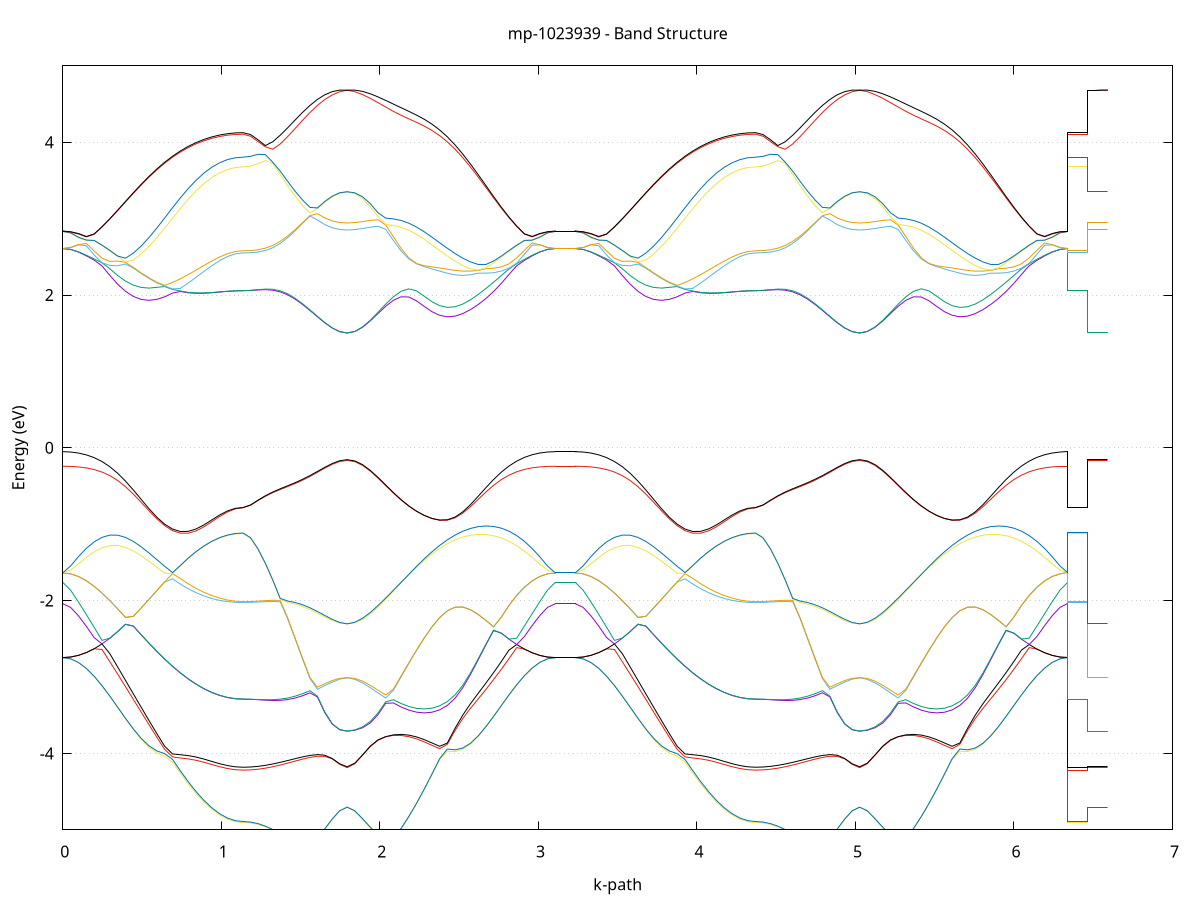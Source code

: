 set title 'mp-1023939 - Band Structure'
set xlabel 'k-path'
set ylabel 'Energy (eV)'
set grid y
set yrange [-5:5]
set terminal png size 800,600
set output 'mp-1023939_bands_gnuplot.png'
plot '-' using 1:2 with lines notitle, '-' using 1:2 with lines notitle, '-' using 1:2 with lines notitle, '-' using 1:2 with lines notitle, '-' using 1:2 with lines notitle, '-' using 1:2 with lines notitle, '-' using 1:2 with lines notitle, '-' using 1:2 with lines notitle, '-' using 1:2 with lines notitle, '-' using 1:2 with lines notitle, '-' using 1:2 with lines notitle, '-' using 1:2 with lines notitle, '-' using 1:2 with lines notitle, '-' using 1:2 with lines notitle, '-' using 1:2 with lines notitle, '-' using 1:2 with lines notitle, '-' using 1:2 with lines notitle, '-' using 1:2 with lines notitle, '-' using 1:2 with lines notitle, '-' using 1:2 with lines notitle, '-' using 1:2 with lines notitle, '-' using 1:2 with lines notitle, '-' using 1:2 with lines notitle, '-' using 1:2 with lines notitle, '-' using 1:2 with lines notitle, '-' using 1:2 with lines notitle, '-' using 1:2 with lines notitle, '-' using 1:2 with lines notitle, '-' using 1:2 with lines notitle, '-' using 1:2 with lines notitle, '-' using 1:2 with lines notitle, '-' using 1:2 with lines notitle, '-' using 1:2 with lines notitle, '-' using 1:2 with lines notitle, '-' using 1:2 with lines notitle, '-' using 1:2 with lines notitle, '-' using 1:2 with lines notitle, '-' using 1:2 with lines notitle, '-' using 1:2 with lines notitle, '-' using 1:2 with lines notitle, '-' using 1:2 with lines notitle, '-' using 1:2 with lines notitle, '-' using 1:2 with lines notitle, '-' using 1:2 with lines notitle, '-' using 1:2 with lines notitle, '-' using 1:2 with lines notitle, '-' using 1:2 with lines notitle, '-' using 1:2 with lines notitle, '-' using 1:2 with lines notitle, '-' using 1:2 with lines notitle, '-' using 1:2 with lines notitle, '-' using 1:2 with lines notitle, '-' using 1:2 with lines notitle, '-' using 1:2 with lines notitle, '-' using 1:2 with lines notitle, '-' using 1:2 with lines notitle, '-' using 1:2 with lines notitle, '-' using 1:2 with lines notitle, '-' using 1:2 with lines notitle, '-' using 1:2 with lines notitle, '-' using 1:2 with lines notitle, '-' using 1:2 with lines notitle, '-' using 1:2 with lines notitle, '-' using 1:2 with lines notitle
0.000000 -35.198454
0.049438 -35.198154
0.098875 -35.197154
0.148313 -35.195454
0.197751 -35.193254
0.247188 -35.190454
0.296626 -35.187154
0.346063 -35.183354
0.395501 -35.179154
0.444939 -35.174654
0.494376 -35.169954
0.543814 -35.174754
0.593252 -35.199154
0.642689 -35.223254
0.692127 -35.246554
0.741565 -35.268654
0.791002 -35.289254
0.840440 -35.307854
0.889878 -35.324054
0.939315 -35.337854
0.988753 -35.348754
1.038190 -35.356754
1.087628 -35.361554
1.137066 -35.363154
1.137066 -35.363154
1.183958 -35.362554
1.230849 -35.360654
1.277741 -35.357654
1.324633 -35.353354
1.371525 -35.347954
1.418417 -35.341454
1.465308 -35.334054
1.512200 -35.325654
1.559092 -35.316454
1.605984 -35.306654
1.652876 -35.296554
1.699767 -35.286654
1.746659 -35.278454
1.793551 -35.274854
1.793551 -35.274854
1.842180 -35.278254
1.890808 -35.285054
1.939437 -35.291754
1.988065 -35.296654
2.036694 -35.299254
2.085322 -35.299254
2.133951 -35.296454
2.182579 -35.290854
2.231208 -35.282454
2.279836 -35.271354
2.328465 -35.257854
2.377093 -35.241954
2.425722 -35.224254
2.474350 -35.204854
2.522979 -35.184254
2.571607 -35.165954
2.620236 -35.170754
2.668865 -35.175354
2.717493 -35.179754
2.766122 -35.183754
2.814750 -35.187454
2.863379 -35.190754
2.912007 -35.193454
2.960636 -35.195554
3.009264 -35.197154
3.057893 -35.198154
3.106521 -35.198454
3.106521 -35.198454
3.148613 -35.198454
3.190705 -35.198454
3.232796 -35.198454
3.232796 -35.198454
3.282234 -35.198154
3.331671 -35.197154
3.381109 -35.195454
3.430547 -35.193254
3.479984 -35.190454
3.529422 -35.187154
3.578860 -35.183354
3.628297 -35.179154
3.677735 -35.174654
3.727173 -35.169954
3.776610 -35.174754
3.826048 -35.199154
3.875485 -35.223254
3.924923 -35.246554
3.974361 -35.268654
4.023798 -35.289254
4.073236 -35.307854
4.122674 -35.324054
4.172111 -35.337854
4.221549 -35.348754
4.270987 -35.356754
4.320424 -35.361554
4.369862 -35.363154
4.369862 -35.363154
4.416754 -35.362554
4.463645 -35.360654
4.510537 -35.357654
4.557429 -35.353354
4.604321 -35.347954
4.651213 -35.341454
4.698105 -35.334054
4.744996 -35.325654
4.791888 -35.316454
4.838780 -35.306654
4.885672 -35.296554
4.932564 -35.286654
4.979455 -35.278454
5.026347 -35.274854
5.026347 -35.274854
5.074976 -35.278254
5.123604 -35.285054
5.172233 -35.291754
5.220861 -35.296654
5.269490 -35.299254
5.318118 -35.299254
5.366747 -35.296454
5.415375 -35.290854
5.464004 -35.282454
5.512632 -35.271354
5.561261 -35.257854
5.609889 -35.241954
5.658518 -35.224254
5.707147 -35.204854
5.755775 -35.184254
5.804404 -35.165954
5.853032 -35.170754
5.901661 -35.175354
5.950289 -35.179754
5.998918 -35.183754
6.047546 -35.187454
6.096175 -35.190654
6.144803 -35.193454
6.193432 -35.195554
6.242060 -35.197154
6.290689 -35.198154
6.339317 -35.198454
6.339317 -35.363154
6.381409 -35.363154
6.423501 -35.363154
6.465592 -35.363154
6.465592 -35.274854
6.507684 -35.274854
6.549776 -35.274854
6.591867 -35.274854
e
0.000000 -35.198454
0.049438 -35.198154
0.098875 -35.197154
0.148313 -35.195454
0.197751 -35.193254
0.247188 -35.190454
0.296626 -35.187154
0.346063 -35.183354
0.395501 -35.179154
0.444939 -35.174654
0.494376 -35.169954
0.543814 -35.174754
0.593252 -35.199154
0.642689 -35.223254
0.692127 -35.246554
0.741565 -35.268654
0.791002 -35.289254
0.840440 -35.307854
0.889878 -35.324054
0.939315 -35.337854
0.988753 -35.348754
1.038190 -35.356754
1.087628 -35.361554
1.137066 -35.363154
1.137066 -35.363154
1.183958 -35.362554
1.230849 -35.360654
1.277741 -35.357654
1.324633 -35.353354
1.371525 -35.347954
1.418417 -35.341454
1.465308 -35.334054
1.512200 -35.325654
1.559092 -35.316454
1.605984 -35.306654
1.652876 -35.296554
1.699767 -35.286654
1.746659 -35.278454
1.793551 -35.274854
1.793551 -35.274854
1.842180 -35.278254
1.890808 -35.285054
1.939437 -35.291754
1.988065 -35.296654
2.036694 -35.299254
2.085322 -35.299254
2.133951 -35.296454
2.182579 -35.290854
2.231208 -35.282454
2.279836 -35.271354
2.328465 -35.257854
2.377093 -35.241954
2.425722 -35.224254
2.474350 -35.204854
2.522979 -35.184254
2.571607 -35.165954
2.620236 -35.170754
2.668865 -35.175354
2.717493 -35.179754
2.766122 -35.183754
2.814750 -35.187454
2.863379 -35.190654
2.912007 -35.193454
2.960636 -35.195554
3.009264 -35.197154
3.057893 -35.198154
3.106521 -35.198454
3.106521 -35.198454
3.148613 -35.198454
3.190705 -35.198454
3.232796 -35.198454
3.232796 -35.198454
3.282234 -35.198154
3.331671 -35.197154
3.381109 -35.195454
3.430547 -35.193254
3.479984 -35.190454
3.529422 -35.187154
3.578860 -35.183354
3.628297 -35.179154
3.677735 -35.174654
3.727173 -35.169954
3.776610 -35.174754
3.826048 -35.199154
3.875485 -35.223254
3.924923 -35.246554
3.974361 -35.268654
4.023798 -35.289254
4.073236 -35.307854
4.122674 -35.324054
4.172111 -35.337854
4.221549 -35.348754
4.270987 -35.356754
4.320424 -35.361554
4.369862 -35.363154
4.369862 -35.363154
4.416754 -35.362554
4.463645 -35.360654
4.510537 -35.357654
4.557429 -35.353354
4.604321 -35.347954
4.651213 -35.341454
4.698105 -35.334054
4.744996 -35.325654
4.791888 -35.316454
4.838780 -35.306654
4.885672 -35.296554
4.932564 -35.286654
4.979455 -35.278454
5.026347 -35.274854
5.026347 -35.274854
5.074976 -35.278254
5.123604 -35.285054
5.172233 -35.291754
5.220861 -35.296654
5.269490 -35.299254
5.318118 -35.299254
5.366747 -35.296454
5.415375 -35.290854
5.464004 -35.282454
5.512632 -35.271354
5.561261 -35.257854
5.609889 -35.241954
5.658518 -35.224254
5.707147 -35.204854
5.755775 -35.184254
5.804404 -35.165954
5.853032 -35.170754
5.901661 -35.175354
5.950289 -35.179754
5.998918 -35.183754
6.047546 -35.187454
6.096175 -35.190654
6.144803 -35.193454
6.193432 -35.195554
6.242060 -35.197154
6.290689 -35.198154
6.339317 -35.198454
6.339317 -35.363154
6.381409 -35.363154
6.423501 -35.363154
6.465592 -35.363154
6.465592 -35.274854
6.507684 -35.274854
6.549776 -35.274854
6.591867 -35.274854
e
0.000000 -35.005254
0.049438 -35.007054
0.098875 -35.012154
0.148313 -35.020554
0.197751 -35.032154
0.247188 -35.046554
0.296626 -35.063554
0.346063 -35.082954
0.395501 -35.104154
0.444939 -35.126754
0.494376 -35.150454
0.543814 -35.165154
0.593252 -35.160254
0.642689 -35.155454
0.692127 -35.150654
0.741565 -35.146154
0.791002 -35.141954
0.840440 -35.138154
0.889878 -35.134854
0.939315 -35.131954
0.988753 -35.129754
1.038190 -35.128054
1.087628 -35.127054
1.137066 -35.126754
1.137066 -35.126754
1.183958 -35.126654
1.230849 -35.126354
1.277741 -35.125854
1.324633 -35.125254
1.371525 -35.124454
1.418417 -35.130854
1.465308 -35.144554
1.512200 -35.159254
1.559092 -35.174554
1.605984 -35.190054
1.652876 -35.205154
1.699767 -35.218954
1.746659 -35.229754
1.793551 -35.234154
1.793551 -35.234154
1.842180 -35.229654
1.890808 -35.219554
1.939437 -35.207254
1.988065 -35.193954
2.036694 -35.180354
2.085322 -35.166754
2.133951 -35.153154
2.182579 -35.139854
2.231208 -35.134154
2.279836 -35.137954
2.328465 -35.142154
2.377093 -35.146654
2.425722 -35.151354
2.474350 -35.156154
2.522979 -35.161054
2.571607 -35.162954
2.620236 -35.141254
2.668865 -35.119754
2.717493 -35.098954
2.766122 -35.079254
2.814750 -35.061054
2.863379 -35.044854
2.912007 -35.031154
2.960636 -35.020054
3.009264 -35.011954
3.057893 -35.006954
3.106521 -35.005254
3.106521 -35.005254
3.148613 -35.005254
3.190705 -35.005254
3.232796 -35.005254
3.232796 -35.005254
3.282234 -35.007054
3.331671 -35.012154
3.381109 -35.020554
3.430547 -35.032154
3.479984 -35.046554
3.529422 -35.063554
3.578860 -35.082954
3.628297 -35.104154
3.677735 -35.126754
3.727173 -35.150454
3.776610 -35.165154
3.826048 -35.160254
3.875485 -35.155454
3.924923 -35.150654
3.974361 -35.146154
4.023798 -35.141954
4.073236 -35.138154
4.122674 -35.134854
4.172111 -35.131954
4.221549 -35.129754
4.270987 -35.128054
4.320424 -35.127054
4.369862 -35.126754
4.369862 -35.126754
4.416754 -35.126654
4.463645 -35.126354
4.510537 -35.125854
4.557429 -35.125254
4.604321 -35.124454
4.651213 -35.130854
4.698105 -35.144554
4.744996 -35.159254
4.791888 -35.174554
4.838780 -35.190054
4.885672 -35.205154
4.932564 -35.218954
4.979455 -35.229754
5.026347 -35.234154
5.026347 -35.234154
5.074976 -35.229654
5.123604 -35.219554
5.172233 -35.207254
5.220861 -35.193954
5.269490 -35.180354
5.318118 -35.166754
5.366747 -35.153154
5.415375 -35.139854
5.464004 -35.134154
5.512632 -35.137954
5.561261 -35.142154
5.609889 -35.146654
5.658518 -35.151354
5.707147 -35.156154
5.755775 -35.161054
5.804404 -35.162954
5.853032 -35.141254
5.901661 -35.119754
5.950289 -35.098954
5.998918 -35.079254
6.047546 -35.061054
6.096175 -35.044854
6.144803 -35.031154
6.193432 -35.020054
6.242060 -35.011954
6.290689 -35.006954
6.339317 -35.005254
6.339317 -35.126754
6.381409 -35.126754
6.423501 -35.126754
6.465592 -35.126754
6.465592 -35.234154
6.507684 -35.234154
6.549776 -35.234154
6.591867 -35.234154
e
0.000000 -35.005254
0.049438 -35.007054
0.098875 -35.012154
0.148313 -35.020554
0.197751 -35.032154
0.247188 -35.046554
0.296626 -35.063554
0.346063 -35.082954
0.395501 -35.104154
0.444939 -35.126754
0.494376 -35.150454
0.543814 -35.165154
0.593252 -35.160254
0.642689 -35.155354
0.692127 -35.150654
0.741565 -35.146154
0.791002 -35.141954
0.840440 -35.138154
0.889878 -35.134854
0.939315 -35.131954
0.988753 -35.129754
1.038190 -35.128054
1.087628 -35.127054
1.137066 -35.126754
1.137066 -35.126754
1.183958 -35.126654
1.230849 -35.126354
1.277741 -35.125854
1.324633 -35.125254
1.371525 -35.124454
1.418417 -35.130854
1.465308 -35.144554
1.512200 -35.159254
1.559092 -35.174554
1.605984 -35.190054
1.652876 -35.205154
1.699767 -35.218954
1.746659 -35.229754
1.793551 -35.234154
1.793551 -35.234154
1.842180 -35.229654
1.890808 -35.219554
1.939437 -35.207254
1.988065 -35.193954
2.036694 -35.180354
2.085322 -35.166754
2.133951 -35.153154
2.182579 -35.139854
2.231208 -35.134154
2.279836 -35.137954
2.328465 -35.142154
2.377093 -35.146654
2.425722 -35.151354
2.474350 -35.156154
2.522979 -35.161054
2.571607 -35.162954
2.620236 -35.141254
2.668865 -35.119754
2.717493 -35.098954
2.766122 -35.079254
2.814750 -35.061054
2.863379 -35.044854
2.912007 -35.031154
2.960636 -35.020054
3.009264 -35.011954
3.057893 -35.006954
3.106521 -35.005254
3.106521 -35.005254
3.148613 -35.005254
3.190705 -35.005254
3.232796 -35.005254
3.232796 -35.005254
3.282234 -35.007054
3.331671 -35.012154
3.381109 -35.020554
3.430547 -35.032154
3.479984 -35.046554
3.529422 -35.063554
3.578860 -35.082954
3.628297 -35.104154
3.677735 -35.126754
3.727173 -35.150454
3.776610 -35.165154
3.826048 -35.160254
3.875485 -35.155354
3.924923 -35.150654
3.974361 -35.146154
4.023798 -35.141954
4.073236 -35.138154
4.122674 -35.134854
4.172111 -35.131954
4.221549 -35.129754
4.270987 -35.128054
4.320424 -35.127054
4.369862 -35.126754
4.369862 -35.126754
4.416754 -35.126654
4.463645 -35.126354
4.510537 -35.125854
4.557429 -35.125254
4.604321 -35.124454
4.651213 -35.130854
4.698105 -35.144554
4.744996 -35.159254
4.791888 -35.174554
4.838780 -35.190054
4.885672 -35.205154
4.932564 -35.218954
4.979455 -35.229754
5.026347 -35.234154
5.026347 -35.234154
5.074976 -35.229654
5.123604 -35.219554
5.172233 -35.207254
5.220861 -35.193954
5.269490 -35.180354
5.318118 -35.166754
5.366747 -35.153154
5.415375 -35.139854
5.464004 -35.134154
5.512632 -35.137954
5.561261 -35.142154
5.609889 -35.146654
5.658518 -35.151354
5.707147 -35.156154
5.755775 -35.161054
5.804404 -35.162954
5.853032 -35.141254
5.901661 -35.119754
5.950289 -35.098954
5.998918 -35.079254
6.047546 -35.061054
6.096175 -35.044854
6.144803 -35.031154
6.193432 -35.020054
6.242060 -35.011954
6.290689 -35.006954
6.339317 -35.005254
6.339317 -35.126754
6.381409 -35.126754
6.423501 -35.126754
6.465592 -35.126754
6.465592 -35.234154
6.507684 -35.234154
6.549776 -35.234154
6.591867 -35.234154
e
0.000000 -35.005254
0.049438 -35.005654
0.098875 -35.006854
0.148313 -35.008754
0.197751 -35.011354
0.247188 -35.014654
0.296626 -35.018554
0.346063 -35.023054
0.395501 -35.027854
0.444939 -35.033154
0.494376 -35.038554
0.543814 -35.044254
0.593252 -35.049854
0.642689 -35.055454
0.692127 -35.060954
0.741565 -35.066154
0.791002 -35.070954
0.840440 -35.075354
0.889878 -35.079154
0.939315 -35.082454
0.988753 -35.085054
1.038190 -35.086954
1.087628 -35.088054
1.137066 -35.088454
1.137066 -35.088454
1.183958 -35.089754
1.230849 -35.093554
1.277741 -35.099654
1.324633 -35.108154
1.371525 -35.118654
1.418417 -35.123554
1.465308 -35.122554
1.512200 -35.121554
1.559092 -35.120654
1.605984 -35.119754
1.652876 -35.118954
1.699767 -35.118354
1.746659 -35.117954
1.793551 -35.117754
1.793551 -35.117754
1.842180 -35.117954
1.890808 -35.118454
1.939437 -35.119454
1.988065 -35.120754
2.036694 -35.122554
2.085322 -35.124854
2.133951 -35.127454
2.182579 -35.130554
2.231208 -35.126854
2.279836 -35.114254
2.328465 -35.102254
2.377093 -35.090754
2.425722 -35.079954
2.474350 -35.069754
2.522979 -35.060254
2.571607 -35.051454
2.620236 -35.043454
2.668865 -35.036154
2.717493 -35.029654
2.766122 -35.023954
2.814750 -35.018954
2.863379 -35.014754
2.912007 -35.011354
2.960636 -35.008754
3.009264 -35.006854
3.057893 -35.005654
3.106521 -35.005254
3.106521 -35.005254
3.148613 -35.005254
3.190705 -35.005254
3.232796 -35.005254
3.232796 -35.005254
3.282234 -35.005654
3.331671 -35.006854
3.381109 -35.008754
3.430547 -35.011354
3.479984 -35.014654
3.529422 -35.018554
3.578860 -35.023054
3.628297 -35.027854
3.677735 -35.033154
3.727173 -35.038554
3.776610 -35.044254
3.826048 -35.049854
3.875485 -35.055454
3.924923 -35.060954
3.974361 -35.066154
4.023798 -35.070954
4.073236 -35.075354
4.122674 -35.079154
4.172111 -35.082454
4.221549 -35.085054
4.270987 -35.086954
4.320424 -35.088054
4.369862 -35.088454
4.369862 -35.088454
4.416754 -35.089754
4.463645 -35.093554
4.510537 -35.099654
4.557429 -35.108154
4.604321 -35.118654
4.651213 -35.123554
4.698105 -35.122554
4.744996 -35.121554
4.791888 -35.120654
4.838780 -35.119754
4.885672 -35.118954
4.932564 -35.118354
4.979455 -35.117954
5.026347 -35.117754
5.026347 -35.117754
5.074976 -35.117954
5.123604 -35.118454
5.172233 -35.119454
5.220861 -35.120754
5.269490 -35.122554
5.318118 -35.124854
5.366747 -35.127454
5.415375 -35.130554
5.464004 -35.126854
5.512632 -35.114254
5.561261 -35.102254
5.609889 -35.090754
5.658518 -35.079954
5.707147 -35.069754
5.755775 -35.060254
5.804404 -35.051454
5.853032 -35.043454
5.901661 -35.036154
5.950289 -35.029654
5.998918 -35.023954
6.047546 -35.018954
6.096175 -35.014754
6.144803 -35.011354
6.193432 -35.008754
6.242060 -35.006854
6.290689 -35.005654
6.339317 -35.005254
6.339317 -35.088454
6.381409 -35.088454
6.423501 -35.088454
6.465592 -35.088454
6.465592 -35.117754
6.507684 -35.117754
6.549776 -35.117754
6.591867 -35.117754
e
0.000000 -35.005254
0.049438 -35.005654
0.098875 -35.006854
0.148313 -35.008754
0.197751 -35.011354
0.247188 -35.014654
0.296626 -35.018554
0.346063 -35.023054
0.395501 -35.027854
0.444939 -35.033154
0.494376 -35.038554
0.543814 -35.044254
0.593252 -35.049854
0.642689 -35.055454
0.692127 -35.060954
0.741565 -35.066154
0.791002 -35.070954
0.840440 -35.075354
0.889878 -35.079154
0.939315 -35.082454
0.988753 -35.085054
1.038190 -35.086954
1.087628 -35.088054
1.137066 -35.088454
1.137066 -35.088454
1.183958 -35.089754
1.230849 -35.093554
1.277741 -35.099654
1.324633 -35.108154
1.371525 -35.118654
1.418417 -35.123554
1.465308 -35.122554
1.512200 -35.121554
1.559092 -35.120654
1.605984 -35.119754
1.652876 -35.118954
1.699767 -35.118354
1.746659 -35.117954
1.793551 -35.117754
1.793551 -35.117754
1.842180 -35.117954
1.890808 -35.118454
1.939437 -35.119454
1.988065 -35.120754
2.036694 -35.122554
2.085322 -35.124854
2.133951 -35.127454
2.182579 -35.130554
2.231208 -35.126854
2.279836 -35.114254
2.328465 -35.102254
2.377093 -35.090754
2.425722 -35.079954
2.474350 -35.069754
2.522979 -35.060254
2.571607 -35.051454
2.620236 -35.043454
2.668865 -35.036154
2.717493 -35.029654
2.766122 -35.023954
2.814750 -35.018954
2.863379 -35.014754
2.912007 -35.011354
2.960636 -35.008654
3.009264 -35.006854
3.057893 -35.005654
3.106521 -35.005254
3.106521 -35.005254
3.148613 -35.005254
3.190705 -35.005254
3.232796 -35.005254
3.232796 -35.005254
3.282234 -35.005654
3.331671 -35.006854
3.381109 -35.008754
3.430547 -35.011354
3.479984 -35.014654
3.529422 -35.018554
3.578860 -35.023054
3.628297 -35.027854
3.677735 -35.033154
3.727173 -35.038554
3.776610 -35.044254
3.826048 -35.049854
3.875485 -35.055454
3.924923 -35.060954
3.974361 -35.066154
4.023798 -35.070954
4.073236 -35.075354
4.122674 -35.079154
4.172111 -35.082454
4.221549 -35.085054
4.270987 -35.086954
4.320424 -35.088054
4.369862 -35.088454
4.369862 -35.088454
4.416754 -35.089754
4.463645 -35.093554
4.510537 -35.099654
4.557429 -35.108154
4.604321 -35.118654
4.651213 -35.123554
4.698105 -35.122554
4.744996 -35.121554
4.791888 -35.120654
4.838780 -35.119754
4.885672 -35.118954
4.932564 -35.118354
4.979455 -35.117954
5.026347 -35.117754
5.026347 -35.117754
5.074976 -35.117954
5.123604 -35.118454
5.172233 -35.119454
5.220861 -35.120754
5.269490 -35.122554
5.318118 -35.124854
5.366747 -35.127454
5.415375 -35.130554
5.464004 -35.126854
5.512632 -35.114254
5.561261 -35.102254
5.609889 -35.090754
5.658518 -35.079954
5.707147 -35.069754
5.755775 -35.060254
5.804404 -35.051454
5.853032 -35.043454
5.901661 -35.036154
5.950289 -35.029654
5.998918 -35.023954
6.047546 -35.018954
6.096175 -35.014754
6.144803 -35.011354
6.193432 -35.008654
6.242060 -35.006854
6.290689 -35.005654
6.339317 -35.005254
6.339317 -35.088454
6.381409 -35.088454
6.423501 -35.088454
6.465592 -35.088454
6.465592 -35.117754
6.507684 -35.117754
6.549776 -35.117754
6.591867 -35.117754
e
0.000000 -14.209654
0.049438 -14.202654
0.098875 -14.181654
0.148313 -14.146954
0.197751 -14.098854
0.247188 -14.038054
0.296626 -13.964954
0.346063 -13.880554
0.395501 -13.785754
0.444939 -13.681754
0.494376 -13.569854
0.543814 -13.451554
0.593252 -13.328554
0.642689 -13.202754
0.692127 -13.076354
0.741565 -12.951754
0.791002 -12.831554
0.840440 -12.718654
0.889878 -12.615854
0.939315 -12.526354
0.988753 -12.452954
1.038190 -12.398354
1.087628 -12.364654
1.137066 -12.353254
1.137066 -12.353254
1.183958 -12.350454
1.230849 -12.342254
1.277741 -12.328854
1.324633 -12.310654
1.371525 -12.288454
1.418417 -12.262854
1.465308 -12.235054
1.512200 -12.206154
1.559092 -12.177354
1.605984 -12.150154
1.652876 -12.126054
1.699767 -12.106754
1.746659 -12.093854
1.793551 -12.089054
1.793551 -12.089054
1.842180 -12.094754
1.890808 -12.112354
1.939437 -12.143054
1.988065 -12.187554
2.036694 -12.246154
2.085322 -12.318554
2.133951 -12.403954
2.182579 -12.500954
2.231208 -12.608154
2.279836 -12.723454
2.328465 -12.844854
2.377093 -12.970154
2.425722 -13.097454
2.474350 -13.224654
2.522979 -13.349854
2.571607 -13.471354
2.620236 -13.587554
2.668865 -13.697054
2.717493 -13.798454
2.766122 -13.890654
2.814750 -13.972554
2.863379 -14.043454
2.912007 -14.102454
2.960636 -14.148954
3.009264 -14.182554
3.057893 -14.202854
3.106521 -14.209654
3.106521 -14.209654
3.148613 -14.209654
3.190705 -14.209654
3.232796 -14.209654
3.232796 -14.209654
3.282234 -14.202654
3.331671 -14.181654
3.381109 -14.146954
3.430547 -14.098854
3.479984 -14.037954
3.529422 -13.964954
3.578860 -13.880554
3.628297 -13.785754
3.677735 -13.681754
3.727173 -13.569854
3.776610 -13.451554
3.826048 -13.328554
3.875485 -13.202754
3.924923 -13.076354
3.974361 -12.951754
4.023798 -12.831554
4.073236 -12.718654
4.122674 -12.615854
4.172111 -12.526354
4.221549 -12.452954
4.270987 -12.398354
4.320424 -12.364654
4.369862 -12.353254
4.369862 -12.353254
4.416754 -12.350454
4.463645 -12.342254
4.510537 -12.328854
4.557429 -12.310654
4.604321 -12.288454
4.651213 -12.262954
4.698105 -12.235054
4.744996 -12.206154
4.791888 -12.177354
4.838780 -12.150154
4.885672 -12.126054
4.932564 -12.106754
4.979455 -12.093854
5.026347 -12.089054
5.026347 -12.089054
5.074976 -12.094754
5.123604 -12.112354
5.172233 -12.143054
5.220861 -12.187554
5.269490 -12.246154
5.318118 -12.318554
5.366747 -12.403954
5.415375 -12.500954
5.464004 -12.608154
5.512632 -12.723454
5.561261 -12.844854
5.609889 -12.970154
5.658518 -13.097454
5.707147 -13.224654
5.755775 -13.349854
5.804404 -13.471354
5.853032 -13.587554
5.901661 -13.697054
5.950289 -13.798454
5.998918 -13.890654
6.047546 -13.972554
6.096175 -14.043454
6.144803 -14.102454
6.193432 -14.148954
6.242060 -14.182554
6.290689 -14.202854
6.339317 -14.209654
6.339317 -12.353254
6.381409 -12.353254
6.423501 -12.353254
6.465592 -12.353254
6.465592 -12.089054
6.507684 -12.089054
6.549776 -12.089054
6.591867 -12.089054
e
0.000000 -14.200154
0.049438 -14.193154
0.098875 -14.172254
0.148313 -14.137554
0.197751 -14.089554
0.247188 -14.028654
0.296626 -13.955654
0.346063 -13.871354
0.395501 -13.776654
0.444939 -13.672854
0.494376 -13.561054
0.543814 -13.442954
0.593252 -13.320254
0.642689 -13.194854
0.692127 -13.068854
0.741565 -12.944654
0.791002 -12.824954
0.840440 -12.712454
0.889878 -12.610354
0.939315 -12.521354
0.988753 -12.448654
1.038190 -12.394554
1.087628 -12.361254
1.137066 -12.349954
1.137066 -12.349954
1.183958 -12.347254
1.230849 -12.339054
1.277741 -12.325654
1.324633 -12.307554
1.371525 -12.285454
1.418417 -12.260154
1.465308 -12.232554
1.512200 -12.203854
1.559092 -12.175254
1.605984 -12.148354
1.652876 -12.124654
1.699767 -12.105754
1.746659 -12.093354
1.793551 -12.089054
1.793551 -12.089054
1.842180 -12.094154
1.890808 -12.111154
1.939437 -12.141254
1.988065 -12.185054
2.036694 -12.242954
2.085322 -12.314654
2.133951 -12.399354
2.182579 -12.495854
2.231208 -12.602354
2.279836 -12.717054
2.328465 -12.837954
2.377093 -12.962854
2.425722 -13.089754
2.474350 -13.216654
2.522979 -13.341554
2.571607 -13.462754
2.620236 -13.578754
2.668865 -13.688054
2.717493 -13.789354
2.766122 -13.881454
2.814750 -13.963354
2.863379 -14.034154
2.912007 -14.093054
2.960636 -14.139554
3.009264 -14.173154
3.057893 -14.193354
3.106521 -14.200154
3.106521 -14.200154
3.148613 -14.200154
3.190705 -14.200154
3.232796 -14.200154
3.232796 -14.200154
3.282234 -14.193154
3.331671 -14.172254
3.381109 -14.137554
3.430547 -14.089554
3.479984 -14.028654
3.529422 -13.955654
3.578860 -13.871354
3.628297 -13.776654
3.677735 -13.672854
3.727173 -13.561054
3.776610 -13.442954
3.826048 -13.320254
3.875485 -13.194854
3.924923 -13.068854
3.974361 -12.944654
4.023798 -12.824954
4.073236 -12.712454
4.122674 -12.610354
4.172111 -12.521354
4.221549 -12.448654
4.270987 -12.394554
4.320424 -12.361254
4.369862 -12.349954
4.369862 -12.349954
4.416754 -12.347254
4.463645 -12.339054
4.510537 -12.325654
4.557429 -12.307554
4.604321 -12.285454
4.651213 -12.260154
4.698105 -12.232554
4.744996 -12.203854
4.791888 -12.175254
4.838780 -12.148354
4.885672 -12.124654
4.932564 -12.105754
4.979455 -12.093354
5.026347 -12.089054
5.026347 -12.089054
5.074976 -12.094154
5.123604 -12.111154
5.172233 -12.141254
5.220861 -12.185054
5.269490 -12.242954
5.318118 -12.314654
5.366747 -12.399354
5.415375 -12.495854
5.464004 -12.602354
5.512632 -12.717054
5.561261 -12.837954
5.609889 -12.962854
5.658518 -13.089754
5.707147 -13.216654
5.755775 -13.341554
5.804404 -13.462754
5.853032 -13.578754
5.901661 -13.688054
5.950289 -13.789354
5.998918 -13.881454
6.047546 -13.963354
6.096175 -14.034154
6.144803 -14.093054
6.193432 -14.139554
6.242060 -14.173154
6.290689 -14.193354
6.339317 -14.200154
6.339317 -12.349954
6.381409 -12.349954
6.423501 -12.349954
6.465592 -12.349954
6.465592 -12.089054
6.507684 -12.089054
6.549776 -12.089054
6.591867 -12.089054
e
0.000000 -12.916854
0.049438 -12.913954
0.098875 -12.905254
0.148313 -12.890754
0.197751 -12.870754
0.247188 -12.845354
0.296626 -12.814854
0.346063 -12.779654
0.395501 -12.740254
0.444939 -12.697054
0.494376 -12.650654
0.543814 -12.601754
0.593252 -12.551154
0.642689 -12.499654
0.692127 -12.448254
0.741565 -12.397954
0.791002 -12.349854
0.840440 -12.305054
0.889878 -12.264654
0.939315 -12.229754
0.988753 -12.201354
1.038190 -12.180354
1.087628 -12.167454
1.137066 -12.163154
1.137066 -12.163154
1.183958 -12.161354
1.230849 -12.156154
1.277741 -12.147754
1.324633 -12.136354
1.371525 -12.122554
1.418417 -12.106754
1.465308 -12.089654
1.512200 -12.072054
1.559092 -12.054754
1.605984 -12.038654
1.652876 -12.024554
1.699767 -12.013554
1.746659 -12.006254
1.793551 -12.003454
1.793551 -12.003454
1.842180 -12.006654
1.890808 -12.015854
1.939437 -12.031354
1.988065 -12.053054
2.036694 -12.080854
2.085322 -12.114454
2.133951 -12.153054
2.182579 -12.196254
2.231208 -12.243154
2.279836 -12.292954
2.328465 -12.344854
2.377093 -12.398154
2.425722 -12.451854
2.474350 -12.505354
2.522979 -12.557854
2.571607 -12.608654
2.620236 -12.657254
2.668865 -12.702954
2.717493 -12.745354
2.766122 -12.783854
2.814750 -12.818054
2.863379 -12.847554
2.912007 -12.872154
2.960636 -12.891554
3.009264 -12.905654
3.057893 -12.914054
3.106521 -12.916854
3.106521 -12.916854
3.148613 -12.916854
3.190705 -12.916854
3.232796 -12.916854
3.232796 -12.916854
3.282234 -12.913954
3.331671 -12.905254
3.381109 -12.890754
3.430547 -12.870754
3.479984 -12.845354
3.529422 -12.814854
3.578860 -12.779654
3.628297 -12.740254
3.677735 -12.697054
3.727173 -12.650654
3.776610 -12.601754
3.826048 -12.551154
3.875485 -12.499654
3.924923 -12.448254
3.974361 -12.397954
4.023798 -12.349854
4.073236 -12.305054
4.122674 -12.264654
4.172111 -12.229754
4.221549 -12.201354
4.270987 -12.180354
4.320424 -12.167454
4.369862 -12.163154
4.369862 -12.163154
4.416754 -12.161354
4.463645 -12.156154
4.510537 -12.147754
4.557429 -12.136354
4.604321 -12.122554
4.651213 -12.106754
4.698105 -12.089654
4.744996 -12.072054
4.791888 -12.054754
4.838780 -12.038654
4.885672 -12.024554
4.932564 -12.013554
4.979455 -12.006254
5.026347 -12.003454
5.026347 -12.003454
5.074976 -12.006654
5.123604 -12.015854
5.172233 -12.031354
5.220861 -12.053054
5.269490 -12.080854
5.318118 -12.114454
5.366747 -12.153054
5.415375 -12.196254
5.464004 -12.243154
5.512632 -12.292954
5.561261 -12.344854
5.609889 -12.398154
5.658518 -12.451854
5.707147 -12.505354
5.755775 -12.557854
5.804404 -12.608654
5.853032 -12.657254
5.901661 -12.702954
5.950289 -12.745354
5.998918 -12.783854
6.047546 -12.818054
6.096175 -12.847554
6.144803 -12.872154
6.193432 -12.891554
6.242060 -12.905654
6.290689 -12.914054
6.339317 -12.916854
6.339317 -12.163154
6.381409 -12.163154
6.423501 -12.163154
6.465592 -12.163154
6.465592 -12.003454
6.507684 -12.003454
6.549776 -12.003454
6.591867 -12.003454
e
0.000000 -12.899554
0.049438 -12.896654
0.098875 -12.888054
0.148313 -12.873754
0.197751 -12.854054
0.247188 -12.828954
0.296626 -12.798954
0.346063 -12.764254
0.395501 -12.725354
0.444939 -12.682854
0.494376 -12.637154
0.543814 -12.588954
0.593252 -12.539154
0.642689 -12.488554
0.692127 -12.438054
0.741565 -12.388654
0.791002 -12.341454
0.840440 -12.297554
0.889878 -12.258154
0.939315 -12.224154
0.988753 -12.196654
1.038190 -12.176354
1.087628 -12.163954
1.137066 -12.159854
1.137066 -12.159854
1.183958 -12.158054
1.230849 -12.152954
1.277741 -12.144554
1.324633 -12.133354
1.371525 -12.119554
1.418417 -12.103954
1.465308 -12.087054
1.512200 -12.069654
1.559092 -12.052654
1.605984 -12.036854
1.652876 -12.023154
1.699767 -12.012554
1.746659 -12.005754
1.793551 -12.003454
1.793551 -12.003454
1.842180 -12.006054
1.890808 -12.014554
1.939437 -12.029354
1.988065 -12.050254
2.036694 -12.077354
2.085322 -12.110054
2.133951 -12.147854
2.182579 -12.190154
2.231208 -12.236154
2.279836 -12.285054
2.328465 -12.336154
2.377093 -12.388454
2.425722 -12.441354
2.474350 -12.493954
2.522979 -12.545654
2.571607 -12.595754
2.620236 -12.643654
2.668865 -12.688654
2.717493 -12.730454
2.766122 -12.768354
2.814750 -12.802054
2.863379 -12.831154
2.912007 -12.855454
2.960636 -12.874554
3.009264 -12.888454
3.057893 -12.896754
3.106521 -12.899554
3.106521 -12.899554
3.148613 -12.899554
3.190705 -12.899554
3.232796 -12.899554
3.232796 -12.899554
3.282234 -12.896654
3.331671 -12.888054
3.381109 -12.873754
3.430547 -12.854054
3.479984 -12.828954
3.529422 -12.798954
3.578860 -12.764254
3.628297 -12.725354
3.677735 -12.682854
3.727173 -12.637154
3.776610 -12.588954
3.826048 -12.539154
3.875485 -12.488554
3.924923 -12.438054
3.974361 -12.388654
4.023798 -12.341454
4.073236 -12.297554
4.122674 -12.258154
4.172111 -12.224154
4.221549 -12.196654
4.270987 -12.176354
4.320424 -12.164054
4.369862 -12.159854
4.369862 -12.159854
4.416754 -12.158054
4.463645 -12.152954
4.510537 -12.144554
4.557429 -12.133354
4.604321 -12.119554
4.651213 -12.103954
4.698105 -12.087054
4.744996 -12.069654
4.791888 -12.052654
4.838780 -12.036854
4.885672 -12.023154
4.932564 -12.012554
4.979455 -12.005754
5.026347 -12.003454
5.026347 -12.003454
5.074976 -12.006054
5.123604 -12.014554
5.172233 -12.029354
5.220861 -12.050254
5.269490 -12.077354
5.318118 -12.110054
5.366747 -12.147854
5.415375 -12.190154
5.464004 -12.236154
5.512632 -12.285054
5.561261 -12.336154
5.609889 -12.388454
5.658518 -12.441354
5.707147 -12.493954
5.755775 -12.545654
5.804404 -12.595754
5.853032 -12.643654
5.901661 -12.688654
5.950289 -12.730454
5.998918 -12.768354
6.047546 -12.802054
6.096175 -12.831154
6.144803 -12.855454
6.193432 -12.874554
6.242060 -12.888454
6.290689 -12.896754
6.339317 -12.899554
6.339317 -12.159854
6.381409 -12.159854
6.423501 -12.159854
6.465592 -12.159854
6.465592 -12.003454
6.507684 -12.003454
6.549776 -12.003454
6.591867 -12.003454
e
0.000000 -5.774954
0.049438 -5.766854
0.098875 -5.742554
0.148313 -5.702654
0.197751 -5.648454
0.247188 -5.581554
0.296626 -5.504354
0.346063 -5.420454
0.395501 -5.334454
0.444939 -5.253354
0.494376 -5.186054
0.543814 -5.143654
0.593252 -5.136454
0.642689 -5.168554
0.692127 -5.234954
0.741565 -5.324254
0.791002 -5.424954
0.840440 -5.527654
0.889878 -5.625254
0.939315 -5.712454
0.988753 -5.784854
1.038190 -5.839054
1.087628 -5.872754
1.137066 -5.884154
1.137066 -5.884154
1.183958 -5.875754
1.230849 -5.850754
1.277741 -5.809454
1.324633 -5.752354
1.371525 -5.679954
1.418417 -5.593154
1.465308 -5.493154
1.512200 -5.381154
1.559092 -5.319554
1.605984 -5.380954
1.652876 -5.433154
1.699767 -5.473354
1.746659 -5.499054
1.793551 -5.507954
1.793551 -5.507954
1.842180 -5.497854
1.890808 -5.466754
1.939437 -5.413854
1.988065 -5.338954
2.036694 -5.242354
2.085322 -5.204154
2.133951 -5.233254
2.182579 -5.239354
2.231208 -5.224954
2.279836 -5.194154
2.328465 -5.152554
2.377093 -5.108054
2.425722 -5.071254
2.474350 -5.053754
2.522979 -5.064854
2.571607 -5.106054
2.620236 -5.171354
2.668865 -5.251954
2.717493 -5.339454
2.766122 -5.427554
2.814750 -5.511254
2.863379 -5.587154
2.912007 -5.652354
2.960636 -5.704954
3.009264 -5.743554
3.057893 -5.767054
3.106521 -5.774954
3.106521 -5.774954
3.148613 -5.774954
3.190705 -5.774954
3.232796 -5.775054
3.232796 -5.775054
3.282234 -5.766854
3.331671 -5.742554
3.381109 -5.702654
3.430547 -5.648454
3.479984 -5.581554
3.529422 -5.504354
3.578860 -5.420454
3.628297 -5.334454
3.677735 -5.253354
3.727173 -5.186054
3.776610 -5.143654
3.826048 -5.136454
3.875485 -5.168554
3.924923 -5.234854
3.974361 -5.324254
4.023798 -5.424954
4.073236 -5.527654
4.122674 -5.625254
4.172111 -5.712454
4.221549 -5.784854
4.270987 -5.839054
4.320424 -5.872754
4.369862 -5.884154
4.369862 -5.884154
4.416754 -5.875754
4.463645 -5.850754
4.510537 -5.809454
4.557429 -5.752354
4.604321 -5.679954
4.651213 -5.593154
4.698105 -5.493154
4.744996 -5.381154
4.791888 -5.319554
4.838780 -5.380954
4.885672 -5.433154
4.932564 -5.473354
4.979455 -5.499054
5.026347 -5.507954
5.026347 -5.507954
5.074976 -5.497854
5.123604 -5.466754
5.172233 -5.413854
5.220861 -5.338954
5.269490 -5.242454
5.318118 -5.204154
5.366747 -5.233254
5.415375 -5.239354
5.464004 -5.224954
5.512632 -5.194154
5.561261 -5.152554
5.609889 -5.108054
5.658518 -5.071254
5.707147 -5.053754
5.755775 -5.064854
5.804404 -5.106054
5.853032 -5.171354
5.901661 -5.251954
5.950289 -5.339454
5.998918 -5.427554
6.047546 -5.511254
6.096175 -5.587054
6.144803 -5.652354
6.193432 -5.704954
6.242060 -5.743554
6.290689 -5.767154
6.339317 -5.775054
6.339317 -5.884154
6.381409 -5.884154
6.423501 -5.884154
6.465592 -5.884154
6.465592 -5.507954
6.507684 -5.507954
6.549776 -5.507954
6.591867 -5.507954
e
0.000000 -5.694454
0.049438 -5.686254
0.098875 -5.662054
0.148313 -5.622354
0.197751 -5.568354
0.247188 -5.501854
0.296626 -5.425354
0.346063 -5.342554
0.395501 -5.258554
0.444939 -5.180654
0.494376 -5.118454
0.543814 -5.083654
0.593252 -5.086054
0.642689 -5.128354
0.692127 -5.203354
0.741565 -5.299154
0.791002 -5.404154
0.840440 -5.509754
0.889878 -5.609154
0.939315 -5.697454
0.988753 -5.770554
1.038190 -5.825154
1.087628 -5.858954
1.137066 -5.870454
1.137066 -5.870454
1.183958 -5.862154
1.230849 -5.837254
1.277741 -5.796054
1.324633 -5.739054
1.371525 -5.666954
1.418417 -5.580654
1.465308 -5.481154
1.512200 -5.369954
1.559092 -5.315654
1.605984 -5.375854
1.652876 -5.427554
1.699767 -5.467354
1.746659 -5.492754
1.793551 -5.501654
1.793551 -5.501654
1.842180 -5.491554
1.890808 -5.460554
1.939437 -5.407854
1.988065 -5.333154
2.036694 -5.236754
2.085322 -5.191354
2.133951 -5.218954
2.182579 -5.223454
2.231208 -5.206954
2.279836 -5.173354
2.328465 -5.127754
2.377093 -5.077654
2.425722 -5.033254
2.474350 -5.006554
2.522979 -5.008154
2.571607 -5.041354
2.620236 -5.100854
2.668865 -5.177654
2.717493 -5.262754
2.766122 -5.349254
2.814750 -5.432054
2.863379 -5.507354
2.912007 -5.572154
2.960636 -5.624554
3.009264 -5.663054
3.057893 -5.686554
3.106521 -5.694454
3.106521 -5.694454
3.148613 -5.694454
3.190705 -5.694454
3.232796 -5.694454
3.232796 -5.694454
3.282234 -5.686254
3.331671 -5.662054
3.381109 -5.622354
3.430547 -5.568354
3.479984 -5.501854
3.529422 -5.425354
3.578860 -5.342554
3.628297 -5.258554
3.677735 -5.180654
3.727173 -5.118454
3.776610 -5.083654
3.826048 -5.086054
3.875485 -5.128354
3.924923 -5.203354
3.974361 -5.299154
4.023798 -5.404154
4.073236 -5.509754
4.122674 -5.609154
4.172111 -5.697454
4.221549 -5.770554
4.270987 -5.825154
4.320424 -5.858954
4.369862 -5.870454
4.369862 -5.870454
4.416754 -5.862154
4.463645 -5.837254
4.510537 -5.796054
4.557429 -5.739054
4.604321 -5.666954
4.651213 -5.580654
4.698105 -5.481154
4.744996 -5.369954
4.791888 -5.315654
4.838780 -5.375854
4.885672 -5.427554
4.932564 -5.467354
4.979455 -5.492754
5.026347 -5.501654
5.026347 -5.501654
5.074976 -5.491554
5.123604 -5.460554
5.172233 -5.407854
5.220861 -5.333154
5.269490 -5.236754
5.318118 -5.191354
5.366747 -5.218954
5.415375 -5.223454
5.464004 -5.206954
5.512632 -5.173354
5.561261 -5.127754
5.609889 -5.077654
5.658518 -5.033254
5.707147 -5.006554
5.755775 -5.008154
5.804404 -5.041354
5.853032 -5.100854
5.901661 -5.177654
5.950289 -5.262754
5.998918 -5.349254
6.047546 -5.432054
6.096175 -5.507254
6.144803 -5.572154
6.193432 -5.624554
6.242060 -5.663054
6.290689 -5.686554
6.339317 -5.694454
6.339317 -5.870454
6.381409 -5.870454
6.423501 -5.870454
6.465592 -5.870454
6.465592 -5.501654
6.507684 -5.501654
6.549776 -5.501654
6.591867 -5.501654
e
0.000000 -2.746254
0.049438 -2.762654
0.098875 -2.810854
0.148313 -2.888254
0.197751 -2.990954
0.247188 -3.113954
0.296626 -3.251454
0.346063 -3.397454
0.395501 -3.545254
0.444939 -3.687254
0.494376 -3.815054
0.543814 -3.919454
0.593252 -3.993354
0.642689 -4.037954
0.692127 -4.114654
0.741565 -4.258754
0.791002 -4.396554
0.840440 -4.522654
0.889878 -4.634054
0.939315 -4.728654
0.988753 -4.804454
1.038190 -4.859754
1.087628 -4.893454
1.137066 -4.904754
1.137066 -4.904754
1.183958 -4.911054
1.230849 -4.929754
1.277741 -4.960754
1.324633 -5.003154
1.371525 -5.055754
1.418417 -5.116354
1.465308 -5.183154
1.512200 -5.252454
1.559092 -5.258854
1.605984 -5.128654
1.652876 -4.994254
1.699767 -4.862954
1.746659 -4.752354
1.793551 -4.703954
1.793551 -4.703954
1.842180 -4.754854
1.890808 -4.861654
1.939437 -4.974454
1.988065 -5.073254
2.036694 -5.150654
2.085322 -5.124754
2.133951 -4.987454
2.182579 -4.831854
2.231208 -4.660254
2.279836 -4.475154
2.328465 -4.280354
2.377093 -4.081354
2.425722 -3.971754
2.474350 -3.975754
2.522979 -3.945254
2.571607 -3.877054
2.620236 -3.776854
2.668865 -3.653854
2.717493 -3.517154
2.766122 -3.374954
2.814750 -3.234254
2.863379 -3.101454
2.912007 -2.982754
2.960636 -2.883554
3.009264 -2.808654
3.057893 -2.762054
3.106521 -2.746254
3.106521 -2.746254
3.148613 -2.746254
3.190705 -2.746254
3.232796 -2.746254
3.232796 -2.746254
3.282234 -2.762654
3.331671 -2.810854
3.381109 -2.888254
3.430547 -2.990954
3.479984 -3.113954
3.529422 -3.251454
3.578860 -3.397454
3.628297 -3.545254
3.677735 -3.687254
3.727173 -3.815054
3.776610 -3.919454
3.826048 -3.993354
3.875485 -4.037954
3.924923 -4.114654
3.974361 -4.258754
4.023798 -4.396554
4.073236 -4.522654
4.122674 -4.634054
4.172111 -4.728654
4.221549 -4.804454
4.270987 -4.859754
4.320424 -4.893454
4.369862 -4.904754
4.369862 -4.904754
4.416754 -4.911054
4.463645 -4.929754
4.510537 -4.960754
4.557429 -5.003154
4.604321 -5.055754
4.651213 -5.116354
4.698105 -5.183154
4.744996 -5.252454
4.791888 -5.258854
4.838780 -5.128654
4.885672 -4.994254
4.932564 -4.862954
4.979455 -4.752354
5.026347 -4.703954
5.026347 -4.703954
5.074976 -4.754854
5.123604 -4.861554
5.172233 -4.974454
5.220861 -5.073254
5.269490 -5.150654
5.318118 -5.124754
5.366747 -4.987454
5.415375 -4.831854
5.464004 -4.660254
5.512632 -4.475154
5.561261 -4.280354
5.609889 -4.081354
5.658518 -3.971754
5.707147 -3.975754
5.755775 -3.945254
5.804404 -3.877054
5.853032 -3.776854
5.901661 -3.653854
5.950289 -3.517154
5.998918 -3.374954
6.047546 -3.234254
6.096175 -3.101454
6.144803 -2.982754
6.193432 -2.883554
6.242060 -2.808654
6.290689 -2.762054
6.339317 -2.746254
6.339317 -4.904754
6.381409 -4.904754
6.423501 -4.904754
6.465592 -4.904754
6.465592 -4.703954
6.507684 -4.703954
6.549776 -4.703954
6.591867 -4.703954
e
0.000000 -2.746254
0.049438 -2.762354
0.098875 -2.810554
0.148313 -2.887854
0.197751 -2.990454
0.247188 -3.112954
0.296626 -3.249954
0.346063 -3.394854
0.395501 -3.540954
0.444939 -3.680254
0.494376 -3.803654
0.543814 -3.901654
0.593252 -3.967554
0.642689 -4.004154
0.692127 -4.078854
0.741565 -4.228154
0.791002 -4.370254
0.840440 -4.499954
0.889878 -4.614454
0.939315 -4.711554
0.988753 -4.789354
1.038190 -4.846154
1.087628 -4.880754
1.137066 -4.892354
1.137066 -4.892354
1.183958 -4.899054
1.230849 -4.919154
1.277741 -4.952154
1.324633 -4.997054
1.371525 -5.052254
1.418417 -5.115254
1.465308 -5.182054
1.512200 -5.249554
1.559092 -5.248354
1.605984 -5.119654
1.652876 -4.987154
1.699767 -4.858354
1.746659 -4.750854
1.793551 -4.703954
1.793551 -4.703954
1.842180 -4.751854
1.890808 -4.855154
1.939437 -4.965554
1.988065 -5.062754
2.036694 -5.138754
2.085322 -5.118954
2.133951 -4.981754
2.182579 -4.826054
2.231208 -4.653954
2.279836 -4.468154
2.328465 -4.271654
2.377093 -4.069354
2.425722 -3.943554
2.474350 -3.953454
2.522979 -3.929754
2.571607 -3.867354
2.620236 -3.771254
2.668865 -3.650754
2.717493 -3.515554
2.766122 -3.374154
2.814750 -3.233954
2.863379 -3.101454
2.912007 -2.982654
2.960636 -2.883354
3.009264 -2.808454
3.057893 -2.761854
3.106521 -2.746254
3.106521 -2.746254
3.148613 -2.746254
3.190705 -2.746254
3.232796 -2.746254
3.232796 -2.746254
3.282234 -2.762354
3.331671 -2.810554
3.381109 -2.887854
3.430547 -2.990454
3.479984 -3.113054
3.529422 -3.249954
3.578860 -3.394854
3.628297 -3.540954
3.677735 -3.680254
3.727173 -3.803654
3.776610 -3.901654
3.826048 -3.967554
3.875485 -4.004154
3.924923 -4.078854
3.974361 -4.228054
4.023798 -4.370254
4.073236 -4.499954
4.122674 -4.614454
4.172111 -4.711554
4.221549 -4.789354
4.270987 -4.846154
4.320424 -4.880754
4.369862 -4.892354
4.369862 -4.892354
4.416754 -4.899054
4.463645 -4.919154
4.510537 -4.952154
4.557429 -4.997054
4.604321 -5.052254
4.651213 -5.115254
4.698105 -5.182054
4.744996 -5.249554
4.791888 -5.248354
4.838780 -5.119654
4.885672 -4.987154
4.932564 -4.858354
4.979455 -4.750854
5.026347 -4.703954
5.026347 -4.703954
5.074976 -4.751854
5.123604 -4.855154
5.172233 -4.965554
5.220861 -5.062754
5.269490 -5.138754
5.318118 -5.118954
5.366747 -4.981754
5.415375 -4.826054
5.464004 -4.653954
5.512632 -4.468154
5.561261 -4.271654
5.609889 -4.069354
5.658518 -3.943554
5.707147 -3.953454
5.755775 -3.929754
5.804404 -3.867354
5.853032 -3.771254
5.901661 -3.650754
5.950289 -3.515554
5.998918 -3.374154
6.047546 -3.233954
6.096175 -3.101454
6.144803 -2.982654
6.193432 -2.883354
6.242060 -2.808454
6.290689 -2.761854
6.339317 -2.746254
6.339317 -4.892354
6.381409 -4.892354
6.423501 -4.892354
6.465592 -4.892354
6.465592 -4.703954
6.507684 -4.703954
6.549776 -4.703954
6.591867 -4.703954
e
0.000000 -2.745954
0.049438 -2.738854
0.098875 -2.716854
0.148313 -2.680554
0.197751 -2.630454
0.247188 -2.639854
0.296626 -2.799554
0.346063 -2.962154
0.395501 -3.126654
0.444939 -3.292454
0.494376 -3.458954
0.543814 -3.624854
0.593252 -3.788754
0.642689 -3.947254
0.692127 -4.045854
0.741565 -4.060054
0.791002 -4.072054
0.840440 -4.090454
0.889878 -4.115854
0.939315 -4.145154
0.988753 -4.173954
1.038190 -4.197854
1.087628 -4.213654
1.137066 -4.219154
1.137066 -4.219154
1.183958 -4.216154
1.230849 -4.207554
1.277741 -4.193554
1.324633 -4.174954
1.371525 -4.152454
1.418417 -4.127354
1.465308 -4.101054
1.512200 -4.075254
1.559092 -4.052654
1.605984 -4.037554
1.652876 -4.038854
1.699767 -4.071554
1.746659 -4.142954
1.793551 -4.186854
1.793551 -4.186854
1.842180 -4.135054
1.890808 -4.021554
1.939437 -3.911054
1.988065 -3.829654
2.036694 -3.781654
2.085322 -3.764454
2.133951 -3.765154
2.182579 -3.780754
2.231208 -3.809654
2.279836 -3.849354
2.328465 -3.894754
2.377093 -3.937854
2.425722 -3.881454
2.474350 -3.700554
2.522979 -3.543854
2.571607 -3.410154
2.620236 -3.286554
2.668865 -3.162954
2.717493 -3.034354
2.766122 -2.899654
2.814750 -2.759354
2.863379 -2.615154
2.912007 -2.634854
2.960636 -2.682854
3.009264 -2.717854
3.057893 -2.739154
3.106521 -2.745954
3.106521 -2.745954
3.148613 -2.745954
3.190705 -2.745954
3.232796 -2.745954
3.232796 -2.745954
3.282234 -2.738854
3.331671 -2.716854
3.381109 -2.680554
3.430547 -2.630454
3.479984 -2.639854
3.529422 -2.799554
3.578860 -2.962054
3.628297 -3.126654
3.677735 -3.292454
3.727173 -3.458954
3.776610 -3.624854
3.826048 -3.788754
3.875485 -3.947254
3.924923 -4.045854
3.974361 -4.060054
4.023798 -4.071954
4.073236 -4.090454
4.122674 -4.115854
4.172111 -4.145154
4.221549 -4.173954
4.270987 -4.197854
4.320424 -4.213654
4.369862 -4.219154
4.369862 -4.219154
4.416754 -4.216154
4.463645 -4.207554
4.510537 -4.193554
4.557429 -4.174954
4.604321 -4.152454
4.651213 -4.127354
4.698105 -4.101054
4.744996 -4.075254
4.791888 -4.052654
4.838780 -4.037554
4.885672 -4.038854
4.932564 -4.071554
4.979455 -4.142954
5.026347 -4.186854
5.026347 -4.186854
5.074976 -4.135054
5.123604 -4.021454
5.172233 -3.911054
5.220861 -3.829654
5.269490 -3.781654
5.318118 -3.764454
5.366747 -3.765154
5.415375 -3.780754
5.464004 -3.809654
5.512632 -3.849354
5.561261 -3.894754
5.609889 -3.937854
5.658518 -3.881454
5.707147 -3.700554
5.755775 -3.543954
5.804404 -3.410154
5.853032 -3.286654
5.901661 -3.162954
5.950289 -3.034354
5.998918 -2.899654
6.047546 -2.759254
6.096175 -2.615054
6.144803 -2.634854
6.193432 -2.682854
6.242060 -2.717854
6.290689 -2.739154
6.339317 -2.745954
6.339317 -4.219154
6.381409 -4.219154
6.423501 -4.219154
6.465592 -4.219154
6.465592 -4.186854
6.507684 -4.186854
6.549776 -4.186854
6.591867 -4.186854
e
0.000000 -2.745954
0.049438 -2.738554
0.098875 -2.716554
0.148313 -2.680254
0.197751 -2.630054
0.247188 -2.567354
0.296626 -2.694054
0.346063 -2.868754
0.395501 -3.044254
0.444939 -3.220254
0.494376 -3.395754
0.543814 -3.569954
0.593252 -3.741354
0.642689 -3.906554
0.692127 -4.006854
0.741565 -4.017654
0.791002 -4.028754
0.840440 -4.047654
0.889878 -4.074154
0.939315 -4.104654
0.988753 -4.134554
1.038190 -4.159254
1.087628 -4.175454
1.137066 -4.181154
1.137066 -4.181154
1.183958 -4.178354
1.230849 -4.169954
1.277741 -4.156554
1.324633 -4.138754
1.371525 -4.117354
1.418417 -4.093754
1.465308 -4.069354
1.512200 -4.046154
1.559092 -4.026754
1.605984 -4.016154
1.652876 -4.024254
1.699767 -4.067354
1.746659 -4.136154
1.793551 -4.175454
1.793551 -4.175454
1.842180 -4.127554
1.890808 -4.021254
1.939437 -3.904954
1.988065 -3.823454
2.036694 -3.781254
2.085322 -3.757554
2.133951 -3.751254
2.182579 -3.760454
2.231208 -3.784054
2.279836 -3.819754
2.328465 -3.863354
2.377093 -3.907154
2.425722 -3.864454
2.474350 -3.672354
2.522979 -3.499554
2.571607 -3.349854
2.620236 -3.213754
2.668865 -3.079954
2.717493 -2.942254
2.766122 -2.798154
2.814750 -2.647654
2.863379 -2.574854
2.912007 -2.634554
2.960636 -2.682554
3.009264 -2.717554
3.057893 -2.738854
3.106521 -2.745954
3.106521 -2.745954
3.148613 -2.745954
3.190705 -2.745954
3.232796 -2.745954
3.232796 -2.745954
3.282234 -2.738554
3.331671 -2.716554
3.381109 -2.680254
3.430547 -2.630054
3.479984 -2.567354
3.529422 -2.694054
3.578860 -2.868654
3.628297 -3.044254
3.677735 -3.220254
3.727173 -3.395754
3.776610 -3.570054
3.826048 -3.741354
3.875485 -3.906554
3.924923 -4.006854
3.974361 -4.017654
4.023798 -4.028754
4.073236 -4.047654
4.122674 -4.074154
4.172111 -4.104754
4.221549 -4.134554
4.270987 -4.159254
4.320424 -4.175454
4.369862 -4.181154
4.369862 -4.181154
4.416754 -4.178354
4.463645 -4.169954
4.510537 -4.156554
4.557429 -4.138754
4.604321 -4.117454
4.651213 -4.093754
4.698105 -4.069354
4.744996 -4.046154
4.791888 -4.026754
4.838780 -4.016154
4.885672 -4.024254
4.932564 -4.067354
4.979455 -4.136154
5.026347 -4.175454
5.026347 -4.175454
5.074976 -4.127554
5.123604 -4.021254
5.172233 -3.904954
5.220861 -3.823454
5.269490 -3.781254
5.318118 -3.757554
5.366747 -3.751254
5.415375 -3.760454
5.464004 -3.784054
5.512632 -3.819754
5.561261 -3.863354
5.609889 -3.907154
5.658518 -3.864454
5.707147 -3.672354
5.755775 -3.499554
5.804404 -3.349854
5.853032 -3.213754
5.901661 -3.079954
5.950289 -2.942254
5.998918 -2.798154
6.047546 -2.647654
6.096175 -2.574854
6.144803 -2.634554
6.193432 -2.682554
6.242060 -2.717554
6.290689 -2.738854
6.339317 -2.745954
6.339317 -4.181154
6.381409 -4.181154
6.423501 -4.181154
6.465592 -4.181154
6.465592 -4.175454
6.507684 -4.175454
6.549776 -4.175454
6.591867 -4.175454
e
0.000000 -2.041354
0.049438 -2.088954
0.098875 -2.199054
0.148313 -2.335554
0.197751 -2.484354
0.247188 -2.566854
0.296626 -2.492054
0.346063 -2.405854
0.395501 -2.310154
0.444939 -2.334154
0.494376 -2.447554
0.543814 -2.558454
0.593252 -2.665154
0.642689 -2.766354
0.692127 -2.860754
0.741565 -2.947454
0.791002 -3.025554
0.840440 -3.094554
0.889878 -3.153654
0.939315 -3.202654
0.988753 -3.241054
1.038190 -3.268654
1.087628 -3.285354
1.137066 -3.290854
1.137066 -3.290854
1.183958 -3.292154
1.230849 -3.296954
1.277741 -3.303654
1.324633 -3.307654
1.371525 -3.305854
1.418417 -3.295554
1.465308 -3.275554
1.512200 -3.245754
1.559092 -3.207354
1.605984 -3.260854
1.652876 -3.467854
1.699767 -3.616554
1.746659 -3.689954
1.793551 -3.708254
1.793551 -3.708254
1.842180 -3.697254
1.890808 -3.664654
1.939437 -3.601954
1.988065 -3.493054
2.036694 -3.344554
2.085322 -3.339554
2.133951 -3.392554
2.182579 -3.433554
2.231208 -3.460154
2.279836 -3.470154
2.328465 -3.461354
2.377093 -3.430454
2.425722 -3.372054
2.474350 -3.277754
2.522979 -3.140554
2.571607 -2.966954
2.620236 -2.774754
2.668865 -2.579654
2.717493 -2.391954
2.766122 -2.426054
2.814750 -2.504554
2.863379 -2.574454
2.912007 -2.469654
2.960636 -2.327154
3.009264 -2.194654
3.057893 -2.087554
3.106521 -2.041354
3.106521 -2.041354
3.148613 -2.041354
3.190705 -2.041354
3.232796 -2.041354
3.232796 -2.041354
3.282234 -2.088954
3.331671 -2.199054
3.381109 -2.335654
3.430547 -2.484354
3.479984 -2.566854
3.529422 -2.492054
3.578860 -2.405854
3.628297 -2.310154
3.677735 -2.334154
3.727173 -2.447554
3.776610 -2.558454
3.826048 -2.665154
3.875485 -2.766354
3.924923 -2.860754
3.974361 -2.947454
4.023798 -3.025654
4.073236 -3.094554
4.122674 -3.153654
4.172111 -3.202654
4.221549 -3.241054
4.270987 -3.268654
4.320424 -3.285354
4.369862 -3.290854
4.369862 -3.290854
4.416754 -3.292154
4.463645 -3.296954
4.510537 -3.303554
4.557429 -3.307654
4.604321 -3.305854
4.651213 -3.295554
4.698105 -3.275554
4.744996 -3.245754
4.791888 -3.207354
4.838780 -3.260854
4.885672 -3.467854
4.932564 -3.616454
4.979455 -3.689954
5.026347 -3.708254
5.026347 -3.708254
5.074976 -3.697254
5.123604 -3.664654
5.172233 -3.601954
5.220861 -3.493054
5.269490 -3.344554
5.318118 -3.339554
5.366747 -3.392554
5.415375 -3.433554
5.464004 -3.460154
5.512632 -3.470154
5.561261 -3.461354
5.609889 -3.430454
5.658518 -3.372054
5.707147 -3.277754
5.755775 -3.140554
5.804404 -2.966954
5.853032 -2.774754
5.901661 -2.579654
5.950289 -2.391954
5.998918 -2.426054
6.047546 -2.504554
6.096175 -2.574454
6.144803 -2.469654
6.193432 -2.327154
6.242060 -2.194654
6.290689 -2.087554
6.339317 -2.041354
6.339317 -3.290854
6.381409 -3.290854
6.423501 -3.290854
6.465592 -3.290854
6.465592 -3.708254
6.507684 -3.708254
6.549776 -3.708254
6.591867 -3.708254
e
0.000000 -1.761254
0.049438 -1.864254
0.098875 -2.018254
0.148313 -2.181454
0.197751 -2.349554
0.247188 -2.520754
0.296626 -2.491454
0.346063 -2.405054
0.395501 -2.309254
0.444939 -2.332654
0.494376 -2.445954
0.543814 -2.556754
0.593252 -2.663454
0.642689 -2.764554
0.692127 -2.858954
0.741565 -2.945554
0.791002 -3.023654
0.840440 -3.092554
0.889878 -3.151654
0.939315 -3.200654
0.988753 -3.239054
1.038190 -3.266654
1.087628 -3.283254
1.137066 -3.288754
1.137066 -3.288754
1.183958 -3.291054
1.230849 -3.295154
1.277741 -3.297554
1.324633 -3.296754
1.371525 -3.289854
1.418417 -3.275054
1.465308 -3.251354
1.512200 -3.219054
1.559092 -3.179554
1.605984 -3.250454
1.652876 -3.458854
1.699767 -3.612154
1.746659 -3.689754
1.793551 -3.708254
1.793551 -3.708254
1.842180 -3.692854
1.890808 -3.652854
1.939437 -3.582554
1.988065 -3.471354
2.036694 -3.326054
2.085322 -3.297454
2.133951 -3.347354
2.182579 -3.385854
2.231208 -3.410154
2.279836 -3.418254
2.328465 -3.408154
2.377093 -3.377154
2.425722 -3.321354
2.474350 -3.234454
2.522979 -3.109254
2.571607 -2.947154
2.620236 -2.762354
2.668865 -2.571454
2.717493 -2.386354
2.766122 -2.425454
2.814750 -2.504054
2.863379 -2.491554
2.912007 -2.331954
2.960636 -2.171254
3.009264 -2.012554
3.057893 -1.861854
3.106521 -1.761254
3.106521 -1.761254
3.148613 -1.761254
3.190705 -1.761254
3.232796 -1.761254
3.232796 -1.761254
3.282234 -1.864254
3.331671 -2.018254
3.381109 -2.181454
3.430547 -2.349554
3.479984 -2.520754
3.529422 -2.491454
3.578860 -2.405054
3.628297 -2.309254
3.677735 -2.332654
3.727173 -2.445954
3.776610 -2.556754
3.826048 -2.663454
3.875485 -2.764554
3.924923 -2.858954
3.974361 -2.945554
4.023798 -3.023654
4.073236 -3.092554
4.122674 -3.151654
4.172111 -3.200654
4.221549 -3.239054
4.270987 -3.266654
4.320424 -3.283254
4.369862 -3.288854
4.369862 -3.288854
4.416754 -3.291054
4.463645 -3.295154
4.510537 -3.297554
4.557429 -3.296754
4.604321 -3.289854
4.651213 -3.275054
4.698105 -3.251354
4.744996 -3.219054
4.791888 -3.179554
4.838780 -3.250454
4.885672 -3.458854
4.932564 -3.612154
4.979455 -3.689754
5.026347 -3.708254
5.026347 -3.708254
5.074976 -3.692754
5.123604 -3.652854
5.172233 -3.582554
5.220861 -3.471354
5.269490 -3.326054
5.318118 -3.297454
5.366747 -3.347354
5.415375 -3.385854
5.464004 -3.410054
5.512632 -3.418254
5.561261 -3.408154
5.609889 -3.377154
5.658518 -3.321354
5.707147 -3.234454
5.755775 -3.109254
5.804404 -2.947154
5.853032 -2.762354
5.901661 -2.571454
5.950289 -2.386354
5.998918 -2.425454
6.047546 -2.504054
6.096175 -2.491554
6.144803 -2.331954
6.193432 -2.171254
6.242060 -2.012554
6.290689 -1.861954
6.339317 -1.761254
6.339317 -3.288854
6.381409 -3.288854
6.423501 -3.288854
6.465592 -3.288754
6.465592 -3.708254
6.507684 -3.708254
6.549776 -3.708254
6.591867 -3.708254
e
0.000000 -1.638254
0.049438 -1.650054
0.098875 -1.684654
0.148313 -1.740154
0.197751 -1.813654
0.247188 -1.901954
0.296626 -2.001354
0.346063 -2.108554
0.395501 -2.220354
0.444939 -2.206654
0.494376 -2.097254
0.543814 -1.984154
0.593252 -1.869654
0.642689 -1.756254
0.692127 -1.715254
0.741565 -1.783554
0.791002 -1.844054
0.840440 -1.895754
0.889878 -1.938454
0.939315 -1.972054
0.988753 -1.996854
1.038190 -2.013154
1.087628 -2.021654
1.137066 -2.023854
1.137066 -2.023854
1.183958 -2.022254
1.230849 -2.018354
1.277741 -2.014054
1.324633 -2.012054
1.371525 -2.015354
1.418417 -2.235054
1.465308 -2.498454
1.512200 -2.762454
1.559092 -3.019254
1.605984 -3.159954
1.652876 -3.112154
1.699767 -3.065454
1.746659 -3.028254
1.793551 -3.009954
1.793551 -3.009954
1.842180 -3.030754
1.890808 -3.076754
1.939437 -3.138954
1.988065 -3.207654
2.036694 -3.274954
2.085322 -3.173554
2.133951 -2.998054
2.182579 -2.822554
2.231208 -2.651954
2.279836 -2.490754
2.328465 -2.344954
2.377093 -2.222554
2.425722 -2.133554
2.474350 -2.086754
2.522979 -2.084454
2.571607 -2.120054
2.620236 -2.182054
2.668865 -2.259254
2.717493 -2.342754
2.766122 -2.218654
2.814750 -2.064554
2.863379 -1.932954
2.912007 -1.825454
2.960636 -1.742654
3.009264 -1.684254
3.057893 -1.649654
3.106521 -1.638254
3.106521 -1.638254
3.148613 -1.638254
3.190705 -1.638254
3.232796 -1.638254
3.232796 -1.638254
3.282234 -1.650054
3.331671 -1.684654
3.381109 -1.740154
3.430547 -1.813654
3.479984 -1.901954
3.529422 -2.001354
3.578860 -2.108554
3.628297 -2.220454
3.677735 -2.206654
3.727173 -2.097254
3.776610 -1.984154
3.826048 -1.869654
3.875485 -1.756254
3.924923 -1.715254
3.974361 -1.783554
4.023798 -1.844054
4.073236 -1.895754
4.122674 -1.938454
4.172111 -1.972054
4.221549 -1.996854
4.270987 -2.013154
4.320424 -2.021654
4.369862 -2.023854
4.369862 -2.023854
4.416754 -2.022254
4.463645 -2.018354
4.510537 -2.014054
4.557429 -2.012054
4.604321 -2.015354
4.651213 -2.235054
4.698105 -2.498454
4.744996 -2.762454
4.791888 -3.019254
4.838780 -3.159954
4.885672 -3.112154
4.932564 -3.065454
4.979455 -3.028254
5.026347 -3.009954
5.026347 -3.009954
5.074976 -3.030754
5.123604 -3.076754
5.172233 -3.138954
5.220861 -3.207654
5.269490 -3.275054
5.318118 -3.173554
5.366747 -2.998054
5.415375 -2.822554
5.464004 -2.651954
5.512632 -2.490754
5.561261 -2.344954
5.609889 -2.222554
5.658518 -2.133554
5.707147 -2.086754
5.755775 -2.084454
5.804404 -2.120054
5.853032 -2.182054
5.901661 -2.259254
5.950289 -2.342754
5.998918 -2.218654
6.047546 -2.064554
6.096175 -1.932954
6.144803 -1.825454
6.193432 -1.742654
6.242060 -1.684254
6.290689 -1.649654
6.339317 -1.638254
6.339317 -2.023854
6.381409 -2.023854
6.423501 -2.023854
6.465592 -2.023854
6.465592 -3.009954
6.507684 -3.009954
6.549776 -3.009954
6.591867 -3.009954
e
0.000000 -1.638254
0.049438 -1.648954
0.098875 -1.683554
0.148313 -1.738954
0.197751 -1.812454
0.247188 -1.900654
0.296626 -2.000054
0.346063 -2.107154
0.395501 -2.218854
0.444939 -2.205454
0.494376 -2.095954
0.543814 -1.982554
0.593252 -1.867754
0.642689 -1.753954
0.692127 -1.646554
0.741565 -1.710454
0.791002 -1.779554
0.840440 -1.839954
0.889878 -1.891454
0.939315 -1.933854
0.988753 -1.967354
1.038190 -1.992254
1.087628 -2.008254
1.137066 -2.014154
1.137066 -2.014154
1.183958 -2.012054
1.230849 -2.006654
1.277741 -2.000154
1.324633 -1.995854
1.371525 -1.997054
1.418417 -2.226654
1.465308 -2.488954
1.512200 -2.752054
1.559092 -3.008154
1.605984 -3.133354
1.652876 -3.087554
1.699767 -3.046054
1.746659 -3.017154
1.793551 -3.009954
1.793551 -3.009954
1.842180 -3.018454
1.890808 -3.054354
1.939437 -3.108954
1.988065 -3.172354
2.036694 -3.235554
2.085322 -3.158554
2.133951 -2.987254
2.182579 -2.815154
2.231208 -2.647354
2.279836 -2.488354
2.328465 -2.343954
2.377093 -2.222154
2.425722 -2.133154
2.474350 -2.086154
2.522979 -2.083654
2.571607 -2.119054
2.620236 -2.181154
2.668865 -2.258454
2.717493 -2.341954
2.766122 -2.214654
2.814750 -2.061754
2.863379 -1.930854
2.912007 -1.823854
2.960636 -1.741354
3.009264 -1.683154
3.057893 -1.648654
3.106521 -1.638254
3.106521 -1.638254
3.148613 -1.638254
3.190705 -1.638254
3.232796 -1.638254
3.232796 -1.638254
3.282234 -1.648954
3.331671 -1.683554
3.381109 -1.738954
3.430547 -1.812454
3.479984 -1.900654
3.529422 -2.000054
3.578860 -2.107154
3.628297 -2.218854
3.677735 -2.205454
3.727173 -2.095954
3.776610 -1.982554
3.826048 -1.867754
3.875485 -1.753954
3.924923 -1.646554
3.974361 -1.710454
4.023798 -1.779554
4.073236 -1.840054
4.122674 -1.891454
4.172111 -1.933854
4.221549 -1.967354
4.270987 -1.992254
4.320424 -2.008254
4.369862 -2.014154
4.369862 -2.014154
4.416754 -2.012054
4.463645 -2.006654
4.510537 -2.000154
4.557429 -1.995854
4.604321 -1.997054
4.651213 -2.226654
4.698105 -2.488954
4.744996 -2.752054
4.791888 -3.008154
4.838780 -3.133354
4.885672 -3.087554
4.932564 -3.046054
4.979455 -3.017154
5.026347 -3.009954
5.026347 -3.009954
5.074976 -3.018454
5.123604 -3.054254
5.172233 -3.108954
5.220861 -3.172354
5.269490 -3.235554
5.318118 -3.158654
5.366747 -2.987254
5.415375 -2.815154
5.464004 -2.647354
5.512632 -2.488354
5.561261 -2.343954
5.609889 -2.222154
5.658518 -2.133154
5.707147 -2.086154
5.755775 -2.083654
5.804404 -2.119054
5.853032 -2.181154
5.901661 -2.258454
5.950289 -2.341954
5.998918 -2.214654
6.047546 -2.061754
6.096175 -1.930854
6.144803 -1.823854
6.193432 -1.741454
6.242060 -1.683154
6.290689 -1.648654
6.339317 -1.638254
6.339317 -2.014154
6.381409 -2.014154
6.423501 -2.014154
6.465592 -2.014154
6.465592 -3.009954
6.507684 -3.009954
6.549776 -3.009954
6.591867 -3.009954
e
0.000000 -1.637254
0.049438 -1.599354
0.098875 -1.519054
0.148313 -1.434054
0.197751 -1.361154
0.247188 -1.308454
0.296626 -1.280654
0.346063 -1.279254
0.395501 -1.303354
0.444939 -1.349254
0.494376 -1.411654
0.543814 -1.484754
0.593252 -1.562654
0.642689 -1.640754
0.692127 -1.643854
0.741565 -1.542954
0.791002 -1.447654
0.840440 -1.362654
0.889878 -1.289354
0.939315 -1.228854
0.988753 -1.181554
1.038190 -1.147854
1.087628 -1.127654
1.137066 -1.120954
1.137066 -1.120954
1.183958 -1.182154
1.230849 -1.326954
1.277741 -1.517054
1.324633 -1.737254
1.371525 -1.978954
1.418417 -2.026154
1.465308 -2.046454
1.512200 -2.076854
1.559092 -2.116654
1.605984 -2.163754
1.652876 -2.214054
1.699767 -2.260754
1.746659 -2.294354
1.793551 -2.304454
1.793551 -2.304454
1.842180 -2.291854
1.890808 -2.245654
1.939437 -2.172954
1.988065 -2.082354
2.036694 -1.981154
2.085322 -1.874154
2.133951 -1.765254
2.182579 -1.659754
2.231208 -1.562854
2.279836 -1.472454
2.328465 -1.390154
2.377093 -1.317554
2.425722 -1.255754
2.474350 -1.205754
2.522979 -1.168354
2.571607 -1.143854
2.620236 -1.132554
2.668865 -1.134754
2.717493 -1.150654
2.766122 -1.180354
2.814750 -1.223954
2.863379 -1.281454
2.912007 -1.351954
2.960636 -1.433454
3.009264 -1.520954
3.057893 -1.600454
3.106521 -1.637254
3.106521 -1.637254
3.148613 -1.637254
3.190705 -1.637254
3.232796 -1.637254
3.232796 -1.637254
3.282234 -1.599354
3.331671 -1.519054
3.381109 -1.434054
3.430547 -1.361154
3.479984 -1.308454
3.529422 -1.280654
3.578860 -1.279254
3.628297 -1.303354
3.677735 -1.349254
3.727173 -1.411654
3.776610 -1.484754
3.826048 -1.562654
3.875485 -1.640754
3.924923 -1.643854
3.974361 -1.542954
4.023798 -1.447654
4.073236 -1.362654
4.122674 -1.289354
4.172111 -1.228854
4.221549 -1.181554
4.270987 -1.147854
4.320424 -1.127654
4.369862 -1.120954
4.369862 -1.120954
4.416754 -1.182154
4.463645 -1.326954
4.510537 -1.517054
4.557429 -1.737254
4.604321 -1.978954
4.651213 -2.026154
4.698105 -2.046454
4.744996 -2.076854
4.791888 -2.116654
4.838780 -2.163754
4.885672 -2.214054
4.932564 -2.260754
4.979455 -2.294354
5.026347 -2.304454
5.026347 -2.304454
5.074976 -2.291854
5.123604 -2.245654
5.172233 -2.172954
5.220861 -2.082454
5.269490 -1.981154
5.318118 -1.874154
5.366747 -1.765254
5.415375 -1.659754
5.464004 -1.562854
5.512632 -1.472454
5.561261 -1.390154
5.609889 -1.317554
5.658518 -1.255754
5.707147 -1.205754
5.755775 -1.168354
5.804404 -1.143854
5.853032 -1.132554
5.901661 -1.134754
5.950289 -1.150654
5.998918 -1.180354
6.047546 -1.223954
6.096175 -1.281454
6.144803 -1.351954
6.193432 -1.433454
6.242060 -1.520954
6.290689 -1.600454
6.339317 -1.637254
6.339317 -1.120954
6.381409 -1.120954
6.423501 -1.120954
6.465592 -1.120954
6.465592 -2.304454
6.507684 -2.304454
6.549776 -2.304454
6.591867 -2.304454
e
0.000000 -1.637154
0.049438 -1.545754
0.098875 -1.424054
0.148313 -1.316754
0.197751 -1.231254
0.247188 -1.172154
0.296626 -1.142654
0.346063 -1.143454
0.395501 -1.172554
0.444939 -1.225254
0.494376 -1.295654
0.543814 -1.377154
0.593252 -1.463754
0.642689 -1.550454
0.692127 -1.633554
0.741565 -1.539754
0.791002 -1.443954
0.840440 -1.358454
0.889878 -1.284654
0.939315 -1.223654
0.988753 -1.176054
1.038190 -1.142054
1.087628 -1.121654
1.137066 -1.114954
1.137066 -1.114954
1.183958 -1.176654
1.230849 -1.321754
1.277741 -1.511554
1.324633 -1.731054
1.371525 -1.971454
1.418417 -2.005654
1.465308 -2.024654
1.512200 -2.054354
1.559092 -2.094154
1.605984 -2.142354
1.652876 -2.194854
1.699767 -2.245654
1.746659 -2.285854
1.793551 -2.304454
1.793551 -2.304454
1.842180 -2.283054
1.890808 -2.230954
1.939437 -2.155854
1.988065 -2.065754
2.036694 -1.967054
2.085322 -1.864354
2.133951 -1.760954
2.182579 -1.657354
2.231208 -1.552654
2.279836 -1.453454
2.328465 -1.361354
2.377093 -1.277954
2.425722 -1.204554
2.474350 -1.142454
2.522979 -1.092554
2.571607 -1.055454
2.620236 -1.031954
2.668865 -1.022954
2.717493 -1.029154
2.766122 -1.051654
2.814750 -1.091354
2.863379 -1.148954
2.912007 -1.224554
2.960636 -1.317854
3.009264 -1.427054
3.057893 -1.547654
3.106521 -1.637154
3.106521 -1.637154
3.148613 -1.637154
3.190705 -1.637154
3.232796 -1.637154
3.232796 -1.637154
3.282234 -1.545754
3.331671 -1.424054
3.381109 -1.316754
3.430547 -1.231254
3.479984 -1.172154
3.529422 -1.142654
3.578860 -1.143454
3.628297 -1.172554
3.677735 -1.225254
3.727173 -1.295654
3.776610 -1.377154
3.826048 -1.463754
3.875485 -1.550454
3.924923 -1.633554
3.974361 -1.539754
4.023798 -1.443954
4.073236 -1.358454
4.122674 -1.284654
4.172111 -1.223654
4.221549 -1.176054
4.270987 -1.142054
4.320424 -1.121654
4.369862 -1.114954
4.369862 -1.114954
4.416754 -1.176654
4.463645 -1.321754
4.510537 -1.511554
4.557429 -1.731054
4.604321 -1.971454
4.651213 -2.005754
4.698105 -2.024654
4.744996 -2.054354
4.791888 -2.094254
4.838780 -2.142354
4.885672 -2.194854
4.932564 -2.245654
4.979455 -2.285754
5.026347 -2.304454
5.026347 -2.304454
5.074976 -2.283054
5.123604 -2.230954
5.172233 -2.155854
5.220861 -2.065754
5.269490 -1.967154
5.318118 -1.864354
5.366747 -1.760954
5.415375 -1.657354
5.464004 -1.552654
5.512632 -1.453454
5.561261 -1.361354
5.609889 -1.277954
5.658518 -1.204554
5.707147 -1.142454
5.755775 -1.092554
5.804404 -1.055454
5.853032 -1.031954
5.901661 -1.022954
5.950289 -1.029154
5.998918 -1.051654
6.047546 -1.091354
6.096175 -1.148954
6.144803 -1.224554
6.193432 -1.317854
6.242060 -1.427054
6.290689 -1.547654
6.339317 -1.637154
6.339317 -1.114954
6.381409 -1.114954
6.423501 -1.114954
6.465592 -1.114954
6.465592 -2.304454
6.507684 -2.304454
6.549776 -2.304454
6.591867 -2.304454
e
0.000000 -0.241054
0.049438 -0.243154
0.098875 -0.250054
0.148313 -0.263154
0.197751 -0.284554
0.247188 -0.317254
0.296626 -0.364254
0.346063 -0.427954
0.395501 -0.509154
0.444939 -0.605954
0.494376 -0.713554
0.543814 -0.824554
0.593252 -0.929654
0.642689 -1.019154
0.692127 -1.083954
0.741565 -1.117454
0.791002 -1.117654
0.840440 -1.087554
0.889878 -1.034254
0.939315 -0.967954
0.988753 -0.899854
1.038190 -0.840854
1.087628 -0.799854
1.137066 -0.783754
1.137066 -0.783754
1.183958 -0.751454
1.230849 -0.690954
1.277741 -0.634154
1.324633 -0.586454
1.371525 -0.545554
1.418417 -0.507254
1.465308 -0.467654
1.512200 -0.423754
1.559092 -0.374554
1.605984 -0.320654
1.652876 -0.265554
1.699767 -0.215454
1.746659 -0.178854
1.793551 -0.164954
1.793551 -0.164954
1.842180 -0.181354
1.890808 -0.229754
1.939437 -0.304154
1.988065 -0.395354
2.036694 -0.493854
2.085322 -0.591654
2.133951 -0.682654
2.182579 -0.763154
2.231208 -0.830954
2.279836 -0.885354
2.328465 -0.925254
2.377093 -0.947654
2.425722 -0.946554
2.474350 -0.915854
2.522979 -0.854754
2.571607 -0.770354
2.620236 -0.674554
2.668865 -0.578454
2.717493 -0.490654
2.766122 -0.416354
2.814750 -0.357454
2.863379 -0.313554
2.912007 -0.282654
2.960636 -0.262254
3.009264 -0.249754
3.057893 -0.243154
3.106521 -0.241054
3.106521 -0.241054
3.148613 -0.241054
3.190705 -0.241054
3.232796 -0.241054
3.232796 -0.241054
3.282234 -0.243154
3.331671 -0.250054
3.381109 -0.263054
3.430547 -0.284554
3.479984 -0.317254
3.529422 -0.364254
3.578860 -0.427954
3.628297 -0.509154
3.677735 -0.605954
3.727173 -0.713554
3.776610 -0.824554
3.826048 -0.929654
3.875485 -1.019154
3.924923 -1.083954
3.974361 -1.117454
4.023798 -1.117654
4.073236 -1.087554
4.122674 -1.034254
4.172111 -0.967954
4.221549 -0.899854
4.270987 -0.840854
4.320424 -0.799854
4.369862 -0.783754
4.369862 -0.783754
4.416754 -0.751454
4.463645 -0.690954
4.510537 -0.634154
4.557429 -0.586454
4.604321 -0.545554
4.651213 -0.507254
4.698105 -0.467654
4.744996 -0.423754
4.791888 -0.374554
4.838780 -0.320654
4.885672 -0.265554
4.932564 -0.215454
4.979455 -0.178854
5.026347 -0.164954
5.026347 -0.164954
5.074976 -0.181354
5.123604 -0.229754
5.172233 -0.304154
5.220861 -0.395354
5.269490 -0.493854
5.318118 -0.591654
5.366747 -0.682654
5.415375 -0.763154
5.464004 -0.830954
5.512632 -0.885354
5.561261 -0.925254
5.609889 -0.947654
5.658518 -0.946554
5.707147 -0.915854
5.755775 -0.854754
5.804404 -0.770354
5.853032 -0.674554
5.901661 -0.578454
5.950289 -0.490654
5.998918 -0.416354
6.047546 -0.357454
6.096175 -0.313554
6.144803 -0.282654
6.193432 -0.262254
6.242060 -0.249754
6.290689 -0.243154
6.339317 -0.241054
6.339317 -0.783754
6.381409 -0.783754
6.423501 -0.783754
6.465592 -0.783754
6.465592 -0.164954
6.507684 -0.164954
6.549776 -0.164954
6.591867 -0.164954
e
0.000000 -0.050654
0.049438 -0.054954
0.098875 -0.068254
0.148313 -0.092054
0.197751 -0.128254
0.247188 -0.179354
0.296626 -0.247354
0.346063 -0.333054
0.395501 -0.435654
0.444939 -0.551554
0.494376 -0.674654
0.543814 -0.796654
0.593252 -0.908054
0.642689 -0.999654
0.692127 -1.063654
0.741565 -1.095354
0.791002 -1.093654
0.840440 -1.062254
0.889878 -1.009154
0.939315 -0.944554
0.988753 -0.880154
1.038190 -0.826454
1.087628 -0.792054
1.137066 -0.781754
1.137066 -0.781754
1.183958 -0.748354
1.230849 -0.686154
1.277741 -0.627554
1.324633 -0.578254
1.371525 -0.536054
1.418417 -0.496754
1.465308 -0.456554
1.512200 -0.412454
1.559092 -0.363354
1.605984 -0.309854
1.652876 -0.255154
1.699767 -0.205454
1.746659 -0.169054
1.793551 -0.155254
1.793551 -0.155254
1.842180 -0.171554
1.890808 -0.220054
1.939437 -0.294854
1.988065 -0.386854
2.036694 -0.486454
2.085322 -0.585554
2.133951 -0.678254
2.182579 -0.760254
2.231208 -0.829354
2.279836 -0.884454
2.328465 -0.924354
2.377093 -0.945654
2.425722 -0.942154
2.474350 -0.906854
2.522979 -0.838554
2.571607 -0.743954
2.620236 -0.634554
2.668865 -0.521754
2.717493 -0.414354
2.766122 -0.318654
2.814750 -0.238154
2.863379 -0.173954
2.912007 -0.125354
2.960636 -0.090554
3.009264 -0.067654
3.057893 -0.054754
3.106521 -0.050654
3.106521 -0.050654
3.148613 -0.050654
3.190705 -0.050654
3.232796 -0.050654
3.232796 -0.050654
3.282234 -0.054954
3.331671 -0.068254
3.381109 -0.092054
3.430547 -0.128354
3.479984 -0.179354
3.529422 -0.247254
3.578860 -0.333054
3.628297 -0.435654
3.677735 -0.551554
3.727173 -0.674654
3.776610 -0.796654
3.826048 -0.908054
3.875485 -0.999654
3.924923 -1.063654
3.974361 -1.095354
4.023798 -1.093654
4.073236 -1.062354
4.122674 -1.009154
4.172111 -0.944654
4.221549 -0.880154
4.270987 -0.826454
4.320424 -0.792054
4.369862 -0.781754
4.369862 -0.781754
4.416754 -0.748354
4.463645 -0.686154
4.510537 -0.627554
4.557429 -0.578254
4.604321 -0.536054
4.651213 -0.496754
4.698105 -0.456554
4.744996 -0.412454
4.791888 -0.363354
4.838780 -0.309854
4.885672 -0.255154
4.932564 -0.205454
4.979455 -0.169054
5.026347 -0.155154
5.026347 -0.155154
5.074976 -0.171554
5.123604 -0.220054
5.172233 -0.294854
5.220861 -0.386854
5.269490 -0.486454
5.318118 -0.585554
5.366747 -0.678254
5.415375 -0.760254
5.464004 -0.829354
5.512632 -0.884454
5.561261 -0.924354
5.609889 -0.945654
5.658518 -0.942154
5.707147 -0.906854
5.755775 -0.838554
5.804404 -0.743954
5.853032 -0.634554
5.901661 -0.521754
5.950289 -0.414354
5.998918 -0.318654
6.047546 -0.238154
6.096175 -0.173954
6.144803 -0.125354
6.193432 -0.090554
6.242060 -0.067754
6.290689 -0.054854
6.339317 -0.050654
6.339317 -0.781754
6.381409 -0.781754
6.423501 -0.781754
6.465592 -0.781754
6.465592 -0.155254
6.507684 -0.155154
6.549776 -0.155154
6.591867 -0.155154
e
0.000000 2.608546
0.049438 2.596946
0.098875 2.562646
0.148313 2.513146
0.197751 2.457946
0.247188 2.380946
0.296626 2.256846
0.346063 2.142146
0.395501 2.048546
0.444939 1.981446
0.494376 1.942546
0.543814 1.931046
0.593252 1.943646
0.642689 1.976746
0.692127 2.025946
0.741565 2.046546
0.791002 2.029946
0.840440 2.022946
0.889878 2.023746
0.939315 2.029946
0.988753 2.038846
1.038190 2.047746
1.087628 2.054146
1.137066 2.056446
1.137066 2.056446
1.183958 2.060446
1.230849 2.066746
1.277741 2.070146
1.324633 2.063846
1.371525 2.042046
1.418417 2.002646
1.465308 1.946646
1.512200 1.877046
1.559092 1.798346
1.605984 1.715746
1.652876 1.636046
1.699767 1.567646
1.746659 1.520246
1.793551 1.503246
1.793551 1.503246
1.842180 1.522346
1.890808 1.578046
1.939437 1.661146
1.988065 1.757846
2.036694 1.852946
2.085322 1.931146
2.133951 1.976646
2.182579 1.974446
2.231208 1.924346
2.279836 1.850946
2.328465 1.782246
2.377093 1.734746
2.425722 1.715346
2.474350 1.724146
2.522979 1.757346
2.571607 1.809346
2.620236 1.875746
2.668865 1.954646
2.717493 2.046646
2.766122 2.152546
2.814750 2.270246
2.863379 2.383746
2.912007 2.453446
2.960636 2.513046
3.009264 2.563446
3.057893 2.597446
3.106521 2.608546
3.106521 2.608546
3.148613 2.608546
3.190705 2.608546
3.232796 2.608546
3.232796 2.608546
3.282234 2.596946
3.331671 2.562646
3.381109 2.513146
3.430547 2.457946
3.479984 2.380946
3.529422 2.256846
3.578860 2.142146
3.628297 2.048546
3.677735 1.981446
3.727173 1.942546
3.776610 1.931046
3.826048 1.943646
3.875485 1.976746
3.924923 2.025946
3.974361 2.046546
4.023798 2.029946
4.073236 2.022946
4.122674 2.023746
4.172111 2.029946
4.221549 2.038846
4.270987 2.047746
4.320424 2.054146
4.369862 2.056446
4.369862 2.056446
4.416754 2.060446
4.463645 2.066746
4.510537 2.070146
4.557429 2.063846
4.604321 2.042046
4.651213 2.002646
4.698105 1.946646
4.744996 1.877046
4.791888 1.798346
4.838780 1.715746
4.885672 1.636046
4.932564 1.567646
4.979455 1.520246
5.026347 1.503246
5.026347 1.503246
5.074976 1.522346
5.123604 1.578046
5.172233 1.661146
5.220861 1.757846
5.269490 1.852946
5.318118 1.931246
5.366747 1.976646
5.415375 1.974446
5.464004 1.924346
5.512632 1.850946
5.561261 1.782246
5.609889 1.734746
5.658518 1.715346
5.707147 1.724146
5.755775 1.757346
5.804404 1.809346
5.853032 1.875746
5.901661 1.954646
5.950289 2.046646
5.998918 2.152546
6.047546 2.270246
6.096175 2.383746
6.144803 2.453446
6.193432 2.513046
6.242060 2.563446
6.290689 2.597446
6.339317 2.608546
6.339317 2.056446
6.381409 2.056446
6.423501 2.056446
6.465592 2.056446
6.465592 1.503246
6.507684 1.503246
6.549776 1.503246
6.591867 1.503246
e
0.000000 2.608646
0.049438 2.597346
0.098875 2.565846
0.148313 2.521346
0.197751 2.472946
0.247188 2.422546
0.296626 2.343946
0.346063 2.255846
0.395501 2.182546
0.444939 2.130046
0.494376 2.099946
0.543814 2.091046
0.593252 2.100946
0.642689 2.111446
0.692127 2.073646
0.741565 2.052546
0.791002 2.035346
0.840440 2.027646
0.889878 2.027746
0.939315 2.033246
0.988753 2.041646
1.038190 2.049946
1.087628 2.056046
1.137066 2.058346
1.137066 2.058346
1.183958 2.060946
1.230849 2.069946
1.277741 2.078046
1.324633 2.075746
1.371525 2.055846
1.418417 2.016146
1.465308 1.958446
1.512200 1.886746
1.559092 1.805746
1.605984 1.721046
1.652876 1.639646
1.699767 1.569846
1.746659 1.521346
1.793551 1.503246
1.793551 1.503246
1.842180 1.523746
1.890808 1.582146
1.939437 1.669646
1.988065 1.773646
2.036694 1.880546
2.085322 1.977046
2.133951 2.049646
2.182579 2.081046
2.231208 2.054546
2.279836 1.985346
2.328465 1.912646
2.377093 1.860646
2.425722 1.838246
2.474350 1.846546
2.522979 1.881846
2.571607 1.937846
2.620236 2.007546
2.668865 2.085246
2.717493 2.168246
2.766122 2.256046
2.814750 2.342746
2.863379 2.410946
2.912007 2.467546
2.960636 2.520946
3.009264 2.566646
3.057893 2.597646
3.106521 2.608646
3.106521 2.608646
3.148613 2.608646
3.190705 2.608646
3.232796 2.608546
3.232796 2.608546
3.282234 2.597346
3.331671 2.565846
3.381109 2.521346
3.430547 2.472946
3.479984 2.422546
3.529422 2.343846
3.578860 2.255846
3.628297 2.182446
3.677735 2.130046
3.727173 2.099946
3.776610 2.090946
3.826048 2.100846
3.875485 2.111446
3.924923 2.073646
3.974361 2.052546
4.023798 2.035346
4.073236 2.027646
4.122674 2.027746
4.172111 2.033246
4.221549 2.041646
4.270987 2.049946
4.320424 2.056046
4.369862 2.058346
4.369862 2.058346
4.416754 2.060946
4.463645 2.069946
4.510537 2.078046
4.557429 2.075746
4.604321 2.055846
4.651213 2.016146
4.698105 1.958446
4.744996 1.886746
4.791888 1.805746
4.838780 1.721046
4.885672 1.639646
4.932564 1.569846
4.979455 1.521346
5.026347 1.503246
5.026347 1.503246
5.074976 1.523846
5.123604 1.582146
5.172233 1.669646
5.220861 1.773646
5.269490 1.880546
5.318118 1.977046
5.366747 2.049646
5.415375 2.081046
5.464004 2.054546
5.512632 1.985346
5.561261 1.912646
5.609889 1.860646
5.658518 1.838246
5.707147 1.846546
5.755775 1.881846
5.804404 1.937846
5.853032 2.007446
5.901661 2.085246
5.950289 2.168246
5.998918 2.256046
6.047546 2.342646
6.096175 2.410946
6.144803 2.467546
6.193432 2.520946
6.242060 2.566646
6.290689 2.597546
6.339317 2.608546
6.339317 2.058346
6.381409 2.058346
6.423501 2.058346
6.465592 2.058346
6.465592 1.503246
6.507684 1.503246
6.549776 1.503246
6.591867 1.503246
e
0.000000 2.609446
0.049438 2.621246
0.098875 2.658446
0.148313 2.645246
0.197751 2.523946
0.247188 2.422846
0.296626 2.388346
0.346063 2.383046
0.395501 2.406746
0.444939 2.353446
0.494376 2.282346
0.543814 2.217146
0.593252 2.159646
0.642689 2.118546
0.692127 2.080146
0.741565 2.087346
0.791002 2.157246
0.840440 2.232246
0.889878 2.308546
0.939315 2.382446
0.988753 2.449246
1.038190 2.503346
1.087628 2.539046
1.137066 2.551546
1.137066 2.551546
1.183958 2.553946
1.230849 2.562846
1.277741 2.582746
1.324633 2.619146
1.371525 2.675846
1.418417 2.751546
1.465308 2.841446
1.512200 2.939546
1.559092 3.034146
1.605984 2.982946
1.652876 2.921946
1.699767 2.880946
1.746659 2.858346
1.793551 2.851646
1.793551 2.851646
1.842180 2.857446
1.890808 2.871546
1.939437 2.888346
1.988065 2.900546
2.036694 2.859946
2.085322 2.715446
2.133951 2.577846
2.182579 2.473446
2.231208 2.409846
2.279836 2.372146
2.328465 2.342246
2.377093 2.313246
2.425722 2.286046
2.474350 2.265146
2.522979 2.256646
2.571607 2.265246
2.620236 2.286046
2.668865 2.286946
2.717493 2.292046
2.766122 2.313746
2.814750 2.352746
2.863379 2.417346
2.912007 2.533946
2.960636 2.651646
3.009264 2.657546
3.057893 2.620946
3.106521 2.609446
3.106521 2.609446
3.148613 2.609446
3.190705 2.609446
3.232796 2.609446
3.232796 2.609446
3.282234 2.621246
3.331671 2.658446
3.381109 2.645246
3.430547 2.523946
3.479984 2.422746
3.529422 2.388446
3.578860 2.383146
3.628297 2.406746
3.677735 2.353446
3.727173 2.282346
3.776610 2.217146
3.826048 2.159646
3.875485 2.118546
3.924923 2.080146
3.974361 2.087346
4.023798 2.157246
4.073236 2.232246
4.122674 2.308546
4.172111 2.382446
4.221549 2.449246
4.270987 2.503346
4.320424 2.538946
4.369862 2.551546
4.369862 2.551546
4.416754 2.553946
4.463645 2.562846
4.510537 2.582646
4.557429 2.619146
4.604321 2.675846
4.651213 2.751546
4.698105 2.841446
4.744996 2.939546
4.791888 3.034146
4.838780 2.982946
4.885672 2.921946
4.932564 2.880946
4.979455 2.858446
5.026347 2.851646
5.026347 2.851646
5.074976 2.857446
5.123604 2.871546
5.172233 2.888346
5.220861 2.900546
5.269490 2.859946
5.318118 2.715446
5.366747 2.577846
5.415375 2.473446
5.464004 2.409846
5.512632 2.372146
5.561261 2.342246
5.609889 2.313246
5.658518 2.286046
5.707147 2.265146
5.755775 2.256646
5.804404 2.265246
5.853032 2.286046
5.901661 2.286946
5.950289 2.292046
5.998918 2.313746
6.047546 2.352746
6.096175 2.417346
6.144803 2.533946
6.193432 2.651646
6.242060 2.657546
6.290689 2.620846
6.339317 2.609446
6.339317 2.551546
6.381409 2.551546
6.423501 2.551546
6.465592 2.551546
6.465592 2.851646
6.507684 2.851646
6.549776 2.851646
6.591867 2.851646
e
0.000000 2.609546
0.049438 2.622246
0.098875 2.659946
0.148313 2.675446
0.197751 2.576946
0.247188 2.482746
0.296626 2.439946
0.346063 2.444646
0.395501 2.428146
0.444939 2.361146
0.494376 2.290046
0.543814 2.224746
0.593252 2.167046
0.642689 2.126546
0.692127 2.164846
0.741565 2.212646
0.791002 2.267346
0.840440 2.326146
0.889878 2.386346
0.939315 2.444746
0.988753 2.497746
1.038190 2.540746
1.087628 2.569046
1.137066 2.579046
1.137066 2.579046
1.183958 2.582046
1.230849 2.592346
1.277741 2.613546
1.324633 2.649646
1.371525 2.703046
1.418417 2.773046
1.465308 2.855846
1.512200 2.946546
1.559092 3.039146
1.605984 3.065046
1.652876 3.008846
1.699767 2.970546
1.746659 2.949546
1.793551 2.943346
1.793551 2.943346
1.842180 2.948646
1.890808 2.961646
1.939437 2.976846
1.988065 2.986246
2.036694 2.916346
2.085322 2.763646
2.133951 2.612046
2.182579 2.486946
2.231208 2.412746
2.279836 2.383346
2.328465 2.369046
2.377093 2.354746
2.425722 2.338246
2.474350 2.322546
2.522979 2.312646
2.571607 2.313646
2.620236 2.321646
2.668865 2.344546
2.717493 2.351446
2.766122 2.368846
2.814750 2.409346
2.863379 2.487146
2.912007 2.585446
2.960636 2.680946
3.009264 2.658646
3.057893 2.621846
3.106521 2.609546
3.106521 2.609546
3.148613 2.609546
3.190705 2.609546
3.232796 2.609546
3.232796 2.609546
3.282234 2.622246
3.331671 2.659946
3.381109 2.675446
3.430547 2.576946
3.479984 2.482746
3.529422 2.439946
3.578860 2.444646
3.628297 2.428046
3.677735 2.361146
3.727173 2.290046
3.776610 2.224746
3.826048 2.167046
3.875485 2.126546
3.924923 2.164846
3.974361 2.212646
4.023798 2.267346
4.073236 2.326146
4.122674 2.386346
4.172111 2.444746
4.221549 2.497746
4.270987 2.540746
4.320424 2.569046
4.369862 2.579046
4.369862 2.579046
4.416754 2.582046
4.463645 2.592446
4.510537 2.613546
4.557429 2.649646
4.604321 2.703046
4.651213 2.773046
4.698105 2.855846
4.744996 2.946546
4.791888 3.039146
4.838780 3.065046
4.885672 3.008846
4.932564 2.970546
4.979455 2.949546
5.026347 2.943346
5.026347 2.943346
5.074976 2.948646
5.123604 2.961646
5.172233 2.976846
5.220861 2.986246
5.269490 2.916346
5.318118 2.763646
5.366747 2.612046
5.415375 2.486946
5.464004 2.412846
5.512632 2.383346
5.561261 2.369046
5.609889 2.354746
5.658518 2.338246
5.707147 2.322546
5.755775 2.312646
5.804404 2.313646
5.853032 2.321646
5.901661 2.344546
5.950289 2.351446
5.998918 2.368846
6.047546 2.409346
6.096175 2.487146
6.144803 2.585446
6.193432 2.680946
6.242060 2.658646
6.290689 2.621846
6.339317 2.609546
6.339317 2.579046
6.381409 2.579046
6.423501 2.579046
6.465592 2.579046
6.465592 2.943346
6.507684 2.943346
6.549776 2.943346
6.591867 2.943346
e
0.000000 2.832046
0.049438 2.812646
0.098875 2.746246
0.148313 2.718046
0.197751 2.709046
0.247188 2.647146
0.296626 2.577746
0.346063 2.503746
0.395501 2.435646
0.444939 2.459146
0.494376 2.537446
0.543814 2.636946
0.593252 2.751946
0.642689 2.876546
0.692127 3.005146
0.741565 3.132146
0.791002 3.252646
0.840440 3.362446
0.889878 3.458146
0.939315 3.537546
0.988753 3.599246
1.038190 3.642946
1.087628 3.668846
1.137066 3.677446
1.137066 3.677446
1.183958 3.688546
1.230849 3.719846
1.277741 3.760246
1.324633 3.723246
1.371525 3.578946
1.418417 3.432746
1.465308 3.295246
1.512200 3.172846
1.559092 3.075046
1.605984 3.134846
1.652876 3.215846
1.699767 3.284146
1.746659 3.331746
1.793551 3.352046
1.793551 3.352046
1.842180 3.327046
1.890808 3.261246
1.939437 3.158546
1.988065 3.028646
2.036694 2.925846
2.085322 2.910946
2.133951 2.887946
2.182579 2.848946
2.231208 2.795146
2.279836 2.729946
2.328465 2.657846
2.377093 2.583346
2.425722 2.510846
2.474350 2.444146
2.522979 2.386846
2.571607 2.342546
2.620236 2.327846
2.668865 2.357546
2.717493 2.422446
2.766122 2.497146
2.814750 2.573746
2.863379 2.646146
2.912007 2.709946
2.960636 2.717346
3.009264 2.749246
3.057893 2.813446
3.106521 2.832046
3.106521 2.832046
3.148613 2.832046
3.190705 2.832046
3.232796 2.832046
3.232796 2.832046
3.282234 2.812646
3.331671 2.746246
3.381109 2.718046
3.430547 2.709046
3.479984 2.647146
3.529422 2.577746
3.578860 2.503746
3.628297 2.435646
3.677735 2.459146
3.727173 2.537446
3.776610 2.636946
3.826048 2.751946
3.875485 2.876546
3.924923 3.005146
3.974361 3.132146
4.023798 3.252646
4.073236 3.362446
4.122674 3.458146
4.172111 3.537546
4.221549 3.599246
4.270987 3.642946
4.320424 3.668846
4.369862 3.677446
4.369862 3.677446
4.416754 3.688546
4.463645 3.719846
4.510537 3.760246
4.557429 3.723246
4.604321 3.578946
4.651213 3.432746
4.698105 3.295246
4.744996 3.172846
4.791888 3.075046
4.838780 3.134846
4.885672 3.215846
4.932564 3.284146
4.979455 3.331746
5.026347 3.352046
5.026347 3.352046
5.074976 3.327046
5.123604 3.261246
5.172233 3.158546
5.220861 3.028646
5.269490 2.925846
5.318118 2.910946
5.366747 2.887946
5.415375 2.848946
5.464004 2.795146
5.512632 2.729946
5.561261 2.657846
5.609889 2.583346
5.658518 2.510846
5.707147 2.444146
5.755775 2.386846
5.804404 2.342546
5.853032 2.327846
5.901661 2.357546
5.950289 2.422446
5.998918 2.497146
6.047546 2.573746
6.096175 2.646146
6.144803 2.709946
6.193432 2.717346
6.242060 2.749246
6.290689 2.813446
6.339317 2.832046
6.339317 3.677446
6.381409 3.677446
6.423501 3.677446
6.465592 3.677446
6.465592 3.352046
6.507684 3.352046
6.549776 3.352046
6.591867 3.352046
e
0.000000 2.832146
0.049438 2.813646
0.098875 2.757946
0.148313 2.719946
0.197751 2.715046
0.247188 2.653646
0.296626 2.584646
0.346063 2.511046
0.395501 2.482246
0.444939 2.549146
0.494376 2.641046
0.543814 2.752446
0.593252 2.877146
0.642689 3.009146
0.692127 3.142546
0.741565 3.272046
0.791002 3.393146
0.840440 3.501946
0.889878 3.595646
0.939315 3.672246
0.988753 3.731246
1.038190 3.772546
1.087628 3.796946
1.137066 3.805046
1.137066 3.805046
1.183958 3.815546
1.230849 3.842846
1.277741 3.837646
1.324633 3.738846
1.371525 3.621646
1.418417 3.487946
1.465308 3.359546
1.512200 3.244446
1.559092 3.147746
1.605984 3.139846
1.652876 3.225646
1.699767 3.294546
1.746659 3.338946
1.793551 3.352046
1.793551 3.352046
1.842180 3.338246
1.890808 3.285946
1.939437 3.196246
1.988065 3.077546
2.036694 3.007346
2.085322 2.997346
2.133951 2.976346
2.182579 2.940346
2.231208 2.889946
2.279836 2.827946
2.328465 2.758246
2.377093 2.685046
2.425722 2.612246
2.474350 2.543746
2.522979 2.483046
2.571607 2.433546
2.620236 2.400746
2.668865 2.400346
2.717493 2.444946
2.766122 2.510546
2.814750 2.582546
2.863379 2.652646
2.912007 2.715346
2.960636 2.718846
3.009264 2.760546
3.057893 2.814146
3.106521 2.832146
3.106521 2.832146
3.148613 2.832146
3.190705 2.832146
3.232796 2.832146
3.232796 2.832146
3.282234 2.813646
3.331671 2.757946
3.381109 2.719946
3.430547 2.715046
3.479984 2.653646
3.529422 2.584646
3.578860 2.511046
3.628297 2.482246
3.677735 2.549146
3.727173 2.641046
3.776610 2.752446
3.826048 2.877146
3.875485 3.009146
3.924923 3.142546
3.974361 3.272046
4.023798 3.393146
4.073236 3.501946
4.122674 3.595646
4.172111 3.672246
4.221549 3.731246
4.270987 3.772546
4.320424 3.796946
4.369862 3.805046
4.369862 3.805046
4.416754 3.815546
4.463645 3.842846
4.510537 3.837646
4.557429 3.738846
4.604321 3.621646
4.651213 3.487946
4.698105 3.359546
4.744996 3.244446
4.791888 3.147746
4.838780 3.139846
4.885672 3.225646
4.932564 3.294546
4.979455 3.339046
5.026347 3.352046
5.026347 3.352046
5.074976 3.338246
5.123604 3.285946
5.172233 3.196246
5.220861 3.077546
5.269490 3.007346
5.318118 2.997346
5.366747 2.976346
5.415375 2.940346
5.464004 2.889946
5.512632 2.827946
5.561261 2.758246
5.609889 2.685046
5.658518 2.612246
5.707147 2.543746
5.755775 2.483046
5.804404 2.433546
5.853032 2.400746
5.901661 2.400346
5.950289 2.444946
5.998918 2.510546
6.047546 2.582546
6.096175 2.652646
6.144803 2.715346
6.193432 2.718846
6.242060 2.760546
6.290689 2.814146
6.339317 2.832146
6.339317 3.805046
6.381409 3.805046
6.423501 3.805046
6.465592 3.805046
6.465592 3.352046
6.507684 3.352046
6.549776 3.352046
6.591867 3.352046
e
0.000000 2.837046
0.049438 2.823846
0.098875 2.799646
0.148313 2.760746
0.197751 2.796746
0.247188 2.890446
0.296626 2.994746
0.346063 3.105546
0.395501 3.219046
0.444939 3.331746
0.494376 3.440846
0.543814 3.543946
0.593252 3.639546
0.642689 3.726346
0.692127 3.803846
0.741565 3.871646
0.791002 3.929846
0.840440 3.978846
0.889878 4.019146
0.939315 4.051046
0.988753 4.075246
1.038190 4.092246
1.087628 4.102246
1.137066 4.105546
1.137066 4.105546
1.183958 4.079546
1.230849 4.010046
1.277741 3.941746
1.324633 3.908946
1.371525 3.977546
1.418417 4.074046
1.465308 4.179646
1.512200 4.286746
1.559092 4.389246
1.605984 4.481846
1.652876 4.560146
1.699767 4.620546
1.746659 4.661346
1.793551 4.681846
1.793551 4.681846
1.842180 4.661246
1.890808 4.624046
1.939437 4.574746
1.988065 4.518646
2.036694 4.460646
2.085322 4.404846
2.133951 4.353546
2.182579 4.306346
2.231208 4.260446
2.279836 4.211646
2.328465 4.155146
2.377093 4.087046
2.425722 4.005046
2.474350 3.908346
2.522979 3.797846
2.571607 3.675646
2.620236 3.544846
2.668865 3.408946
2.717493 3.272146
2.766122 3.138546
2.814750 3.012446
2.863379 2.897746
2.912007 2.798246
2.960636 2.762146
3.009264 2.800646
3.057893 2.824246
3.106521 2.837046
3.106521 2.837046
3.148613 2.837046
3.190705 2.837046
3.232796 2.837046
3.232796 2.837046
3.282234 2.823846
3.331671 2.799646
3.381109 2.760746
3.430547 2.796746
3.479984 2.890446
3.529422 2.994746
3.578860 3.105546
3.628297 3.219046
3.677735 3.331746
3.727173 3.440846
3.776610 3.543946
3.826048 3.639546
3.875485 3.726346
3.924923 3.803846
3.974361 3.871646
4.023798 3.929846
4.073236 3.978846
4.122674 4.019046
4.172111 4.051046
4.221549 4.075346
4.270987 4.092246
4.320424 4.102246
4.369862 4.105546
4.369862 4.105546
4.416754 4.079546
4.463645 4.010046
4.510537 3.941746
4.557429 3.908946
4.604321 3.977546
4.651213 4.074046
4.698105 4.179646
4.744996 4.286746
4.791888 4.389246
4.838780 4.481846
4.885672 4.560146
4.932564 4.620646
4.979455 4.661346
5.026347 4.681846
5.026347 4.681846
5.074976 4.661246
5.123604 4.624046
5.172233 4.574746
5.220861 4.518646
5.269490 4.460646
5.318118 4.404846
5.366747 4.353546
5.415375 4.306346
5.464004 4.260546
5.512632 4.211646
5.561261 4.155146
5.609889 4.087046
5.658518 4.005046
5.707147 3.908346
5.755775 3.797846
5.804404 3.675646
5.853032 3.544846
5.901661 3.409046
5.950289 3.272146
5.998918 3.138546
6.047546 3.012446
6.096175 2.897746
6.144803 2.798246
6.193432 2.762146
6.242060 2.800646
6.290689 2.824246
6.339317 2.837046
6.339317 4.105546
6.381409 4.105546
6.423501 4.105546
6.465592 4.105546
6.465592 4.681846
6.507684 4.681846
6.549776 4.681946
6.591867 4.681846
e
0.000000 2.837046
0.049438 2.828946
0.098875 2.805046
0.148313 2.766546
0.197751 2.799446
0.247188 2.893746
0.296626 2.998846
0.346063 3.110646
0.395501 3.225046
0.444939 3.338846
0.494376 3.449046
0.543814 3.553346
0.593252 3.650246
0.642689 3.738346
0.692127 3.817046
0.741565 3.886046
0.791002 3.945446
0.840440 3.995546
0.889878 4.036746
0.939315 4.069546
0.988753 4.094446
1.038190 4.111846
1.087628 4.122146
1.137066 4.125546
1.137066 4.125546
1.183958 4.101046
1.230849 4.033046
1.277741 3.956546
1.324633 4.007146
1.371525 4.092046
1.418417 4.189146
1.465308 4.290746
1.512200 4.390346
1.559092 4.481946
1.605984 4.560446
1.652876 4.621646
1.699767 4.662846
1.746659 4.682746
1.793551 4.681846
1.793551 4.681846
1.842180 4.682946
1.890808 4.666046
1.939437 4.634946
1.988065 4.594146
2.036694 4.547846
2.085322 4.499946
2.133951 4.452246
2.182579 4.404946
2.231208 4.355746
2.279836 4.301346
2.328465 4.237646
2.377093 4.161446
2.425722 4.070846
2.474350 3.965346
2.522979 3.846046
2.571607 3.715246
2.620236 3.576346
2.668865 3.433046
2.717493 3.289646
2.766122 3.150646
2.814750 3.020246
2.863379 2.902446
2.912007 2.801146
2.960636 2.767346
3.009264 2.805646
3.057893 2.829146
3.106521 2.837046
3.106521 2.837046
3.148613 2.837046
3.190705 2.837046
3.232796 2.837046
3.232796 2.837046
3.282234 2.828946
3.331671 2.804946
3.381109 2.766546
3.430547 2.799446
3.479984 2.893746
3.529422 2.998846
3.578860 3.110646
3.628297 3.225046
3.677735 3.338846
3.727173 3.449046
3.776610 3.553346
3.826048 3.650246
3.875485 3.738346
3.924923 3.817046
3.974361 3.886046
4.023798 3.945446
4.073236 3.995546
4.122674 4.036746
4.172111 4.069546
4.221549 4.094446
4.270987 4.111846
4.320424 4.122146
4.369862 4.125546
4.369862 4.125546
4.416754 4.101046
4.463645 4.033046
4.510537 3.956546
4.557429 4.007146
4.604321 4.092046
4.651213 4.189146
4.698105 4.290746
4.744996 4.390346
4.791888 4.481946
4.838780 4.560446
4.885672 4.621746
4.932564 4.662846
4.979455 4.682746
5.026347 4.681846
5.026347 4.681846
5.074976 4.682946
5.123604 4.666046
5.172233 4.634946
5.220861 4.594146
5.269490 4.547846
5.318118 4.499846
5.366747 4.452246
5.415375 4.404946
5.464004 4.355746
5.512632 4.301346
5.561261 4.237646
5.609889 4.161446
5.658518 4.070846
5.707147 3.965346
5.755775 3.846046
5.804404 3.715246
5.853032 3.576346
5.901661 3.433046
5.950289 3.289646
5.998918 3.150646
6.047546 3.020246
6.096175 2.902446
6.144803 2.801146
6.193432 2.767346
6.242060 2.805646
6.290689 2.829146
6.339317 2.837046
6.339317 4.125546
6.381409 4.125546
6.423501 4.125546
6.465592 4.125546
6.465592 4.681846
6.507684 4.681846
6.549776 4.681946
6.591867 4.681846
e
0.000000 5.248746
0.049438 5.261846
0.098875 5.299246
0.148313 5.356946
0.197751 5.431646
0.247188 5.521346
0.296626 5.625346
0.346063 5.743546
0.395501 5.875446
0.444939 6.020346
0.494376 6.177346
0.543814 6.344546
0.593252 6.518946
0.642689 6.695746
0.692127 6.865046
0.741565 7.004746
0.791002 7.053846
0.840440 6.937546
0.889878 6.719046
0.939315 6.485546
0.988753 6.275946
1.038190 6.111446
1.087628 6.006546
1.137066 5.970546
1.137066 5.970546
1.183958 5.982046
1.230849 6.015546
1.277741 6.067646
1.324633 6.134446
1.371525 6.211846
1.418417 6.296746
1.465308 6.386846
1.512200 6.480646
1.559092 6.576646
1.605984 6.673046
1.652876 6.766246
1.699767 6.849246
1.746659 6.908246
1.793551 6.927746
1.793551 6.927746
1.842180 6.918146
1.890808 6.916246
1.939437 6.945846
1.988065 7.011646
2.036694 7.108646
2.085322 7.227746
2.133951 7.356646
2.182579 7.474946
2.231208 7.539346
2.279836 7.487346
2.328465 7.329346
2.377093 7.130346
2.425722 6.923246
2.474350 6.719546
2.522979 6.524346
2.571607 6.339946
2.620236 6.167746
2.668865 6.008946
2.717493 5.863846
2.766122 5.733046
2.814750 5.616446
2.863379 5.514246
2.912007 5.426546
2.960636 5.353846
3.009264 5.297646
3.057893 5.261446
3.106521 5.248746
3.106521 5.248746
3.148613 5.253246
3.190705 5.264246
3.232796 5.271046
3.232796 5.271046
3.282234 5.282746
3.331671 5.316746
3.381109 5.370546
3.430547 5.442046
3.479984 5.529646
3.529422 5.632546
3.578860 5.750346
3.628297 5.882646
3.677735 6.028746
3.727173 6.187946
3.776610 6.358846
3.826048 6.539446
3.875485 6.726646
3.924923 6.915146
3.974361 7.038846
4.023798 7.065146
4.073236 6.939546
4.122674 6.719446
4.172111 6.485646
4.221549 6.275946
4.270987 6.111446
4.320424 6.006546
4.369862 5.970546
4.369862 5.970546
4.416754 5.982046
4.463645 6.015546
4.510537 6.067646
4.557429 6.134446
4.604321 6.211846
4.651213 6.296746
4.698105 6.386846
4.744996 6.480646
4.791888 6.576646
4.838780 6.673046
4.885672 6.766246
4.932564 6.849246
4.979455 6.908246
5.026347 6.927746
5.026347 6.927746
5.074976 6.918146
5.123604 6.916246
5.172233 6.945846
5.220861 7.011646
5.269490 7.108646
5.318118 7.227946
5.366747 7.357246
5.415375 7.477246
5.464004 7.549346
5.512632 7.520146
5.561261 7.374146
5.609889 7.156146
5.658518 6.940346
5.707147 6.732146
5.755775 6.534046
5.804404 6.347846
5.853032 6.174546
5.901661 6.015046
5.950289 5.869746
5.998918 5.739046
6.047546 5.623246
6.096175 5.522546
6.144803 5.437046
6.193432 5.367546
6.242060 5.315246
6.290689 5.282346
6.339317 5.271046
6.339317 5.970546
6.381409 5.970546
6.423501 5.970546
6.465592 5.970546
6.465592 6.927746
6.507684 6.927746
6.549776 6.927746
6.591867 6.927746
e
0.000000 5.406946
0.049438 5.419946
0.098875 5.457246
0.148313 5.515046
0.197751 5.589846
0.247188 5.679546
0.296626 5.782946
0.346063 5.899446
0.395501 6.028546
0.444939 6.169646
0.494376 6.321646
0.543814 6.483046
0.593252 6.651846
0.642689 6.824546
0.692127 6.995846
0.741565 7.155346
0.791002 7.260746
0.840440 7.109346
0.889878 6.836346
0.939315 6.571546
0.988753 6.342246
1.038190 6.164546
1.087628 6.051546
1.137066 6.012746
1.137066 6.012746
1.183958 6.022446
1.230849 6.050846
1.277741 6.096246
1.324633 6.156646
1.371525 6.230346
1.418417 6.316046
1.465308 6.412646
1.512200 6.519546
1.559092 6.635746
1.605984 6.760446
1.652876 6.891846
1.699767 7.027146
1.746659 7.156646
1.793551 7.228446
1.793551 7.228446
1.842180 7.173046
1.890808 7.112946
1.939437 7.097346
1.988065 7.129946
2.036694 7.206046
2.085322 7.317846
2.133951 7.455846
2.182579 7.604246
2.231208 7.708246
2.279836 7.635246
2.328465 7.453046
2.377093 7.250446
2.425722 7.047446
2.474350 6.850046
2.522979 6.661346
2.571607 6.482746
2.620236 6.315646
2.668865 6.160746
2.717493 6.018646
2.766122 5.889846
2.814750 5.774446
2.863379 5.672746
2.912007 5.584846
2.960636 5.511846
3.009264 5.455646
3.057893 5.419546
3.106521 5.406946
3.106521 5.406946
3.148613 5.397746
3.190705 5.378046
3.232796 5.366946
3.232796 5.366946
3.282234 5.382346
3.331671 5.425346
3.381109 5.489946
3.430547 5.570446
3.479984 5.663946
3.529422 5.769546
3.578860 5.886846
3.628297 6.015446
3.677735 6.154646
3.727173 6.303246
3.776610 6.459146
3.826048 6.619046
3.875485 6.777446
3.924923 6.924646
3.974361 7.094846
4.023798 7.227846
4.073236 7.106746
4.122674 6.836146
4.172111 6.571546
4.221549 6.342246
4.270987 6.164546
4.320424 6.051546
4.369862 6.012746
4.369862 6.012746
4.416754 6.022446
4.463645 6.050846
4.510537 6.096246
4.557429 6.156646
4.604321 6.230346
4.651213 6.316046
4.698105 6.412646
4.744996 6.519546
4.791888 6.635846
4.838780 6.760446
4.885672 6.891846
4.932564 7.027146
4.979455 7.156646
5.026347 7.228346
5.026347 7.228346
5.074976 7.173046
5.123604 7.112946
5.172233 7.097346
5.220861 7.129846
5.269490 7.205946
5.318118 7.317646
5.366747 7.455246
5.415375 7.601146
5.464004 7.687546
5.512632 7.577646
5.561261 7.390246
5.609889 7.212546
5.658518 7.021346
5.707147 6.830346
5.755775 6.645446
5.804404 6.469346
5.853032 6.303846
5.901661 6.149746
5.950289 6.007946
5.998918 5.878546
6.047546 5.761646
6.096175 5.657246
6.144803 5.565246
6.193432 5.486446
6.242060 5.423546
6.290689 5.381846
6.339317 5.366946
6.339317 6.012746
6.381409 6.012746
6.423501 6.012746
6.465592 6.012746
6.465592 7.228446
6.507684 7.228446
6.549776 7.228446
6.591867 7.228346
e
0.000000 5.937446
0.049438 5.964446
0.098875 6.042446
0.148313 6.161946
0.197751 6.307346
0.247188 6.460246
0.296626 6.606046
0.346063 6.738346
0.395501 6.856746
0.444939 6.962346
0.494376 7.056246
0.543814 7.139646
0.593252 7.213846
0.642689 7.279846
0.692127 7.338846
0.741565 7.391346
0.791002 7.424146
0.840440 7.478746
0.889878 7.559046
0.939315 7.602946
0.988753 7.648746
1.038190 7.686946
1.087628 7.706946
1.137066 7.712746
1.137066 7.712746
1.183958 7.756646
1.230849 7.883246
1.277741 8.078646
1.324633 8.318846
1.371525 8.528546
1.418417 8.641246
1.465308 8.712246
1.512200 8.632746
1.559092 8.380446
1.605984 8.112746
1.652876 7.866746
1.699767 7.662546
1.746659 7.523446
1.793551 7.472646
1.793551 7.472646
1.842180 7.507146
1.890808 7.594146
1.939437 7.705846
1.988065 7.827746
2.036694 7.947946
2.085322 8.050146
2.133951 8.114546
2.182579 8.131346
2.231208 8.034446
2.279836 7.899446
2.328465 7.797846
2.377093 7.701546
2.425722 7.600746
2.474350 7.494546
2.522979 7.383146
2.571607 7.266546
2.620236 7.145146
2.668865 7.019046
2.717493 6.887846
2.766122 6.750646
2.814750 6.605846
2.863379 6.453446
2.912007 6.299146
2.960636 6.155646
3.009264 6.039146
3.057893 5.963546
3.106521 5.937446
3.106521 5.937446
3.148613 5.955346
3.190705 5.998146
3.232796 6.027546
3.232796 6.027546
3.282234 6.053346
3.331671 6.128646
3.381109 6.246046
3.430547 6.391346
3.479984 6.544946
3.529422 6.689546
3.578860 6.817046
3.628297 6.927846
3.677735 7.024946
3.727173 7.111146
3.776610 7.188246
3.826048 7.257546
3.875485 7.320246
3.924923 7.377546
3.974361 7.429546
4.023798 7.450046
4.073236 7.473146
4.122674 7.557946
4.172111 7.602946
4.221549 7.648746
4.270987 7.686946
4.320424 7.706946
4.369862 7.712746
4.369862 7.712746
4.416754 7.756646
4.463645 7.883246
4.510537 8.078546
4.557429 8.318646
4.604321 8.528146
4.651213 8.641046
4.698105 8.712146
4.744996 8.632746
4.791888 8.380346
4.838780 8.112746
4.885672 7.866746
4.932564 7.662546
4.979455 7.523446
5.026347 7.472646
5.026347 7.472646
5.074976 7.507146
5.123604 7.594146
5.172233 7.705846
5.220861 7.827846
5.269490 7.948146
5.318118 8.050946
5.366747 8.117146
5.415375 8.142546
5.464004 8.046146
5.512632 7.941846
5.561261 7.827346
5.609889 7.725346
5.658518 7.624146
5.707147 7.520746
5.755775 7.414746
5.804404 7.305946
5.853032 7.194146
5.901661 7.078846
5.950289 6.958146
5.998918 6.829346
6.047546 6.689346
6.096175 6.537946
6.144803 6.382946
6.193432 6.239846
6.242060 6.125446
6.290689 6.052546
6.339317 6.027546
6.339317 7.712746
6.381409 7.712746
6.423501 7.712746
6.465592 7.712746
6.465592 7.472646
6.507684 7.472646
6.549776 7.472646
6.591867 7.472646
e
0.000000 6.252846
0.049438 6.284946
0.098875 6.379846
0.148313 6.533446
0.197751 6.737946
0.247188 6.937746
0.296626 7.031846
0.346063 7.137746
0.395501 7.255246
0.444939 7.384946
0.494376 7.525946
0.543814 7.676346
0.593252 7.831246
0.642689 7.982546
0.692127 7.967446
0.741565 7.756746
0.791002 7.573646
0.840440 7.555346
0.889878 7.584846
0.939315 7.651846
0.988753 7.702046
1.038190 7.743846
1.087628 7.782346
1.137066 7.798946
1.137066 7.798946
1.183958 7.839446
1.230849 7.955646
1.277741 8.133146
1.324633 8.349346
1.371525 8.574546
1.418417 8.779146
1.465308 8.936346
1.512200 8.877746
1.559092 8.579446
1.605984 8.283146
1.652876 8.007646
1.699767 7.763046
1.746659 7.565246
1.793551 7.472646
1.793551 7.472646
1.842180 7.562246
1.890808 7.717446
1.939437 7.888846
1.988065 8.066846
2.036694 8.239446
2.085322 8.361446
2.133951 8.337246
2.182579 8.199846
2.231208 8.081346
2.279836 8.139046
2.328465 8.308746
2.377093 8.429046
2.425722 8.224546
2.474350 8.026846
2.522979 7.841846
2.571607 7.670646
2.620236 7.514046
2.668865 7.371646
2.717493 7.243046
2.766122 7.127146
2.814750 7.023146
2.863379 6.930946
2.912007 6.724646
2.960636 6.524946
3.009264 6.375846
3.057893 6.283846
3.106521 6.252846
3.106521 6.252846
3.148613 6.235446
3.190705 6.193346
3.232796 6.164346
3.232796 6.164346
3.282234 6.194746
3.331671 6.282746
3.381109 6.417346
3.430547 6.576846
3.479984 6.732146
3.529422 6.871546
3.578860 7.004446
3.628297 7.140146
3.677735 7.282746
3.727173 7.432646
3.776610 7.588046
3.826048 7.743646
3.875485 7.882646
3.924923 7.915246
3.974361 7.752346
4.023798 7.577146
4.073236 7.556946
4.122674 7.581846
4.172111 7.649546
4.221549 7.701146
4.270987 7.743546
4.320424 7.782246
4.369862 7.798846
4.369862 7.798846
4.416754 7.839346
4.463645 7.955546
4.510537 8.133046
4.557429 8.349046
4.604321 8.573946
4.651213 8.778246
4.698105 8.935046
4.744996 8.877746
4.791888 8.579446
4.838780 8.283146
4.885672 8.007646
4.932564 7.763046
4.979455 7.565246
5.026347 7.472646
5.026347 7.472646
5.074976 7.562246
5.123604 7.717446
5.172233 7.888746
5.220861 8.066746
5.269490 8.238846
5.318118 8.356546
5.366747 8.317046
5.415375 8.163846
5.464004 8.085646
5.512632 8.125146
5.561261 8.301646
5.609889 8.409646
5.658518 8.198146
5.707147 7.993146
5.755775 7.798746
5.804404 7.615846
5.853032 7.444946
5.901661 7.285946
5.950289 7.138246
5.998918 6.999546
6.047546 6.864746
6.096175 6.723446
6.144803 6.567446
6.193432 6.410246
6.242060 6.279046
6.290689 6.193746
6.339317 6.164346
6.339317 7.798846
6.381409 7.798846
6.423501 7.798946
6.465592 7.798946
6.465592 7.472646
6.507684 7.472646
6.549776 7.472646
6.591867 7.472646
e
0.000000 6.699846
0.049438 6.710046
0.098875 6.740346
0.148313 6.789746
0.197751 6.856246
0.247188 6.982246
0.296626 7.251846
0.346063 7.527646
0.395501 7.785346
0.444939 7.998046
0.494376 8.146146
0.543814 8.222146
0.593252 8.219846
0.642689 8.132446
0.692127 8.099046
0.741565 7.876846
0.791002 7.665946
0.840440 7.637746
0.889878 7.730046
0.939315 7.823646
0.988753 7.902846
1.038190 7.967246
1.087628 8.011846
1.137066 8.028146
1.137066 8.028146
1.183958 8.059046
1.230849 8.150446
1.277741 8.299946
1.324633 8.504246
1.371525 8.702546
1.418417 8.996546
1.465308 8.994846
1.512200 8.916046
1.559092 8.990046
1.605984 9.093946
1.652876 9.203546
1.699767 9.305546
1.746659 9.381846
1.793551 9.410646
1.793551 9.410646
1.842180 9.375846
1.890808 9.281846
1.939437 9.148846
1.988065 8.994746
2.036694 8.827746
2.085322 8.646946
2.133951 8.450646
2.182579 8.254346
2.231208 8.182546
2.279836 8.245446
2.328465 8.373946
2.377093 8.496746
2.425722 8.669346
2.474350 8.782546
2.522979 8.758346
2.571607 8.609346
2.620236 8.393646
2.668865 8.130146
2.717493 7.836846
2.766122 7.534546
2.814750 7.239946
2.863379 6.966246
2.912007 6.851546
2.960636 6.786846
3.009264 6.739046
3.057893 6.709746
3.106521 6.699846
3.106521 6.699846
3.148613 6.702746
3.190705 6.708346
3.232796 6.711046
3.232796 6.711046
3.282234 6.723446
3.331671 6.762046
3.381109 6.832146
3.430547 6.946746
3.479984 7.123246
3.529422 7.359646
3.578860 7.629446
3.628297 7.900846
3.677735 8.140446
3.727173 8.311646
3.776610 8.385846
3.826048 8.358546
3.875485 8.255346
3.924923 8.118546
3.974361 7.865346
4.023798 7.658646
4.073236 7.643146
4.122674 7.736046
4.172111 7.828246
4.221549 7.905346
4.270987 7.968246
4.320424 8.012146
4.369862 8.028346
4.369862 8.028346
4.416754 8.059146
4.463645 8.150646
4.510537 8.300046
4.557429 8.504346
4.604321 8.702546
4.651213 8.996446
4.698105 8.995546
4.744996 8.915946
4.791888 8.989946
4.838780 9.093746
4.885672 9.203346
4.932564 9.305346
4.979455 9.381646
5.026347 9.410546
5.026347 9.410546
5.074976 9.375946
5.123604 9.282346
5.172233 9.150046
5.220861 8.997546
5.269490 8.834246
5.318118 8.660846
5.366747 8.475146
5.415375 8.284846
5.464004 8.182546
5.512632 8.248646
5.561261 8.379746
5.609889 8.497346
5.658518 8.675346
5.707147 8.820346
5.755775 8.871846
5.804404 8.745846
5.853032 8.545246
5.901661 8.245646
5.950289 7.931246
5.998918 7.624446
6.047546 7.343146
6.096175 7.108146
6.144803 6.937746
6.193432 6.827846
6.242060 6.760246
6.290689 6.723046
6.339317 6.711046
6.339317 8.028346
6.381409 8.028246
6.423501 8.028246
6.465592 8.028146
6.465592 9.410646
6.507684 9.410646
6.549776 9.410546
6.591867 9.410546
e
0.000000 6.929246
0.049438 6.943946
0.098875 6.989246
0.148313 7.069046
0.197751 7.189746
0.247188 7.358546
0.296626 7.576446
0.346063 7.833546
0.395501 8.108646
0.444939 8.369946
0.494376 8.570046
0.543814 8.648446
0.593252 8.581146
0.642689 8.402246
0.692127 8.175946
0.741565 8.239346
0.791002 8.247846
0.840440 8.163846
0.889878 8.125446
0.939315 8.134646
0.988753 8.176046
1.038190 8.219946
1.087628 8.244346
1.137066 8.249846
1.137066 8.249846
1.183958 8.270046
1.230849 8.327946
1.277741 8.415046
1.324633 8.524146
1.371525 8.759646
1.418417 9.052446
1.465308 9.242246
1.512200 9.106646
1.559092 9.185246
1.605984 9.257446
1.652876 9.317246
1.699767 9.364646
1.746659 9.397546
1.793551 9.410646
1.793551 9.410646
1.842180 9.396046
1.890808 9.345646
1.939437 9.256946
1.988065 9.135746
2.036694 9.001546
2.085322 8.910346
2.133951 8.968746
2.182579 9.154446
2.231208 9.072546
2.279836 8.873046
2.328465 8.655946
2.377093 8.547046
2.425722 8.713546
2.474350 8.870246
2.522979 8.974746
2.571607 8.925146
2.620236 8.694146
2.668865 8.398546
2.717493 8.095146
2.766122 7.807946
2.814750 7.552946
2.863379 7.342046
2.912007 7.180046
2.960636 7.064146
3.009264 6.987246
3.057893 6.943446
3.106521 6.929246
3.106521 6.929246
3.148613 6.929246
3.190705 6.929246
3.232796 6.929246
3.232796 6.929246
3.282234 6.943946
3.331671 6.988746
3.381109 7.066746
3.430547 7.183446
3.479984 7.345246
3.529422 7.553646
3.578860 7.796546
3.628297 8.046946
3.677735 8.266646
3.727173 8.424046
3.776610 8.504946
3.826048 8.491646
3.875485 8.365546
3.924923 8.207546
3.974361 8.243246
4.023798 8.207846
4.073236 8.142246
4.122674 8.110346
4.172111 8.124246
4.221549 8.170246
4.270987 8.217346
4.320424 8.243346
4.369862 8.249346
4.369862 8.249346
4.416754 8.269546
4.463645 8.327446
4.510537 8.414546
4.557429 8.523846
4.604321 8.759646
4.651213 9.052446
4.698105 9.242346
4.744996 9.105346
4.791888 9.184146
4.838780 9.256746
4.885672 9.316846
4.932564 9.364546
4.979455 9.397446
5.026347 9.410546
5.026347 9.410546
5.074976 9.395546
5.123604 9.344346
5.172233 9.253546
5.220861 9.128146
5.269490 8.986746
5.318118 8.887546
5.366747 8.942246
5.415375 9.098746
5.464004 9.057046
5.512632 8.853746
5.561261 8.633946
5.609889 8.543646
5.658518 8.712646
5.707147 8.853246
5.755775 8.882546
5.804404 8.785546
5.853032 8.557246
5.901661 8.317246
5.950289 8.046146
5.998918 7.776146
6.047546 7.532146
6.096175 7.329746
6.144803 7.174146
6.193432 7.062046
6.242060 6.986846
6.290689 6.943446
6.339317 6.929246
6.339317 8.249346
6.381409 8.249446
6.423501 8.249746
6.465592 8.249846
6.465592 9.410646
6.507684 9.410646
6.549776 9.410546
6.591867 9.410546
e
0.000000 8.016046
0.049438 8.025146
0.098875 8.052246
0.148313 8.097146
0.197751 8.159546
0.247188 8.239446
0.296626 8.337846
0.346063 8.456746
0.395501 8.598946
0.444939 8.760146
0.494376 8.907346
0.543814 8.959146
0.593252 8.874346
0.642689 8.710746
0.692127 8.532346
0.741565 8.374846
0.791002 8.329746
0.840440 8.415746
0.889878 8.508446
0.939315 8.591546
0.988753 8.643846
1.038190 8.664846
1.087628 8.672746
1.137066 8.676146
1.137066 8.676146
1.183958 8.686946
1.230849 8.721246
1.277741 8.784746
1.324633 8.883546
1.371525 9.008846
1.418417 9.095846
1.465308 9.331746
1.512200 9.638646
1.559092 9.870446
1.605984 10.068646
1.652876 10.233946
1.699767 10.379746
1.746659 10.501246
1.793551 10.580446
1.793551 10.580446
1.842180 10.453446
1.890808 10.237346
1.939437 9.988246
1.988065 9.738846
2.036694 9.517446
2.085322 9.353946
2.133951 9.266146
2.182579 9.206146
2.231208 9.358546
2.279836 9.377846
2.328465 9.345546
2.377093 9.315146
2.425722 9.254246
2.474350 9.175946
2.522979 9.149946
2.571607 9.085146
2.620236 8.912046
2.668865 8.729546
2.717493 8.571846
2.766122 8.438746
2.814750 8.326346
2.863379 8.232046
2.912007 8.154846
2.960636 8.094546
3.009264 8.051046
3.057893 8.024846
3.106521 8.016046
3.106521 8.016046
3.148613 8.020346
3.190705 8.028946
3.232796 8.033346
3.232796 8.033346
3.282234 8.042146
3.331671 8.068646
3.381109 8.112346
3.430547 8.173046
3.479984 8.250546
3.529422 8.345546
3.578860 8.460146
3.628297 8.599646
3.677735 8.768546
3.727173 8.937946
3.776610 8.992046
3.826048 8.887146
3.875485 8.742946
3.924923 8.584946
3.974361 8.479046
4.023798 8.529146
4.073236 8.555446
4.122674 8.594946
4.172111 8.637346
4.221549 8.663646
4.270987 8.672246
4.320424 8.675446
4.369862 8.677646
4.369862 8.677646
4.416754 8.688546
4.463645 8.722946
4.510537 8.786546
4.557429 8.885546
4.604321 9.011346
4.651213 9.098146
4.698105 9.331246
4.744996 9.638046
4.791888 9.871746
4.838780 10.071446
4.885672 10.238846
4.932564 10.384046
4.979455 10.504946
5.026347 10.582946
5.026347 10.582946
5.074976 10.460846
5.123604 10.252246
5.172233 10.012246
5.220861 9.774146
5.269490 9.566146
5.318118 9.421146
5.366747 9.370146
5.415375 9.337346
5.464004 9.361446
5.512632 9.430446
5.561261 9.429646
5.609889 9.360746
5.658518 9.268646
5.707147 9.170146
5.755775 9.141946
5.804404 9.109646
5.853032 8.924446
5.901661 8.730546
5.950289 8.573046
5.998918 8.443746
6.047546 8.334946
6.096175 8.243546
6.144803 8.168546
6.193432 8.109746
6.242060 8.067446
6.290689 8.041846
6.339317 8.033346
6.339317 8.677646
6.381409 8.677346
6.423501 8.676546
6.465592 8.676146
6.465592 10.580446
6.507684 10.581046
6.549776 10.582246
6.591867 10.582946
e
0.000000 8.898046
0.049438 8.933046
0.098875 9.034946
0.148313 9.195846
0.197751 9.401646
0.247188 9.629346
0.296626 9.799846
0.346063 9.776546
0.395501 9.679246
0.444939 9.564746
0.494376 9.465746
0.543814 9.283446
0.593252 9.089746
0.642689 8.964346
0.692127 8.908146
0.741565 8.897246
0.791002 8.922246
0.840440 8.973346
0.889878 9.041546
0.939315 9.109046
0.988753 9.149846
1.038190 9.154446
1.087628 9.139746
1.137066 9.130746
1.137066 9.130746
1.183958 9.138646
1.230849 9.162946
1.277741 9.205146
1.324633 9.269146
1.371525 9.362846
1.418417 9.497846
1.465308 9.365346
1.512200 9.645346
1.559092 9.878246
1.605984 10.069046
1.652876 10.254046
1.699767 10.421246
1.746659 10.549046
1.793551 10.580446
1.793551 10.580446
1.842180 10.588746
1.890808 10.506846
1.939437 10.355846
1.988065 10.172146
2.036694 9.985546
2.085322 9.813546
2.133951 9.665846
2.182579 9.548146
2.231208 9.476946
2.279836 9.583146
2.328465 9.637246
2.377093 9.602746
2.425722 9.579846
2.474350 9.613146
2.522979 9.582546
2.571607 9.487846
2.620236 9.540346
2.668865 9.642046
2.717493 9.744846
2.766122 9.822046
2.814750 9.841846
2.863379 9.623146
2.912007 9.389646
2.960636 9.187146
3.009264 9.030646
3.057893 8.931846
3.106521 8.898046
3.106521 8.898046
3.148613 8.898046
3.190705 8.898046
3.232796 8.898046
3.232796 8.898046
3.282234 8.932946
3.331671 9.034946
3.381109 9.195746
3.430547 9.401646
3.479984 9.631346
3.529422 9.747946
3.578860 9.701146
3.628297 9.619346
3.677735 9.529946
3.727173 9.452646
3.776610 9.238346
3.826048 8.996946
3.875485 8.779446
3.924923 8.642446
3.974361 8.571146
4.023798 8.549846
4.073236 8.673946
4.122674 8.828746
4.172111 8.979846
4.221549 9.091546
4.270987 9.134146
4.320424 9.132246
4.369862 9.125946
4.369862 9.125946
4.416754 9.134046
4.463645 9.158746
4.510537 9.201646
4.557429 9.266946
4.604321 9.362646
4.651213 9.500646
4.698105 9.365646
4.744996 9.647246
4.791888 9.882346
4.838780 10.074046
4.885672 10.257446
4.932564 10.424746
4.979455 10.551746
5.026347 10.582946
5.026347 10.582946
5.074976 10.586346
5.123604 10.491846
5.172233 10.320246
5.220861 10.112546
5.269490 9.899846
5.318118 9.696846
5.366747 9.506246
5.415375 9.412246
5.464004 9.479046
5.512632 9.477646
5.561261 9.438146
5.609889 9.458546
5.658518 9.510146
5.707147 9.590946
5.755775 9.576446
5.804404 9.487946
5.853032 9.548846
5.901661 9.621746
5.950289 9.696246
5.998918 9.752346
6.047546 9.773746
6.096175 9.622246
6.144803 9.389346
6.193432 9.187046
6.242060 9.030646
6.290689 8.931846
6.339317 8.898046
6.339317 9.125946
6.381409 9.127146
6.423501 9.129546
6.465592 9.130746
6.465592 10.580446
6.507684 10.581046
6.549776 10.582246
6.591867 10.582946
e
0.000000 8.922946
0.049438 8.958146
0.098875 9.060946
0.148313 9.223446
0.197751 9.431846
0.247188 9.664046
0.296626 9.874546
0.346063 9.848646
0.395501 9.710846
0.444939 9.588446
0.494376 9.471046
0.543814 9.336946
0.593252 9.157246
0.642689 9.007446
0.692127 8.917746
0.741565 8.907646
0.791002 8.968846
0.840440 9.071746
0.889878 9.182646
0.939315 9.286546
0.988753 9.387146
1.038190 9.473046
1.087628 9.518946
1.137066 9.530046
1.137066 9.530046
1.183958 9.541446
1.230849 9.574346
1.277741 9.623746
1.324633 9.667846
1.371525 9.639946
1.418417 9.542846
1.465308 9.594846
1.512200 9.800146
1.559092 10.102946
1.605984 10.415446
1.652876 10.663646
1.699767 10.780346
1.746659 10.777946
1.793551 10.752046
1.793551 10.752046
1.842180 10.773446
1.890808 10.771346
1.939437 10.673546
1.988065 10.494246
2.036694 10.284646
2.085322 10.073046
2.133951 9.880846
2.182579 9.766746
2.231208 9.759846
2.279836 9.682646
2.328465 9.643046
2.377093 9.630246
2.425722 9.658746
2.474350 9.701146
2.522979 9.583946
2.571607 9.512946
2.620236 9.569946
2.668865 9.674346
2.717493 9.793446
2.766122 9.921646
2.814750 9.867046
2.863379 9.655346
2.912007 9.419446
2.960636 9.214646
3.009264 9.056646
3.057893 8.956946
3.106521 8.922946
3.106521 8.922946
3.148613 8.922946
3.190705 8.922946
3.232796 8.922946
3.232796 8.922946
3.282234 8.958146
3.331671 9.061046
3.381109 9.223646
3.430547 9.432546
3.479984 9.664246
3.529422 9.851246
3.578860 9.916546
3.628297 9.761646
3.677735 9.613546
3.727173 9.470346
3.776610 9.387046
3.826048 9.318046
3.875485 9.271946
3.924923 9.259846
3.974361 9.287546
4.023798 9.351746
4.073236 9.436446
4.122674 9.474346
4.172111 9.474446
4.221549 9.490346
4.270987 9.521446
4.320424 9.537846
4.369862 9.540446
4.369862 9.540446
4.416754 9.551546
4.463645 9.583846
4.510537 9.631446
4.557429 9.671146
4.604321 9.637446
4.651213 9.540346
4.698105 9.596246
4.744996 9.804146
4.791888 10.106746
4.838780 10.419346
4.885672 10.667346
4.932564 10.783346
4.979455 10.781046
5.026347 10.756346
5.026347 10.756346
5.074976 10.777046
5.123604 10.776846
5.172233 10.687146
5.220861 10.522046
5.269490 10.332146
5.318118 10.148546
5.366747 9.988346
5.415375 9.859446
5.464004 9.766346
5.512632 9.840446
5.561261 9.872046
5.609889 9.819046
5.658518 9.801046
5.707147 9.778146
5.755775 9.617546
5.804404 9.512246
5.853032 9.554846
5.901661 9.681046
5.950289 9.819846
5.998918 9.964146
6.047546 9.867046
6.096175 9.658446
6.144803 9.420346
6.193432 9.214846
6.242060 9.056646
6.290689 8.956946
6.339317 8.922946
6.339317 9.540446
6.381409 9.537846
6.423501 9.532646
6.465592 9.530046
6.465592 10.752046
6.507684 10.753146
6.549776 10.755246
6.591867 10.756346
e
0.000000 9.706446
0.049438 9.713146
0.098875 9.732646
0.148313 9.763146
0.197751 9.800546
0.247188 9.837846
0.296626 9.902146
0.346063 9.982146
0.395501 9.935246
0.444939 9.782246
0.494376 9.589146
0.543814 9.528346
0.593252 9.571446
0.642689 9.635646
0.692127 9.688246
0.741565 9.725446
0.791002 9.753246
0.840440 9.780546
0.889878 9.819846
0.939315 9.883546
0.988753 9.959546
1.038190 9.991046
1.087628 10.013746
1.137066 10.027346
1.137066 10.027346
1.183958 10.033446
1.230849 10.051646
1.277741 10.079846
1.324633 10.085546
1.371525 9.873646
1.418417 9.565646
1.465308 9.693646
1.512200 9.952046
1.559092 10.270346
1.605984 10.617346
1.652876 10.956846
1.699767 11.184346
1.746659 11.233346
1.793551 11.240246
1.793551 11.240246
1.842180 11.238546
1.890808 11.232246
1.939437 11.201646
1.988065 10.895446
2.036694 10.594446
2.085322 10.320046
2.133951 10.088946
2.182579 9.910946
2.231208 9.837846
2.279836 9.992046
2.328465 10.147846
2.377093 10.172746
2.425722 10.046346
2.474350 9.860146
2.522979 9.804846
2.571607 9.918046
2.620236 10.071046
2.668865 10.195246
2.717493 10.215946
2.766122 10.091446
2.814750 9.918346
2.863379 9.836346
2.912007 9.798646
2.960636 9.761546
3.009264 9.731846
3.057893 9.712946
3.106521 9.706446
3.106521 9.706446
3.148613 9.692946
3.190705 9.666746
3.232796 9.654046
3.232796 9.654046
3.282234 9.660246
3.331671 9.678146
3.381109 9.705146
3.430547 9.735846
3.479984 9.761446
3.529422 9.891346
3.578860 9.996046
3.628297 9.936346
3.677735 9.750646
3.727173 9.534546
3.776610 9.512346
3.826048 9.462446
3.875485 9.439046
3.924923 9.454146
3.974361 9.478246
4.023798 9.495846
4.073236 9.508146
4.122674 9.568646
4.172111 9.666646
4.221549 9.770546
4.270987 9.896346
4.320424 10.018446
4.369862 10.062346
4.369862 10.062346
4.416754 10.067246
4.463645 10.081746
4.510537 10.102546
4.557429 10.091346
4.604321 9.873546
4.651213 9.565546
4.698105 9.699146
4.744996 9.959246
4.791888 10.277246
4.838780 10.623946
4.885672 10.958246
4.932564 11.150946
4.979455 11.203646
5.026347 11.215946
5.026347 11.215946
5.074976 11.203546
5.123604 11.154146
5.172233 11.038946
5.220861 10.829046
5.269490 10.564746
5.318118 10.295446
5.366747 10.050946
5.415375 9.869246
5.464004 9.828946
5.512632 9.876646
5.561261 9.990946
5.609889 10.047246
5.658518 9.954146
5.707147 9.835146
5.755775 9.733846
5.804404 9.870846
5.853032 10.025146
5.901661 10.156146
5.950289 10.208146
5.998918 10.090246
6.047546 9.909546
6.096175 9.763746
6.144803 9.735246
6.193432 9.703946
6.242060 9.677446
6.290689 9.660046
6.339317 9.654046
6.339317 10.062346
6.381409 10.051446
6.423501 10.034346
6.465592 10.027246
6.465592 11.240246
6.507684 11.233846
6.549776 11.221746
6.591867 11.215946
e
0.000000 10.800146
0.049438 10.769746
0.098875 10.648346
0.148313 10.497146
0.197751 10.333946
0.247188 10.167446
0.296626 10.004146
0.346063 10.025246
0.395501 9.989146
0.444939 9.817546
0.494376 9.622846
0.543814 9.536846
0.593252 9.624346
0.642689 9.761246
0.692127 9.900046
0.741565 10.022646
0.791002 10.110246
0.840440 10.146646
0.889878 10.136146
0.939315 10.106546
0.988753 10.110146
1.038190 10.230546
1.087628 10.408346
1.137066 10.485446
1.137066 10.485446
1.183958 10.482946
1.230849 10.465646
1.277741 10.398546
1.324633 10.269646
1.371525 10.198746
1.418417 10.286046
1.465308 10.475446
1.512200 10.651046
1.559092 10.852446
1.605984 11.040546
1.652876 11.180646
1.699767 11.345846
1.746659 11.514946
1.793551 11.492246
1.793551 11.492246
1.842180 11.514146
1.890808 11.448346
1.939437 11.218046
1.988065 11.198546
2.036694 11.107746
2.085322 10.944946
2.133951 10.757246
2.182579 10.564046
2.231208 10.387546
2.279836 10.262846
2.328465 10.228246
2.377093 10.197946
2.425722 10.067846
2.474350 9.879746
2.522979 9.858846
2.571607 9.974546
2.620236 10.102446
2.668865 10.205946
2.717493 10.229546
2.766122 10.144846
2.814750 10.060646
2.863379 10.206246
2.912007 10.357946
2.960636 10.510346
3.009264 10.654546
3.057893 10.772146
3.106521 10.800146
3.106521 10.800146
3.148613 10.800146
3.190705 10.800146
3.232796 10.800146
3.232796 10.800146
3.282234 10.766946
3.331671 10.676846
3.381109 10.548546
3.430547 10.398646
3.479984 10.238746
3.529422 10.076446
3.578860 10.003546
3.628297 10.001246
3.677735 9.877546
3.727173 9.705946
3.776610 9.553746
3.826048 9.661546
3.875485 9.839246
3.924923 10.005546
3.974361 10.154146
4.023798 10.278946
4.073236 10.364246
4.122674 10.378146
4.172111 10.322346
4.221549 10.261546
4.270987 10.235746
4.320424 10.268046
4.369862 10.317746
4.369862 10.317746
4.416754 10.320946
4.463645 10.326546
4.510537 10.316046
4.557429 10.254846
4.604321 10.212846
4.651213 10.307346
4.698105 10.465646
4.744996 10.623446
4.791888 10.805446
4.838780 10.980446
4.885672 11.128746
4.932564 11.342646
4.979455 11.535046
5.026347 11.517346
5.026347 11.517346
5.074976 11.546646
5.123604 11.469446
5.172233 11.336246
5.220861 11.257546
5.269490 11.217446
5.318118 11.028446
5.366747 10.800846
5.415375 10.588046
5.464004 10.405346
5.512632 10.288946
5.561261 10.275246
5.609889 10.232146
5.658518 10.079346
5.707147 9.860746
5.755775 9.927146
5.804404 10.050046
5.853032 10.190546
5.901661 10.305746
5.950289 10.261846
5.998918 10.144946
6.047546 10.114046
6.096175 10.265646
6.144803 10.416346
6.193432 10.558646
6.242060 10.681346
6.290689 10.768046
6.339317 10.800146
6.339317 10.317746
6.381409 10.353246
6.423501 10.432846
6.465592 10.485446
6.465592 11.492246
6.507684 11.498846
6.549776 11.511346
6.591867 11.517346
e
0.000000 10.800146
0.049438 10.774546
0.098875 10.700546
0.148313 10.592946
0.197751 10.467746
0.247188 10.344646
0.296626 10.253846
0.346063 10.250646
0.395501 10.333846
0.444939 10.430746
0.494376 10.536946
0.543814 10.659046
0.593252 10.795246
0.642689 10.928546
0.692127 11.025246
0.741565 11.030846
0.791002 10.940346
0.840440 10.833446
0.889878 10.734246
0.939315 10.651046
0.988753 10.594846
1.038190 10.573746
1.087628 10.610646
1.137066 10.756546
1.137066 10.756546
1.183958 10.740246
1.230849 10.665446
1.277741 10.489146
1.324633 10.270846
1.371525 10.250146
1.418417 10.340946
1.465308 10.482446
1.512200 10.734446
1.559092 10.989146
1.605984 11.162646
1.652876 11.283946
1.699767 11.425046
1.746659 11.578446
1.793551 11.666046
1.793551 11.666046
1.842180 11.611746
1.890808 11.502946
1.939437 11.390746
1.988065 11.277946
2.036694 11.219846
2.085322 11.191746
2.133951 11.125046
2.182579 11.031146
2.231208 10.937946
2.279836 10.859646
2.328465 10.810746
2.377093 10.759346
2.425722 10.707046
2.474350 10.647346
2.522979 10.584446
2.571607 10.518746
2.620236 10.453646
2.668865 10.396146
2.717493 10.315046
2.766122 10.217746
2.814750 10.263546
2.863379 10.359746
2.912007 10.479246
2.960636 10.599646
3.009264 10.703446
3.057893 10.774646
3.106521 10.800146
3.106521 10.800146
3.148613 10.800146
3.190705 10.800146
3.232796 10.800146
3.232796 10.800146
3.282234 10.789946
3.331671 10.702046
3.381109 10.582246
3.430547 10.452146
3.479984 10.333046
3.529422 10.252746
3.578860 10.251246
3.628297 10.314046
3.677735 10.391946
3.727173 10.494946
3.776610 10.629246
3.826048 10.780946
3.875485 10.904046
3.924923 10.935846
3.974361 10.868046
4.023798 10.754546
4.073236 10.646246
4.122674 10.596746
4.172111 10.633946
4.221549 10.721246
4.270987 10.818446
4.320424 10.890846
4.369862 10.816646
4.369862 10.816646
4.416754 10.821346
4.463645 10.744346
4.510537 10.524346
4.557429 10.297446
4.604321 10.268946
4.651213 10.346146
4.698105 10.504346
4.744996 10.747346
4.791888 10.948446
4.838780 11.090446
4.885672 11.229646
4.932564 11.396546
4.979455 11.580346
5.026347 11.666046
5.026347 11.666046
5.074976 11.603146
5.123604 11.544146
5.172233 11.541746
5.220861 11.447446
5.269490 11.255446
5.318118 11.173446
5.366747 11.105746
5.415375 11.023046
5.464004 10.937446
5.512632 10.855846
5.561261 10.785946
5.609889 10.730846
5.658518 10.669746
5.707147 10.603346
5.755775 10.537546
5.804404 10.470946
5.853032 10.404146
5.901661 10.339846
5.950289 10.302946
5.998918 10.233146
6.047546 10.272646
6.096175 10.356246
6.144803 10.468846
6.193432 10.591746
6.242060 10.706246
6.290689 10.791046
6.339317 10.800146
6.339317 10.816646
6.381409 10.819346
6.423501 10.809546
6.465592 10.756546
6.465592 11.666046
6.507684 11.666046
6.549776 11.666046
6.591867 11.666046
e
0.000000 10.822946
0.049438 10.822946
0.098875 10.890946
0.148313 11.002646
0.197751 11.155446
0.247188 11.345946
0.296626 11.386446
0.346063 11.231046
0.395501 11.257746
0.444939 11.409046
0.494376 11.542246
0.543814 11.570046
0.593252 11.524246
0.642689 11.426946
0.692127 11.308146
0.741565 11.230146
0.791002 11.219846
0.840440 11.223146
0.889878 11.218146
0.939315 11.200146
0.988753 11.184046
1.038190 11.151346
1.087628 11.038046
1.137066 10.833746
1.137066 10.833746
1.183958 10.833546
1.230849 10.821846
1.277741 10.785446
1.324633 10.776046
1.371525 10.811446
1.418417 10.874946
1.465308 10.957546
1.512200 11.057146
1.559092 11.189346
1.605984 11.395946
1.652876 11.599046
1.699767 11.624346
1.746659 11.616246
1.793551 11.673946
1.793551 11.673946
1.842180 11.627646
1.890808 11.609446
1.939437 11.619746
1.988065 11.563446
2.036694 11.462446
2.085322 11.349046
2.133951 11.231046
2.182579 11.112346
2.231208 10.996946
2.279836 10.891746
2.328465 10.817146
2.377093 10.850046
2.425722 10.937846
2.474350 11.023846
2.522979 11.104946
2.571607 11.161546
2.620236 11.106146
2.668865 11.004546
2.717493 10.996946
2.766122 11.150446
2.814750 11.387846
2.863379 11.265046
2.912007 11.120046
2.960636 10.989046
3.009264 10.886746
3.057893 10.822146
3.106521 10.822946
3.106521 10.822946
3.148613 10.822946
3.190705 10.822946
3.232796 10.822946
3.232796 10.822946
3.282234 10.822946
3.331671 10.890946
3.381109 11.002646
3.430547 11.155446
3.479984 11.345946
3.529422 11.410146
3.578860 11.255346
3.628297 11.275746
3.677735 11.418846
3.727173 11.542746
3.776610 11.565646
3.826048 11.526646
3.875485 11.468146
3.924923 11.418246
3.974361 11.367046
4.023798 11.288146
4.073236 11.189946
4.122674 11.093146
4.172111 11.014946
4.221549 10.971046
4.270987 10.962646
4.320424 10.903946
4.369862 10.944246
4.369862 10.944246
4.416754 10.901746
4.463645 10.857446
4.510537 10.739646
4.557429 10.640246
4.604321 10.645846
4.651213 10.706946
4.698105 10.798846
4.744996 10.925146
4.791888 11.137546
4.838780 11.405846
4.885672 11.586246
4.932564 11.644946
4.979455 11.612446
5.026347 11.673746
5.026347 11.673746
5.074976 11.629546
5.123604 11.635046
5.172233 11.668646
5.220861 11.628846
5.269490 11.527446
5.318118 11.405946
5.366747 11.294346
5.415375 11.190146
5.464004 11.096546
5.512632 11.028546
5.561261 11.005646
5.609889 10.970246
5.658518 11.011146
5.707147 11.073846
5.755775 11.131246
5.804404 11.162346
5.853032 11.121846
5.901661 11.039046
5.950289 11.034546
5.998918 11.176946
6.047546 11.387846
6.096175 11.281146
6.144803 11.126846
6.193432 10.991146
6.242060 10.887146
6.290689 10.822146
6.339317 10.822946
6.339317 10.944246
6.381409 10.906346
6.423501 10.834646
6.465592 10.833746
6.465592 11.673946
6.507684 11.673946
6.549776 11.673746
6.591867 11.673746
e
0.000000 10.823046
0.049438 10.845846
0.098875 10.913846
0.148313 11.025446
0.197751 11.178146
0.247188 11.368546
0.296626 11.569946
0.346063 11.436846
0.395501 11.463646
0.444939 11.630046
0.494376 11.762346
0.543814 11.815746
0.593252 11.878846
0.642689 11.905046
0.692127 11.870746
0.741565 11.785646
0.791002 11.685246
0.840440 11.610346
0.889878 11.599946
0.939315 11.504046
0.988753 11.359746
1.038190 11.253146
1.087628 11.187746
1.137066 11.127546
1.137066 11.127546
1.183958 11.111346
1.230849 11.046446
1.277741 11.012746
1.324633 11.029746
1.371525 11.074046
1.418417 11.138946
1.465308 11.220746
1.512200 11.318146
1.559092 11.433546
1.605984 11.574946
1.652876 11.655846
1.699767 11.711646
1.746659 11.777146
1.793551 11.850146
1.793551 11.850146
1.842180 11.781146
1.890808 11.715746
1.939437 11.675146
1.988065 11.714046
2.036694 11.606046
2.085322 11.488546
2.133951 11.432746
2.182579 11.425946
2.231208 11.431546
2.279836 11.309046
2.328465 11.232946
2.377093 11.273646
2.425722 11.410946
2.474350 11.425546
2.522979 11.387346
2.571607 11.348446
2.620236 11.362146
2.668865 11.217046
2.717493 11.189046
2.766122 11.317346
2.814750 11.412546
2.863379 11.314546
2.912007 11.153346
2.960636 11.015046
3.009264 10.910146
3.057893 10.845046
3.106521 10.823046
3.106521 10.823046
3.148613 10.823046
3.190705 10.823046
3.232796 10.823046
3.232796 10.823046
3.282234 10.845846
3.331671 10.913846
3.381109 11.025446
3.430547 11.178146
3.479984 11.368546
3.529422 11.493546
3.578860 11.365046
3.628297 11.394046
3.677735 11.553246
3.727173 11.720246
3.776610 11.791846
3.826048 11.813546
3.875485 11.813946
3.924923 11.785546
3.974361 11.737946
4.023798 11.678246
4.073236 11.616046
4.122674 11.555146
4.172111 11.485946
4.221549 11.359746
4.270987 11.253146
4.320424 11.187646
4.369862 11.165646
4.369862 11.165646
4.416754 11.082046
4.463645 10.915046
4.510537 10.892946
4.557429 10.946946
4.604321 11.017146
4.651213 11.103446
4.698105 11.206746
4.744996 11.329946
4.791888 11.477746
4.838780 11.649346
4.885672 11.722346
4.932564 11.660346
4.979455 11.698246
5.026347 11.782746
5.026347 11.782746
5.074976 11.693846
5.123604 11.659246
5.172233 11.673846
5.220861 11.674146
5.269490 11.528846
5.318118 11.466546
5.366747 11.430646
5.415375 11.347346
5.464004 11.222446
5.512632 11.101546
5.561261 11.033946
5.609889 11.178446
5.658518 11.404546
5.707147 11.444546
5.755775 11.435646
5.804404 11.376846
5.853032 11.240346
5.901661 11.110946
5.950289 11.096346
5.998918 11.240546
6.047546 11.430146
6.096175 11.304646
6.144803 11.149546
6.193432 11.013746
6.242060 10.909846
6.290689 10.845046
6.339317 10.823046
6.339317 11.165646
6.381409 11.165646
6.423501 11.163446
6.465592 11.127546
6.465592 11.850146
6.507684 11.829746
6.549776 11.796746
6.591867 11.782746
e
0.000000 11.256146
0.049438 11.297046
0.098875 11.385046
0.148313 11.482946
0.197751 11.575946
0.247188 11.624646
0.296626 11.571746
0.346063 11.781946
0.395501 11.796146
0.444939 11.786346
0.494376 11.872346
0.543814 12.010246
0.593252 12.062346
0.642689 12.091646
0.692127 12.043546
0.741565 11.980546
0.791002 11.904146
0.840440 11.818146
0.889878 11.681246
0.939315 11.630246
0.988753 11.494446
1.038190 11.386746
1.087628 11.205046
1.137066 11.165646
1.137066 11.165646
1.183958 11.126446
1.230849 11.052946
1.277741 11.016246
1.324633 11.040846
1.371525 11.101146
1.418417 11.181746
1.465308 11.278446
1.512200 11.387246
1.559092 11.501246
1.605984 11.602946
1.652876 11.738346
1.699767 11.879846
1.746659 11.908046
1.793551 11.850146
1.793551 11.850146
1.842180 11.887446
1.890808 11.744046
1.939437 11.742446
1.988065 11.803146
2.036694 11.994346
2.085322 11.940846
2.133951 11.763246
2.182579 11.593346
2.231208 11.438946
2.279836 11.435146
2.328465 11.439646
2.377093 11.451246
2.425722 11.447646
2.474350 11.501246
2.522979 11.542046
2.571607 11.534546
2.620236 11.395146
2.668865 11.480246
2.717493 11.526746
2.766122 11.499146
2.814750 11.479046
2.863379 11.647946
2.912007 11.579546
2.960636 11.480646
3.009264 11.382246
3.057893 11.295846
3.106521 11.256146
3.106521 11.256146
3.148613 11.310246
3.190705 11.450646
3.232796 11.570046
3.232796 11.570046
3.282234 11.587746
3.331671 11.633146
3.381109 11.690746
3.430547 11.737246
3.479984 11.670346
3.529422 11.569946
3.578860 11.821846
3.628297 12.005846
3.677735 11.968346
3.727173 11.962446
3.776610 12.011546
3.826048 12.042146
3.875485 12.064246
3.924923 12.097646
3.974361 12.123146
4.023798 12.105846
4.073236 11.885346
4.122674 11.681246
4.172111 11.504046
4.221549 11.395546
4.270987 11.300046
4.320424 11.307646
4.369862 11.298246
4.369862 11.298246
4.416754 11.278146
4.463645 11.261246
4.510537 11.277946
4.557429 11.321546
4.604321 11.385146
4.651213 11.464846
4.698105 11.557946
4.744996 11.662346
4.791888 11.777246
4.838780 11.765746
4.885672 11.810746
4.932564 11.895446
4.979455 11.872646
5.026347 11.782846
5.026347 11.782846
5.074976 11.869146
5.123604 11.940746
5.172233 11.811746
5.220861 11.720946
5.269490 11.700646
5.318118 11.639446
5.366747 11.553446
5.415375 11.515746
5.464004 11.514446
5.512632 11.495846
5.561261 11.459746
5.609889 11.451946
5.658518 11.497546
5.707147 11.548646
5.755775 11.547946
5.804404 11.517146
5.853032 11.527746
5.901661 11.581046
5.950289 11.611546
5.998918 11.567746
6.047546 11.476346
6.096175 11.699846
6.144803 11.740646
6.193432 11.689046
6.242060 11.631546
6.290689 11.587146
6.339317 11.570046
6.339317 11.298246
6.381409 11.262646
6.423501 11.165646
6.465592 11.165646
6.465592 11.850146
6.507684 11.829746
6.549776 11.796746
6.591867 11.782846
e
0.000000 12.442246
0.049438 12.444646
0.098875 12.429746
0.148313 12.256246
0.197751 11.965346
0.247188 11.696546
0.296626 11.592246
0.346063 11.821846
0.395501 12.093746
0.444939 12.094046
0.494376 12.029446
0.543814 12.054046
0.593252 12.125546
0.642689 12.233146
0.692127 12.429746
0.741565 12.342146
0.791002 12.108946
0.840440 11.885246
0.889878 11.732646
0.939315 11.640046
0.988753 11.559846
1.038190 11.426746
1.087628 11.320546
1.137066 11.298246
1.137066 11.298246
1.183958 11.261646
1.230849 11.229546
1.277741 11.239146
1.324633 11.268446
1.371525 11.309946
1.418417 11.361946
1.465308 11.424646
1.512200 11.500546
1.559092 11.593946
1.605984 11.708146
1.652876 11.837046
1.699767 11.948646
1.746659 12.053946
1.793551 12.194146
1.793551 12.194146
1.842180 11.966146
1.890808 11.961546
1.939437 12.059246
1.988065 12.118046
2.036694 12.063146
2.085322 12.068046
2.133951 12.084046
2.182579 12.092046
2.231208 12.052746
2.279836 11.893246
2.328465 11.726746
2.377093 11.634046
2.425722 11.676046
2.474350 11.809746
2.522979 11.743746
2.571607 11.608646
2.620236 11.649546
2.668865 11.692346
2.717493 11.692146
2.766122 11.618546
2.814750 11.546346
2.863379 11.728946
2.912007 11.997246
2.960636 12.275346
3.009264 12.432346
3.057893 12.444646
3.106521 12.442246
3.106521 12.442246
3.148613 12.258846
3.190705 12.016246
3.232796 11.863046
3.232796 11.863046
3.282234 11.887746
3.331671 11.949546
3.381109 12.017046
3.430547 11.949746
3.479984 11.682146
3.529422 11.592246
3.578860 11.843446
3.628297 12.093746
3.677735 12.105446
3.727173 12.097046
3.776610 12.178746
3.826048 12.291546
3.875485 12.374546
3.924923 12.394746
3.974361 12.342146
4.023798 12.108946
4.073236 12.023146
4.122674 11.818346
4.172111 11.640046
4.221549 11.494446
4.270987 11.386746
4.320424 11.320546
4.369862 11.352146
4.369862 11.352146
4.416754 11.396246
4.463645 11.460346
4.510537 11.519646
4.557429 11.578046
4.604321 11.638546
4.651213 11.699746
4.698105 11.756146
4.744996 11.795446
4.791888 11.800246
4.838780 11.906346
4.885672 12.036746
4.932564 12.220846
4.979455 12.311746
5.026347 12.418746
5.026347 12.418746
5.074976 12.264946
5.123604 12.032746
5.172233 11.866046
5.220861 11.802546
5.269490 11.993746
5.318118 12.159046
5.366747 12.234846
5.415375 12.191346
5.464004 12.053846
5.512632 11.912946
5.561261 11.740646
5.609889 11.598146
5.658518 11.514846
5.707147 11.592446
5.755775 11.579646
5.804404 11.562446
5.853032 11.608446
5.901661 11.657446
5.950289 11.664246
5.998918 11.600546
6.047546 11.511446
6.096175 11.708346
6.144803 11.976846
6.193432 12.016346
6.242060 11.947446
6.290689 11.887046
6.339317 11.863046
6.339317 11.352146
6.381409 11.298246
6.423501 11.298246
6.465592 11.298246
6.465592 12.194146
6.507684 12.240046
6.549776 12.342946
6.591867 12.418746
e
0.000000 12.553046
0.049438 12.562446
0.098875 12.583846
0.148313 12.383446
0.197751 12.095246
0.247188 11.811646
0.296626 11.737946
0.346063 11.843446
0.395501 12.114046
0.444939 12.373346
0.494376 12.510746
0.543814 12.542846
0.593252 12.573346
0.642689 12.599846
0.692127 12.569646
0.741565 12.474846
0.791002 12.245846
0.840440 12.023146
0.889878 11.818346
0.939315 11.683946
0.988753 11.757846
1.038190 11.691546
1.087628 11.673146
1.137066 11.690846
1.137066 11.690846
1.183958 11.703846
1.230849 11.737446
1.277741 11.788846
1.324633 11.858546
1.371525 11.946946
1.418417 12.054146
1.465308 12.179646
1.512200 12.322646
1.559092 12.208946
1.605984 12.059346
1.652876 11.998846
1.699767 12.088146
1.746659 12.222546
1.793551 12.194146
1.793551 12.194146
1.842180 12.384846
1.890808 12.453446
1.939437 12.277846
1.988065 12.179546
2.036694 12.122846
2.085322 12.178846
2.133951 12.274846
2.182579 12.281846
2.231208 12.195446
2.279836 12.094146
2.328465 11.976846
2.377093 11.900046
2.425722 11.920846
2.474350 11.915646
2.522979 11.933246
2.571607 12.000946
2.620236 12.006946
2.668865 11.976346
2.717493 11.930646
2.766122 11.869546
2.814750 11.786346
2.863379 11.819846
2.912007 12.111346
2.960636 12.396246
3.009264 12.583646
3.057893 12.562146
3.106521 12.553046
3.106521 12.553046
3.148613 12.684846
3.190705 12.791046
3.232796 12.826346
3.232796 12.826446
3.282234 12.769346
3.331671 12.579046
3.381109 12.321346
3.430547 12.125746
3.479984 11.968146
3.529422 11.979646
3.578860 12.012046
3.628297 12.114046
3.677735 12.373346
3.727173 12.482946
3.776610 12.590946
3.826048 12.705546
3.875485 12.758546
3.924923 12.569646
3.974361 12.390246
4.023798 12.245846
4.073236 12.064146
4.122674 12.045146
4.172111 12.046246
4.221549 11.962146
4.270987 11.758246
4.320424 11.575146
4.369862 11.561146
4.369862 11.561146
4.416754 11.568346
4.463645 11.589246
4.510537 11.622146
4.557429 11.665146
4.604321 11.716346
4.651213 11.773546
4.698105 11.832946
4.744996 11.888646
4.791888 11.932546
4.838780 11.962746
4.885672 12.062446
4.932564 12.222546
4.979455 12.412146
5.026347 12.418746
5.026347 12.418746
5.074976 12.314746
5.123604 12.080846
5.172233 12.064446
5.220861 12.214446
5.269490 12.372046
5.318118 12.397546
5.366747 12.311646
5.415375 12.204046
5.464004 12.082146
5.512632 11.953746
5.561261 11.916246
5.609889 11.925746
5.658518 11.962746
5.707147 11.988946
5.755775 12.074746
5.804404 12.141246
5.853032 12.157046
5.901661 12.140946
5.950289 12.099246
5.998918 12.041546
6.047546 11.980146
6.096175 11.961846
6.144803 12.136146
6.193432 12.339046
6.242060 12.588446
6.290689 12.771846
6.339317 12.826346
6.339317 11.561146
6.381409 11.587746
6.423501 11.655446
6.465592 11.690846
6.465592 12.194146
6.507684 12.240046
6.549776 12.343046
6.591867 12.418746
e
0.000000 12.840346
0.049438 12.773146
0.098875 12.613046
0.148313 12.536746
0.197751 12.534146
0.247188 12.515546
0.296626 12.450246
0.346063 12.337846
0.395501 12.206846
0.444939 12.390546
0.494376 12.637846
0.543814 12.829546
0.593252 12.871346
0.642689 12.763646
0.692127 12.684946
0.741565 12.568146
0.791002 12.664246
0.840440 12.712246
0.889878 12.597746
0.939315 12.303346
0.988753 11.975146
1.038190 11.888846
1.087628 11.961946
1.137066 12.023646
1.137066 12.023646
1.183958 12.066046
1.230849 12.162046
1.277741 12.270446
1.324633 12.375246
1.371525 12.473846
1.418417 12.533446
1.465308 12.498746
1.512200 12.374346
1.559092 12.482346
1.605984 12.546246
1.652876 12.571146
1.699767 12.665846
1.746659 12.709946
1.793551 12.603446
1.793551 12.603446
1.842180 12.633846
1.890808 12.597946
1.939437 12.488746
1.988065 12.366946
2.036694 12.418046
2.085322 12.586546
2.133951 12.468846
2.182579 12.327646
2.231208 12.210346
2.279836 12.172246
2.328465 12.192546
2.377093 12.218446
2.425722 12.128346
2.474350 12.152046
2.522979 12.217746
2.571607 12.250246
2.620236 12.333946
2.668865 12.443546
2.717493 12.525146
2.766122 12.526046
2.814750 12.519746
2.863379 12.528046
2.912007 12.532246
2.960636 12.535746
3.009264 12.618746
3.057893 12.775446
3.106521 12.840346
3.106521 12.840346
3.148613 12.840246
3.190705 12.840246
3.232796 12.840246
3.232796 12.840246
3.282234 12.804646
3.331671 12.636346
3.381109 12.388746
3.430547 12.156546
3.479984 12.180646
3.529422 12.194846
3.578860 12.183446
3.628297 12.153246
3.677735 12.390546
3.727173 12.637846
3.776610 12.813046
3.826048 12.842346
3.875485 12.763646
3.924923 12.691346
3.974361 12.474846
4.023798 12.439646
4.073236 12.530646
4.122674 12.568846
4.172111 12.430246
4.221549 12.187646
4.270987 11.947746
4.320424 11.733046
4.369862 11.572346
4.369862 11.572346
4.416754 11.591046
4.463645 11.627046
4.510537 11.664446
4.557429 11.703246
4.604321 11.746246
4.651213 11.796046
4.698105 11.854646
4.744996 11.923846
4.791888 12.004346
4.838780 12.094146
4.885672 12.186546
4.932564 12.298646
4.979455 12.464046
5.026347 12.604346
5.026347 12.604346
5.074976 12.565246
5.123604 12.613646
5.172233 12.607846
5.220861 12.571246
5.269490 12.488646
5.318118 12.529046
5.366747 12.478446
5.415375 12.411146
5.464004 12.367946
5.512632 12.243046
5.561261 12.127046
5.609889 12.029846
5.658518 11.965946
5.707147 12.013746
5.755775 12.085346
5.804404 12.154346
5.853032 12.242546
5.901661 12.302446
5.950289 12.293946
5.998918 12.255746
6.047546 12.225046
6.096175 12.189246
6.144803 12.160346
6.193432 12.400246
6.242060 12.642746
6.290689 12.805846
6.339317 12.840246
6.339317 11.572346
6.381409 11.703346
6.423501 11.900446
6.465592 12.023646
6.465592 12.603446
6.507684 12.603646
6.549776 12.604146
6.591867 12.604346
e
0.000000 12.840346
0.049438 12.823046
0.098875 12.641146
0.148313 12.608146
0.197751 12.614546
0.247188 12.598046
0.296626 12.568146
0.346063 12.535946
0.395501 12.509746
0.444939 12.499246
0.494376 12.647146
0.543814 12.845446
0.593252 12.928346
0.642689 12.861346
0.692127 12.691246
0.741565 12.895946
0.791002 13.144546
0.840440 13.309146
0.889878 13.232046
0.939315 12.999646
0.988753 12.809246
1.038190 12.689446
1.087628 12.460346
1.137066 12.325246
1.137066 12.325246
1.183958 12.340646
1.230849 12.378846
1.277741 12.425946
1.324633 12.472346
1.371525 12.511846
1.418417 12.567346
1.465308 12.622846
1.512200 12.598846
1.559092 12.569946
1.605984 12.657346
1.652876 12.782446
1.699767 12.735646
1.746659 12.792246
1.793551 12.894046
1.793551 12.894046
1.842180 12.780246
1.890808 12.716346
1.939437 12.773346
1.988065 12.757346
2.036694 12.692346
2.085322 12.591146
2.133951 12.722846
2.182579 12.652546
2.231208 12.520746
2.279836 12.444146
2.328465 12.400946
2.377093 12.295346
2.425722 12.226446
2.474350 12.218546
2.522979 12.387446
2.571607 12.533146
2.620236 12.632546
2.668865 12.721646
2.717493 12.733046
2.766122 12.641446
2.814750 12.617246
2.863379 12.620446
2.912007 12.621046
2.960636 12.608146
3.009264 12.647646
3.057893 12.824346
3.106521 12.840346
3.106521 12.840346
3.148613 12.840346
3.190705 12.840346
3.232796 12.840346
3.232796 12.840346
3.282234 12.843146
3.331671 12.831646
3.381109 12.817646
3.430547 12.785046
3.479984 12.724046
3.529422 12.630746
3.578860 12.519146
3.628297 12.435146
3.677735 12.427246
3.727173 12.647146
3.776610 12.829646
3.826048 12.871346
3.875485 12.861346
3.924923 12.861546
3.974361 13.018446
4.023798 13.140546
4.073236 13.121246
4.122674 12.943846
4.172111 12.715246
4.221549 12.601146
4.270987 12.686646
4.320424 12.735446
4.369862 12.697246
4.369862 12.697246
4.416754 12.722846
4.463645 12.785846
4.510537 12.862346
4.557429 12.943246
4.604321 13.030746
4.651213 13.127646
4.698105 13.044846
4.744996 12.821446
4.791888 12.649346
4.838780 12.561046
4.885672 12.557246
4.932564 12.600246
4.979455 12.597246
5.026347 12.610646
5.026347 12.610646
5.074976 12.733146
5.123604 12.890046
5.172233 12.851046
5.220861 12.769846
5.269490 12.695246
5.318118 12.592846
5.366747 12.586846
5.415375 12.490746
5.464004 12.386946
5.512632 12.374046
5.561261 12.360646
5.609889 12.351746
5.658518 12.377046
5.707147 12.495346
5.755775 12.725646
5.804404 12.839446
5.853032 12.769646
5.901661 12.715646
5.950289 12.734346
5.998918 12.722346
6.047546 12.726546
6.096175 12.758546
6.144803 12.793646
6.193432 12.818246
6.242060 12.830846
6.290689 12.841346
6.339317 12.840346
6.339317 12.697246
6.381409 12.612146
6.423501 12.440546
6.465592 12.325246
6.465592 12.894046
6.507684 12.808046
6.549776 12.689946
6.591867 12.610646
e
0.000000 12.890546
0.049438 12.843146
0.098875 12.852046
0.148313 12.868546
0.197751 12.894446
0.247188 12.932346
0.296626 12.984446
0.346063 13.053046
0.395501 13.052946
0.444939 12.977546
0.494376 12.933146
0.543814 12.965346
0.593252 13.107046
0.642689 13.323546
0.692127 13.542846
0.741565 13.687646
0.791002 13.665546
0.840440 13.461246
0.889878 13.316846
0.939315 13.228246
0.988753 13.006546
1.038190 12.754346
1.087628 12.713546
1.137066 12.720946
1.137066 12.720946
1.183958 12.722546
1.230849 12.726346
1.277741 12.728946
1.324633 12.724946
1.371525 12.706546
1.418417 12.666646
1.465308 12.656346
1.512200 12.738346
1.559092 12.804246
1.605984 12.829546
1.652876 12.846646
1.699767 13.041646
1.746659 12.828146
1.793551 12.894046
1.793551 12.894046
1.842180 12.894946
1.890808 12.954346
1.939437 12.988346
1.988065 13.000046
2.036694 12.949046
2.085322 12.873246
2.133951 12.839346
2.182579 12.676546
2.231208 12.620446
2.279836 12.565846
2.328465 12.457446
2.377093 12.387346
2.425722 12.427846
2.474350 12.546946
2.522979 12.744746
2.571607 12.949446
2.620236 13.001246
2.668865 12.890646
2.717493 12.791146
2.766122 12.818346
2.814750 12.878546
2.863379 12.883946
2.912007 12.876246
2.960636 12.863646
3.009264 12.851646
3.057893 12.843846
3.106521 12.890546
3.106521 12.890546
3.148613 12.890446
3.190705 12.890446
3.232796 12.890446
3.232796 12.890446
3.282234 12.845846
3.331671 12.852046
3.381109 12.868546
3.430547 12.894446
3.479984 12.932346
3.529422 12.984446
3.578860 13.040946
3.628297 12.968346
3.677735 12.899646
3.727173 12.842846
3.776610 12.845446
3.826048 12.928346
3.875485 12.987146
3.924923 13.199446
3.974361 13.474046
4.023798 13.762346
4.073236 13.530346
4.122674 13.194446
4.172111 13.031446
4.221549 12.955446
4.270987 12.850246
4.320424 12.869746
4.369862 12.974146
4.369862 12.974146
4.416754 12.992246
4.463645 13.047646
4.510537 13.138546
4.557429 13.253146
4.604321 13.376546
4.651213 13.276246
4.698105 13.233546
4.744996 13.290946
4.791888 13.234246
4.838780 13.156746
4.885672 12.962146
4.932564 12.860646
4.979455 12.805246
5.026347 12.610746
5.026347 12.610746
5.074976 12.749646
5.123604 12.907746
5.172233 12.905946
5.220861 12.854146
5.269490 12.799146
5.318118 12.740046
5.366747 12.723146
5.415375 12.686446
5.464004 12.622946
5.512632 12.569946
5.561261 12.524646
5.609889 12.489646
5.658518 12.482646
5.707147 12.550746
5.755775 12.765246
5.804404 12.879846
5.853032 12.832246
5.901661 12.798046
5.950289 12.758046
5.998918 12.810946
6.047546 12.889346
6.096175 12.900446
6.144803 12.883246
6.193432 12.866646
6.242060 12.852946
6.290689 12.848346
6.339317 12.890446
6.339317 12.974146
6.381409 12.904346
6.423501 12.780746
6.465592 12.720946
6.465592 12.894046
6.507684 12.808046
6.549776 12.689946
6.591867 12.610746
e
0.000000 12.890546
0.049438 12.894446
0.098875 12.906746
0.148313 12.928346
0.197751 12.960846
0.247188 13.006546
0.296626 13.067646
0.346063 13.133046
0.395501 13.139946
0.444939 13.246246
0.494376 13.372546
0.543814 13.519346
0.593252 13.686946
0.642689 13.796046
0.692127 13.836946
0.741565 13.949746
0.791002 14.061446
0.840440 13.868946
0.889878 13.712046
0.939315 13.689446
0.988753 13.798546
1.038190 13.930846
1.087628 13.925446
1.137066 13.897346
1.137066 13.897346
1.183958 13.914746
1.230849 13.963446
1.277741 14.033546
1.324633 14.112746
1.371525 13.975146
1.418417 13.735346
1.465308 13.533146
1.512200 13.397446
1.559092 13.327446
1.605984 13.242446
1.652876 13.125646
1.699767 13.047546
1.746659 12.979046
1.793551 12.918246
1.793551 12.918246
1.842180 12.935746
1.890808 12.993246
1.939437 13.066546
1.988065 13.026146
2.036694 13.048346
2.085322 13.019046
2.133951 12.864846
2.182579 12.954346
2.231208 12.857346
2.279836 12.715546
2.328465 12.624346
2.377093 12.593946
2.425722 12.593746
2.474350 12.636446
2.522979 12.787746
2.571607 13.097646
2.620236 13.121146
2.668865 12.905646
2.717493 12.798546
2.766122 12.851646
2.814750 12.892146
2.863379 12.934646
2.912007 12.936246
2.960636 12.920546
3.009264 12.904646
3.057893 12.894146
3.106521 12.890546
3.106521 12.890546
3.148613 12.890546
3.190705 12.890546
3.232796 12.890546
3.232796 12.890546
3.282234 12.894446
3.331671 12.906746
3.381109 12.928246
3.430547 12.960846
3.479984 13.006546
3.529422 13.067646
3.578860 13.053046
3.628297 13.139946
3.677735 13.246246
3.727173 13.372546
3.776610 13.519346
3.826048 13.686946
3.875485 13.871246
3.924923 14.066046
3.974361 14.266246
4.023798 14.011946
4.073236 14.150346
4.122674 14.221346
4.172111 14.011146
4.221549 13.845646
4.270987 13.726146
4.320424 13.554546
4.369862 13.441546
4.369862 13.441546
4.416754 13.449446
4.463645 13.466946
4.510537 13.480746
4.557429 13.477046
4.604321 13.435446
4.651213 13.436946
4.698105 13.363746
4.744996 13.341446
4.791888 13.372346
4.838780 13.215046
4.885672 13.243546
4.932564 13.114946
4.979455 12.945946
5.026347 13.019446
5.026347 13.019446
5.074976 12.952546
5.123604 12.958946
5.172233 13.088446
5.220861 13.146846
5.269490 13.175046
5.318118 13.106346
5.366747 13.061246
5.415375 13.230346
5.464004 13.323846
5.512632 13.260646
5.561261 13.184546
5.609889 13.075546
5.658518 13.000046
5.707147 12.946646
5.755775 12.899346
5.804404 13.003446
5.853032 13.214546
5.901661 13.116346
5.950289 12.984946
5.998918 12.935546
6.047546 12.916346
6.096175 12.930146
6.144803 12.932046
6.193432 12.918746
6.242060 12.904246
6.290689 12.894146
6.339317 12.890546
6.339317 13.441546
6.381409 13.551146
6.423501 13.766446
6.465592 13.897346
6.465592 12.918246
6.507684 12.968546
6.549776 13.001046
6.591867 13.019446
e
0.000000 13.545846
0.049438 13.535246
0.098875 13.501946
0.148313 13.446046
0.197751 13.372846
0.247188 13.291746
0.296626 13.211546
0.346063 13.146346
0.395501 13.244446
0.444939 13.363346
0.494376 13.503546
0.543814 13.650146
0.593252 13.739146
0.642689 13.871246
0.692127 14.066046
0.741565 14.266246
0.791002 14.310946
0.840440 14.253046
0.889878 14.174046
0.939315 14.121146
0.988753 14.087446
1.038190 14.060646
1.087628 14.132346
1.137066 14.177246
1.137066 14.177246
1.183958 14.185046
1.230849 14.200446
1.277741 14.203846
1.324633 14.157346
1.371525 14.187146
1.418417 14.192446
1.465308 14.027546
1.512200 13.732746
1.559092 13.459546
1.605984 13.304346
1.652876 13.291146
1.699767 13.071146
1.746659 13.026246
1.793551 12.918246
1.793551 12.918246
1.842180 12.982446
1.890808 13.015646
1.939437 13.076446
1.988065 13.256046
2.036694 13.329246
2.085322 13.337046
2.133951 13.317446
2.182579 13.322046
2.231208 13.558546
2.279836 13.853546
2.328465 13.954446
2.377093 13.898646
2.425722 13.834546
2.474350 13.739646
2.522979 13.592446
2.571607 13.403946
2.620236 13.545946
2.668865 13.608046
2.717493 13.510046
2.766122 13.414446
2.814750 13.352446
2.863379 13.346346
2.912007 13.390646
2.960636 13.451646
3.009264 13.503646
3.057893 13.535646
3.106521 13.545846
3.106521 13.545846
3.148613 13.538246
3.190705 13.524846
3.232796 13.518946
3.232796 13.518946
3.282234 13.506046
3.331671 13.466146
3.381109 13.399446
3.430547 13.311446
3.479984 13.213946
3.529422 13.121446
3.578860 13.146346
3.628297 13.244446
3.677735 13.363346
3.727173 13.503546
3.776610 13.651946
3.826048 13.740246
3.875485 13.924946
3.924923 14.157746
3.974361 14.331746
4.023798 14.412046
4.073236 14.330846
4.122674 14.283946
4.172111 14.220546
4.221549 14.092146
4.270987 13.949946
4.320424 13.895246
4.369862 13.888246
4.369862 13.888246
4.416754 13.878846
4.463645 13.848146
4.510537 13.788346
4.557429 13.686246
4.604321 13.540946
4.651213 13.497446
4.698105 13.606146
4.744996 13.676546
4.791888 13.518346
4.838780 13.530546
4.885672 13.399846
4.932564 13.147246
4.979455 13.001046
5.026347 13.019546
5.026347 13.019546
5.074976 12.996846
5.123604 12.959446
5.172233 13.118646
5.220861 13.244146
5.269490 13.223046
5.318118 13.291646
5.366747 13.476246
5.415375 13.468646
5.464004 13.495746
5.512632 13.328246
5.561261 13.201346
5.609889 13.144046
5.658518 13.082446
5.707147 13.014746
5.755775 12.945646
5.804404 13.097946
5.853032 13.278046
5.901661 13.283446
5.950289 13.262146
5.998918 13.225846
6.047546 13.213346
6.096175 13.249646
6.144803 13.324746
6.193432 13.404646
6.242060 13.468046
6.290689 13.506446
6.339317 13.518946
6.339317 13.888246
6.381409 13.954446
6.423501 14.089246
6.465592 14.177246
6.465592 12.918246
6.507684 12.972546
6.549776 13.008246
6.591867 13.019546
e
0.000000 14.091146
0.049438 14.091346
0.098875 14.091446
0.148313 14.090746
0.197751 14.086846
0.247188 14.074046
0.296626 14.040146
0.346063 13.969646
0.395501 13.859546
0.444939 13.736946
0.494376 13.650246
0.543814 13.665646
0.593252 13.850046
0.642689 14.055546
0.692127 14.276246
0.741565 14.506646
0.791002 14.465946
0.840440 14.557546
0.889878 14.724246
0.939315 14.786446
0.988753 14.678546
1.038190 14.534846
1.087628 14.450046
1.137066 14.431546
1.137066 14.431546
1.183958 14.438646
1.230849 14.458746
1.277741 14.487346
1.324633 14.381546
1.371525 14.251946
1.418417 14.237346
1.465308 14.147146
1.512200 14.117046
1.559092 14.073046
1.605984 13.768046
1.652876 13.414846
1.699767 13.210046
1.746659 13.068446
1.793551 12.956046
1.793551 12.956046
1.842180 13.034246
1.890808 13.099546
1.939437 13.240346
1.988065 13.457046
2.036694 13.510546
2.085322 13.428446
2.133951 13.497746
2.182579 13.716846
2.231208 13.956446
2.279836 14.053646
2.328465 14.175846
2.377093 14.372746
2.425722 14.211246
2.474350 14.032746
2.522979 13.854146
2.571607 13.708046
2.620236 13.656846
2.668865 13.910746
2.717493 14.094346
2.766122 14.110246
2.814750 14.102746
2.863379 14.096746
2.912007 14.093346
2.960636 14.091946
3.009264 14.091546
3.057893 14.091346
3.106521 14.091146
3.106521 14.091146
3.148613 14.135146
3.190705 14.226646
3.232796 14.275146
3.232796 14.275246
3.282234 14.278546
3.331671 14.286846
3.381109 14.294746
3.430547 14.291046
3.479984 14.257346
3.529422 14.175146
3.578860 14.045746
3.628297 13.896046
3.677735 13.759646
3.727173 13.667546
3.776610 13.665646
3.826048 13.850146
3.875485 14.055546
3.924923 14.276246
3.974361 14.362046
4.023798 14.465946
4.073236 14.605546
4.122674 14.610446
4.172111 14.757646
4.221549 14.789546
4.270987 14.846246
4.320424 14.940846
4.369862 15.007046
4.369862 15.007046
4.416754 15.027046
4.463645 15.009546
4.510537 14.807746
4.557429 14.594946
4.604321 14.424646
4.651213 14.308746
4.698105 14.045246
4.744996 13.758346
4.791888 13.760046
4.838780 13.752146
4.885672 13.432846
4.932564 13.301046
4.979455 13.220246
5.026347 13.024746
5.026347 13.024746
5.074976 13.154446
5.123604 13.319146
5.172233 13.426746
5.220861 13.562346
5.269490 13.681646
5.318118 13.699146
5.366747 13.581046
5.415375 13.635846
5.464004 13.561946
5.512632 13.857746
5.561261 14.155046
5.609889 14.407646
5.658518 14.491746
5.707147 14.305346
5.755775 14.026846
5.804404 13.750546
5.853032 13.699746
5.901661 14.056546
5.950289 14.318546
5.998918 14.294246
6.047546 14.293846
6.096175 14.301446
6.144803 14.303046
6.193432 14.296646
6.242060 14.286746
6.290689 14.278446
6.339317 14.275146
6.339317 15.007046
6.381409 14.865246
6.423501 14.601146
6.465592 14.431546
6.465592 12.956046
6.507684 12.972546
6.549776 13.008246
6.591867 13.024746
e
0.000000 16.100246
0.049438 16.152246
0.098875 15.979746
0.148313 15.721146
0.197751 15.434146
0.247188 15.146546
0.296626 14.881246
0.346063 14.656146
0.395501 14.478246
0.444939 14.338146
0.494376 14.215746
0.543814 14.108146
0.593252 14.064446
0.642689 14.210846
0.692127 14.496646
0.741565 14.645346
0.791002 14.535046
0.840440 14.657946
0.889878 14.834846
0.939315 14.989146
0.988753 15.115046
1.038190 15.207246
1.087628 15.145446
1.137066 15.102546
1.137066 15.102546
1.183958 15.039446
1.230849 14.865346
1.277741 14.624246
1.324633 14.512746
1.371525 14.493346
1.418417 14.316346
1.465308 14.247946
1.512200 14.193146
1.559092 14.080346
1.605984 13.822246
1.652876 13.495546
1.699767 13.258046
1.746659 13.264646
1.793551 13.435046
1.793551 13.435046
1.842180 13.359146
1.890808 13.443446
1.939437 13.466646
1.988065 13.537546
2.036694 13.681346
2.085322 13.926546
2.133951 14.214346
2.182579 14.311546
2.231208 14.159746
2.279836 14.196246
2.328465 14.395746
2.377093 14.444446
2.425722 14.651546
2.474350 14.690246
2.522979 14.481646
2.571607 14.290646
2.620236 14.223446
2.668865 14.384646
2.717493 14.582846
2.766122 14.926346
2.814750 15.112146
2.863379 15.296546
2.912007 15.523446
2.960636 15.769546
3.009264 16.000046
3.057893 16.157446
3.106521 16.100146
3.106521 16.100046
3.148613 16.087846
3.190705 16.011746
3.232796 15.940046
3.232796 15.940346
3.282234 15.926646
3.331671 15.862046
3.381109 15.661846
3.430547 15.376046
3.479984 15.072746
3.529422 14.776746
3.578860 14.503246
3.628297 14.265446
3.677735 14.078546
3.727173 13.961846
3.776610 13.939046
3.826048 14.026846
3.875485 14.200646
3.924923 14.361146
3.974361 14.506646
4.023798 14.699246
4.073236 14.658046
4.122674 14.823946
4.172111 14.964846
4.221549 15.114946
4.270987 15.207246
4.320424 15.263646
4.369862 15.282546
4.369862 15.282546
4.416754 15.219646
4.463645 15.130546
4.510537 15.197146
4.557429 14.975246
4.604321 14.677246
4.651213 14.361446
4.698105 14.229746
4.744996 14.155346
4.791888 14.020346
4.838780 13.792546
4.885672 13.582646
4.932564 13.439046
4.979455 13.305746
5.026347 13.237046
5.026347 13.237046
5.074976 13.324746
5.123604 13.455546
5.172233 13.528446
5.220861 13.566146
5.269490 13.751246
5.318118 13.870746
5.366747 13.839146
5.415375 13.761746
5.464004 13.971946
5.512632 14.220646
5.561261 14.459146
5.609889 14.660246
5.658518 14.768846
5.707147 14.686746
5.755775 14.471746
5.804404 14.280946
5.853032 14.223346
5.901661 14.318246
5.950289 14.463646
5.998918 14.804746
6.047546 15.001146
6.096175 15.211946
6.144803 15.454246
6.193432 15.699346
6.242060 15.869046
6.290689 15.926946
6.339317 15.939446
6.339317 15.282546
6.381409 15.271346
6.423501 15.161046
6.465592 15.102546
6.465592 13.435046
6.507684 13.382246
6.549776 13.286746
6.591867 13.237046
e
0.000000 16.222546
0.049438 16.177846
0.098875 16.005546
0.148313 15.745446
0.197751 15.465646
0.247188 15.190046
0.296626 14.938446
0.346063 14.727746
0.395501 14.568246
0.444939 14.460646
0.494376 14.411946
0.543814 14.315846
0.593252 14.356746
0.642689 14.565246
0.692127 14.870146
0.741565 14.687346
0.791002 14.741246
0.840440 14.971746
0.889878 15.190346
0.939315 15.252946
0.988753 15.264646
1.038190 15.225146
1.087628 15.263646
1.137066 15.282646
1.137066 15.282546
1.183958 15.274146
1.230849 15.254646
1.277741 15.225446
1.324633 15.062446
1.371525 14.812346
1.418417 14.702846
1.465308 14.685146
1.512200 14.510346
1.559092 14.183746
1.605984 14.083346
1.652876 13.865046
1.699767 13.602346
1.746659 13.544946
1.793551 13.535646
1.793551 13.535646
1.842180 13.490246
1.890808 13.461846
1.939437 13.577446
1.988065 13.601846
2.036694 13.730346
2.085322 13.990846
2.133951 14.268746
2.182579 14.505246
2.231208 14.728846
2.279836 14.732646
2.328465 14.632546
2.377093 14.683146
2.425722 14.772546
2.474350 14.729746
2.522979 14.656546
2.571607 14.538746
2.620236 14.441846
2.668865 14.408946
2.717493 14.689946
2.766122 14.959146
2.814750 15.114646
2.863379 15.303546
2.912007 15.532646
2.960636 15.779746
3.009264 16.020046
3.057893 16.172446
3.106521 16.224046
3.106521 16.226646
3.148613 16.222646
3.190705 16.197646
3.232796 16.168446
3.232796 16.172946
3.282234 16.173546
3.331671 16.020046
3.381109 15.838446
3.430547 15.623446
3.479984 15.439946
3.529422 15.325246
3.578860 15.149546
3.628297 14.890446
3.677735 14.642846
3.727173 14.434046
3.776610 14.315846
3.826048 14.356746
3.875485 14.565246
3.924923 14.871146
3.974361 14.780246
4.023798 14.740946
4.073236 14.803846
4.122674 14.834846
4.172111 14.989146
4.221549 15.229646
4.270987 15.438746
4.320424 15.400246
4.369862 15.323346
4.369862 15.323346
4.416754 15.320746
4.463645 15.302346
4.510537 15.211846
4.557429 15.263846
4.604321 15.141446
4.651213 14.992646
4.698105 14.826646
4.744996 14.594246
4.791888 14.234846
4.838780 13.884846
4.885672 13.935746
4.932564 13.676346
4.979455 13.502546
5.026347 13.497946
5.026347 13.497946
5.074976 13.487846
5.123604 13.456646
5.172233 13.539646
5.220861 13.779746
5.269490 14.020446
5.318118 14.139146
5.366747 14.372046
5.415375 14.650446
5.464004 14.951046
5.512632 15.232546
5.561261 15.133346
5.609889 14.956446
5.658518 14.873646
5.707147 14.949446
5.755775 14.939946
5.804404 14.766446
5.853032 14.604646
5.901661 14.534846
5.950289 14.746946
5.998918 14.964546
6.047546 15.280746
6.096175 15.525546
6.144803 15.691246
6.193432 15.886146
6.242060 16.033946
6.290689 16.176146
6.339317 16.169146
6.339317 15.323346
6.381409 15.282546
6.423501 15.282546
6.465592 15.282646
6.465592 13.535646
6.507684 13.524946
6.549776 13.506246
6.591867 13.497946
e
0.000000 16.250246
0.049438 16.220246
0.098875 16.185746
0.148313 16.047146
0.197751 15.863646
0.247188 15.646346
0.296626 15.405146
0.346063 15.149546
0.395501 14.890346
0.444939 14.642846
0.494376 14.434046
0.543814 14.432346
0.593252 14.522946
0.642689 14.675946
0.692127 14.880546
0.741565 15.065046
0.791002 15.339346
0.840440 15.388546
0.889878 15.284146
0.939315 15.387246
0.988753 15.552546
1.038190 15.677146
1.087628 15.754846
1.137066 15.781146
1.137066 15.781146
1.183958 15.722846
1.230849 15.562246
1.277741 15.330846
1.324633 15.182546
1.371525 15.118246
1.418417 15.010346
1.465308 14.812246
1.512200 14.590146
1.559092 14.301546
1.605984 14.136646
1.652876 13.968046
1.699767 13.864246
1.746659 13.700646
1.793551 13.535646
1.793551 13.535646
1.842180 13.730246
1.890808 13.970246
1.939437 14.159746
1.988065 14.193746
2.036694 14.297946
2.085322 14.482946
2.133951 14.495646
2.182579 14.567446
2.231208 14.882646
2.279836 15.196446
2.328465 15.416646
2.377093 15.386946
2.425722 15.230646
2.474350 15.128146
2.522979 15.080646
2.571607 15.014846
2.620236 14.946446
2.668865 14.908446
2.717493 14.926246
2.766122 15.001346
2.814750 15.286646
2.863379 15.603046
2.912007 15.865346
2.960636 16.065646
3.009264 16.200746
3.057893 16.220946
3.106521 16.250246
3.106521 16.250546
3.148613 16.250946
3.190705 16.222746
3.232796 16.223946
3.232796 16.226146
3.282234 16.187746
3.331671 16.061946
3.381109 15.917746
3.430547 15.814746
3.479984 15.646346
3.529422 15.405146
3.578860 15.271746
3.628297 15.128046
3.677735 14.879446
3.727173 14.663246
3.776610 14.523946
3.826048 14.525146
3.875485 14.693846
3.924923 14.880546
3.974361 14.980846
4.023798 14.833046
4.073236 14.971746
4.122674 15.190346
4.172111 15.387346
4.221549 15.552646
4.270987 15.632846
4.320424 15.741946
4.369862 15.781146
4.369862 15.781146
4.416754 15.713546
4.463645 15.553346
4.510537 15.377346
4.557429 15.265746
4.604321 15.288246
4.651213 15.233346
4.698105 15.000346
4.744996 14.660646
4.791888 14.364046
4.838780 14.166746
4.885672 13.940046
4.932564 13.758646
4.979455 13.558646
5.026347 13.498046
5.026347 13.498046
5.074976 13.529546
5.123604 13.591646
5.172233 13.702346
5.220861 13.848846
5.269490 14.054646
5.318118 14.244646
5.366747 14.523946
5.415375 14.762946
5.464004 15.016246
5.512632 15.259046
5.561261 15.415446
5.609889 15.390146
5.658518 15.227046
5.707147 15.080746
5.755775 14.994346
5.804404 14.960346
5.853032 14.886646
5.901661 14.829446
5.950289 14.833646
5.998918 15.072346
6.047546 15.374046
6.096175 15.596146
6.144803 15.836346
6.193432 15.923046
6.242060 16.073646
6.290689 16.186446
6.339317 16.223346
6.339317 15.781046
6.381409 15.781946
6.423501 15.781146
6.465592 15.781346
6.465592 13.535646
6.507684 13.524946
6.549776 13.506246
6.591867 13.498046
e
0.000000 16.256446
0.049438 16.258346
0.098875 16.234746
0.148313 16.197146
0.197751 16.069146
0.247188 15.865246
0.296626 15.633746
0.346063 15.384346
0.395501 15.127946
0.444939 14.879546
0.494376 14.663246
0.543814 14.523946
0.593252 14.525146
0.642689 14.693846
0.692127 14.985046
0.741565 15.212946
0.791002 15.355446
0.840440 15.520446
0.889878 15.653346
0.939315 15.694146
0.988753 15.762146
1.038190 15.870846
1.087628 15.968546
1.137066 16.007346
1.137066 16.007146
1.183958 16.034546
1.230849 16.114246
1.277741 16.218346
1.324633 16.026746
1.371525 15.849846
1.418417 15.583346
1.465308 15.199046
1.512200 14.934146
1.559092 14.676146
1.605984 14.255646
1.652876 14.161646
1.699767 14.152346
1.746659 14.077446
1.793551 14.024746
1.793551 14.024746
1.842180 14.071246
1.890808 14.136746
1.939437 14.209346
1.988065 14.395346
2.036694 14.552546
2.085322 14.730146
2.133951 14.785646
2.182579 15.021146
2.231208 15.082046
2.279836 15.254846
2.328465 15.448546
2.377093 15.499946
2.425722 15.354746
2.474350 15.202246
2.522979 15.129446
2.571607 15.067446
2.620236 14.998146
2.668865 14.949646
2.717493 14.945046
2.766122 15.077746
2.814750 15.397146
2.863379 15.699146
2.912007 15.953646
2.960636 16.140146
3.009264 16.228446
3.057893 16.260346
3.106521 16.263846
3.106521 16.256246
3.148613 16.251946
3.190705 16.250946
3.232796 16.250546
3.232796 16.253546
3.282234 16.255946
3.331671 16.186146
3.381109 16.047146
3.430547 15.863646
3.479984 15.692946
3.529422 15.551946
3.578860 15.384346
3.628297 15.166546
3.677735 15.010646
3.727173 14.863646
3.776610 14.750146
3.826048 14.693146
3.875485 14.721246
3.924923 14.985046
3.974361 15.245346
4.023798 15.480946
4.073236 15.480746
4.122674 15.560346
4.172111 15.638346
4.221549 15.664346
4.270987 15.677046
4.320424 15.754846
4.369862 15.850046
4.369862 15.850046
4.416754 15.846946
4.463645 15.830346
4.510537 15.794946
4.557429 15.745846
4.604321 15.659846
4.651213 15.465746
4.698105 15.122946
4.744996 14.827046
4.791888 14.710546
4.838780 14.524246
4.885672 14.118546
4.932564 14.094246
4.979455 14.269446
5.026347 14.420346
5.026347 14.420346
5.074976 14.292946
5.123604 14.261746
5.172233 14.328646
5.220861 14.206846
5.269490 14.080646
5.318118 14.346946
5.366747 14.543246
5.415375 14.849446
5.464004 15.201546
5.512632 15.364846
5.561261 15.528346
5.609889 15.640446
5.658518 15.600246
5.707147 15.520046
5.755775 15.466946
5.804404 15.452746
5.853032 15.470946
5.901661 15.446146
5.950289 15.407446
5.998918 15.401046
6.047546 15.470246
6.096175 15.725146
6.144803 15.869646
6.193432 16.069046
6.242060 16.203146
6.290689 16.260746
6.339317 16.250246
6.339317 15.850046
6.381409 15.939046
6.423501 15.990846
6.465592 16.007346
6.465592 14.024746
6.507684 14.107246
6.549776 14.288246
6.591867 14.420346
e
0.000000 16.293446
0.049438 16.287646
0.098875 16.294046
0.148313 16.235546
0.197751 16.140746
0.247188 16.073646
0.296626 15.998846
0.346063 15.929046
0.395501 15.882946
0.444939 15.874846
0.494376 15.906546
0.543814 15.966946
0.593252 15.993546
0.642689 15.639346
0.692127 15.130846
0.741565 15.248946
0.791002 15.637846
0.840440 15.617246
0.889878 15.735246
0.939315 15.897046
0.988753 16.106246
1.038190 16.308946
1.087628 16.485546
1.137066 16.579546
1.137066 16.578946
1.183958 16.530546
1.230849 16.397846
1.277741 16.233246
1.324633 16.352046
1.371525 16.031146
1.418417 15.686346
1.465308 15.395546
1.512200 15.089146
1.559092 14.911946
1.605984 14.885846
1.652876 14.652546
1.699767 14.403846
1.746659 14.288446
1.793551 14.308546
1.793551 14.308546
1.842180 14.263246
1.890808 14.281346
1.939437 14.387846
1.988065 14.544546
2.036694 14.743846
2.085322 14.758446
2.133951 14.904246
2.182579 15.083746
2.231208 15.419346
2.279836 15.772146
2.328465 16.118146
2.377093 16.371946
2.425722 16.504846
2.474350 16.432246
2.522979 16.348246
2.571607 16.275246
2.620236 16.223346
2.668865 16.184946
2.717493 16.162146
2.766122 16.158746
2.814750 16.174446
2.863379 16.210646
2.912007 16.251446
2.960636 16.273046
3.009264 16.258546
3.057893 16.276446
3.106521 16.292646
3.106521 16.297446
3.148613 16.292346
3.190705 16.257546
3.232796 16.254446
3.232796 16.275146
3.282234 16.284846
3.331671 16.295146
3.381109 16.233546
3.430547 16.069046
3.479984 15.865246
3.529422 15.633746
3.578860 15.418646
3.628297 15.401146
3.677735 15.487246
3.727173 15.614546
3.776610 15.758546
3.826048 15.864146
3.875485 15.603346
3.924923 15.124946
3.974361 15.248846
4.023798 15.643346
4.073236 16.002446
4.122674 16.289846
4.172111 16.179746
4.221549 16.106146
4.270987 16.061746
4.320424 16.014446
4.369862 15.957446
4.369862 15.957346
4.416754 15.970046
4.463645 15.978246
4.510537 15.965546
4.557429 15.920646
4.604321 15.783946
4.651213 15.488646
4.698105 15.314046
4.744996 15.242846
4.791888 14.991346
4.838780 14.679446
4.885672 14.510746
4.932564 14.472246
4.979455 14.490446
5.026347 14.519246
5.026347 14.519246
5.074976 14.531046
5.123604 14.495846
5.172233 14.370246
5.220861 14.399146
5.269490 14.420946
5.318118 14.444346
5.366747 14.688146
5.415375 15.018746
5.464004 15.359646
5.512632 15.573246
5.561261 15.949446
5.609889 15.865446
5.658518 15.710446
5.707147 15.596046
5.755775 15.548946
5.804404 15.526646
5.853032 15.491946
5.901661 15.510246
5.950289 15.563346
5.998918 15.625946
6.047546 15.695246
6.096175 15.770246
6.144803 15.978646
6.193432 16.177346
6.242060 16.258346
6.290689 16.285146
6.339317 16.252146
6.339317 15.957446
6.381409 16.040146
6.423501 16.329946
6.465592 16.579846
6.465592 14.308546
6.507684 14.355446
6.549776 14.458846
6.591867 14.519246
e
0.000000 16.296946
0.049438 16.310046
0.098875 16.359146
0.148313 16.359246
0.197751 16.275646
0.247188 16.200146
0.296626 16.140746
0.346063 16.104746
0.395501 16.093446
0.444939 16.106246
0.494376 16.137946
0.543814 16.176446
0.593252 16.171746
0.642689 15.843246
0.692127 15.419246
0.741565 15.342546
0.791002 15.641846
0.840440 16.034646
0.889878 16.416346
0.939315 16.746746
0.988753 16.988846
1.038190 16.936846
1.087628 16.890246
1.137066 16.813446
1.137066 16.813646
1.183958 16.803846
1.230849 16.759246
1.277741 16.646746
1.324633 16.387046
1.371525 16.035546
1.418417 15.757846
1.465308 15.690446
1.512200 15.474546
1.559092 15.351246
1.605984 15.203046
1.652876 14.852746
1.699767 14.551846
1.746659 14.384846
1.793551 14.308546
1.793551 14.308546
1.842180 14.384046
1.890808 14.443746
1.939437 14.478546
1.988065 14.618446
2.036694 14.878746
2.085322 14.999546
2.133951 15.279846
2.182579 15.519546
2.231208 15.691346
2.279836 15.912746
2.328465 16.133646
2.377093 16.380846
2.425722 16.530346
2.474350 16.450246
2.522979 16.367746
2.571607 16.336446
2.620236 16.323646
2.668865 16.309846
2.717493 16.290446
2.766122 16.269346
2.814750 16.250546
2.863379 16.243746
2.912007 16.264246
2.960636 16.325846
3.009264 16.352746
3.057893 16.310346
3.106521 16.302846
3.106521 16.306346
3.148613 16.300746
3.190705 16.293046
3.232796 16.297746
3.232796 16.299946
3.282234 16.310046
3.331671 16.300246
3.381109 16.272346
3.430547 16.243346
3.479984 16.215546
3.529422 16.191546
3.578860 16.176346
3.628297 16.174546
3.677735 16.187946
3.727173 16.216846
3.776610 16.248746
3.826048 16.200346
3.875485 15.866546
3.924923 15.443946
3.974361 15.342546
4.023798 15.690946
4.073236 16.036146
4.122674 16.366046
4.172111 16.682446
4.221549 16.889746
4.270987 17.010246
4.320424 16.995646
4.369862 16.937146
4.369862 17.055446
4.416754 16.993946
4.463645 17.059246
4.510537 16.851946
4.557429 16.512946
4.604321 16.210446
4.651213 16.058246
4.698105 15.845046
4.744996 15.432246
4.791888 15.002146
4.838780 14.731646
4.885672 14.790246
4.932564 14.880346
4.979455 14.726746
5.026347 14.519246
5.026347 14.519246
5.074976 14.682146
5.123604 14.814446
5.172233 14.860946
5.220861 14.997646
5.269490 15.202846
5.318118 15.457246
5.366747 15.744846
5.415375 15.737246
5.464004 15.544846
5.512632 15.702346
5.561261 16.026646
5.609889 16.332846
5.658518 16.694446
5.707147 16.820646
5.755775 16.724646
5.804404 16.651646
5.853032 16.620546
5.901661 16.539846
5.950289 16.462846
5.998918 16.396446
6.047546 16.341746
6.096175 16.305046
6.144803 16.287046
6.193432 16.277946
6.242060 16.292546
6.290689 16.308446
6.339317 16.291546
6.339317 17.008846
6.381409 16.986146
6.423501 16.974746
6.465592 16.815046
6.465592 14.308546
6.507684 14.355546
6.549776 14.458846
6.591867 14.519246
e
0.000000 16.349446
0.049438 16.329346
0.098875 16.372546
0.148313 16.373446
0.197751 16.433846
0.247188 16.519546
0.296626 16.618146
0.346063 16.725846
0.395501 16.836746
0.444939 16.956746
0.494376 16.938646
0.543814 16.842446
0.593252 16.291946
0.642689 16.185446
0.692127 16.239546
0.741565 15.994246
0.791002 15.731746
0.840440 16.128046
0.889878 16.505646
0.939315 16.771346
0.988753 17.107946
1.038190 16.986746
1.087628 17.218146
1.137066 17.061646
1.137066 16.947346
1.183958 17.019046
1.230849 16.974146
1.277741 16.872746
1.324633 16.439046
1.371525 16.395646
1.418417 16.217846
1.465308 15.788946
1.512200 15.688246
1.559092 15.488146
1.605984 15.219746
1.652876 15.213746
1.699767 15.308746
1.746659 15.427146
1.793551 15.546146
1.793551 15.550046
1.842180 15.346846
1.890808 15.212046
1.939437 15.205146
1.988065 15.243546
2.036694 15.002346
2.085322 15.163446
2.133951 15.398046
2.182579 15.585346
2.231208 15.891646
2.279836 16.149546
2.328465 16.295746
2.377093 16.505146
2.425722 16.721546
2.474350 16.906146
2.522979 16.851046
2.571607 16.758946
2.620236 16.697946
2.668865 16.653946
2.717493 16.611746
2.766122 16.567246
2.814750 16.518046
2.863379 16.441546
2.912007 16.379746
2.960636 16.346646
3.009264 16.359846
3.057893 16.315946
3.106521 16.348646
3.106521 16.349846
3.148613 16.349046
3.190705 16.303146
3.232796 16.305546
3.232796 16.322146
3.282234 16.321046
3.331671 16.358446
3.381109 16.368646
3.430547 16.433546
3.479984 16.519546
3.529422 16.619746
3.578860 16.725746
3.628297 16.837946
3.677735 16.947846
3.727173 17.067046
3.776610 16.844446
3.826048 16.357146
3.875485 16.228946
3.924923 16.169646
3.974361 15.881846
4.023798 15.730846
4.073236 16.135146
4.122674 16.430846
4.172111 16.801846
4.221549 17.093546
4.270987 17.027046
4.320424 17.089446
4.369862 17.112046
4.369862 17.070446
4.416754 17.108746
4.463645 17.135946
4.510537 16.954546
4.557429 16.600746
4.604321 16.316946
4.651213 16.150846
4.698105 15.870246
4.744996 15.439846
4.791888 15.211646
4.838780 15.147046
4.885672 15.060446
4.932564 14.944646
4.979455 14.835946
5.026347 14.793346
5.026347 14.793446
5.074976 14.815346
5.123604 14.891846
5.172233 15.098746
5.220861 15.291046
5.269490 15.470046
5.318118 15.657946
5.366747 15.866246
5.415375 16.052746
5.464004 16.236046
5.512632 16.174746
5.561261 16.045046
5.609889 16.372246
5.658518 16.701746
5.707147 16.888846
5.755775 16.842446
5.804404 16.731146
5.853032 16.628446
5.901661 16.601746
5.950289 16.573646
5.998918 16.541346
6.047546 16.495446
6.096175 16.452646
6.144803 16.408046
6.193432 16.381346
6.242060 16.345946
6.290689 16.311746
6.339317 16.302146
6.339317 17.109846
6.381409 17.126546
6.423501 17.023046
6.465592 17.029946
6.465592 15.566946
6.507684 15.249246
6.549776 14.957946
6.591867 14.793446
e
0.000000 16.355546
0.049438 16.414346
0.098875 16.419246
0.148313 16.450246
0.197751 16.517746
0.247188 16.610846
0.296626 16.721546
0.346063 16.845146
0.395501 16.963146
0.444939 17.078046
0.494376 17.061246
0.543814 16.972846
0.593252 16.636846
0.642689 16.511246
0.692127 16.403846
0.741565 16.303946
0.791002 16.388046
0.840440 16.421446
0.889878 16.515446
0.939315 16.926346
0.988753 17.212446
1.038190 16.977546
1.087628 17.430146
1.137066 17.392046
1.137066 17.013846
1.183958 17.378146
1.230849 17.201246
1.277741 17.064746
1.324633 16.875246
1.371525 16.694746
1.418417 16.415046
1.465308 16.310546
1.512200 15.904546
1.559092 15.729346
1.605984 15.411846
1.652876 15.385246
1.699767 15.425546
1.746659 15.497246
1.793551 15.591446
1.793551 15.591446
1.842180 15.621146
1.890808 15.592746
1.939437 15.457246
1.988065 15.284646
2.036694 15.381746
2.085322 15.462346
2.133951 15.571946
2.182579 15.813346
2.231208 16.063046
2.279836 16.254646
2.328465 16.420446
2.377093 16.616446
2.425722 16.852246
2.474350 16.942046
2.522979 17.215346
2.571607 16.955646
2.620236 16.999546
2.668865 16.849046
2.717493 16.717946
2.766122 16.609946
2.814750 16.518746
2.863379 16.470746
2.912007 16.429346
2.960636 16.407446
3.009264 16.424146
3.057893 16.355446
3.106521 16.394846
3.106521 16.369046
3.148613 16.357146
3.190705 16.348646
3.232796 16.347646
3.232796 16.356446
3.282234 16.349546
3.331671 16.412846
3.381109 16.448146
3.430547 16.516346
3.479984 16.611446
3.529422 16.721946
3.578860 16.842246
3.628297 16.969146
3.677735 16.929246
3.727173 17.238946
3.776610 17.085546
3.826048 16.602046
3.875485 16.461046
3.924923 16.522746
3.974361 16.551746
4.023798 16.560446
4.073236 16.458846
4.122674 16.515446
4.172111 16.906146
4.221549 17.188446
4.270987 17.183646
4.320424 17.370546
4.369862 17.413046
4.369862 17.164046
4.416754 17.301846
4.463645 17.197646
4.510537 17.097546
4.557429 16.988546
4.604321 16.853346
4.651213 16.441646
4.698105 16.208646
4.744996 16.245346
4.791888 16.130946
4.838780 15.773946
4.885672 15.413746
4.932564 15.100646
4.979455 15.095546
5.026347 15.248646
5.026347 15.248646
5.074976 15.109646
5.123604 15.109846
5.172233 15.227146
5.220861 15.392546
5.269490 15.588246
5.318118 15.787546
5.366747 15.870046
5.415375 16.084846
5.464004 16.331546
5.512632 16.455146
5.561261 16.570146
5.609889 16.731346
5.658518 16.939846
5.707147 17.251146
5.755775 17.409646
5.804404 17.129346
5.853032 17.018946
5.901661 16.866746
5.950289 16.731746
5.998918 16.622246
6.047546 16.532546
6.096175 16.462546
6.144803 16.413446
6.193432 16.400346
6.242060 16.406446
6.290689 16.350046
6.339317 16.349546
6.339317 17.262346
6.381409 17.419846
6.423501 17.356546
6.465592 17.054946
6.465592 15.591546
6.507684 15.499946
6.549776 15.333346
6.591867 15.248646
e
0.000000 16.486046
0.049438 16.460946
0.098875 16.479046
0.148313 16.558946
0.197751 16.718546
0.247188 16.868746
0.296626 16.983046
0.346063 17.178046
0.395501 16.943346
0.444939 17.389646
0.494376 17.183946
0.543814 17.081246
0.593252 16.934546
0.642689 17.000646
0.692127 16.671846
0.741565 16.672946
0.791002 16.607746
0.840440 16.629546
0.889878 16.853946
0.939315 17.099246
0.988753 17.355946
1.038190 17.303146
1.087628 17.494646
1.137066 17.540146
1.137066 17.453646
1.183958 17.427546
1.230849 17.322946
1.277741 17.283746
1.324633 17.283946
1.371525 17.120346
1.418417 16.750546
1.465308 16.315646
1.512200 16.146646
1.559092 15.777846
1.605984 15.885846
1.652876 15.856946
1.699767 15.725246
1.746659 15.644046
1.793551 15.606646
1.793551 15.597446
1.842180 15.712946
1.890808 15.863646
1.939437 16.030146
1.988065 16.205546
2.036694 16.385046
2.085322 16.583846
2.133951 16.770246
2.182579 16.905146
2.231208 17.007346
2.279836 16.963646
2.328465 16.949346
2.377093 16.921146
2.425722 16.984746
2.474350 16.949046
2.522979 17.415446
2.571607 17.182446
2.620236 17.236846
2.668865 16.925846
2.717493 16.926646
2.766122 17.199846
2.814750 17.024746
2.863379 16.875946
2.912007 16.726846
2.960636 16.577646
3.009264 16.456346
3.057893 16.464946
3.106521 16.485946
3.106521 16.512846
3.148613 16.373346
3.190705 16.351246
3.232796 16.406546
3.232796 16.482946
3.282234 16.371546
3.331671 16.523846
3.381109 16.578746
3.430547 16.663346
3.479984 16.777746
3.529422 16.919546
3.578860 16.925346
3.628297 17.252546
3.677735 17.097146
3.727173 17.393246
3.776610 17.173946
3.826048 16.948846
3.875485 17.023146
3.924923 16.689746
3.974361 16.729946
4.023798 16.844846
4.073236 16.856046
4.122674 16.924146
4.172111 17.088746
4.221549 17.209546
4.270987 17.343846
4.320424 17.452446
4.369862 17.506146
4.369862 17.484146
4.416754 17.415546
4.463645 17.360246
4.510537 17.273846
4.557429 17.009946
4.604321 16.970746
4.651213 16.631146
4.698105 16.406846
4.744996 16.340346
4.791888 16.329346
4.838780 16.135146
4.885672 15.849646
4.932564 15.614246
4.979455 15.421746
5.026347 15.248646
5.026347 15.248746
5.074976 15.421446
5.123604 15.592946
5.172233 15.758346
5.220861 15.915646
5.269490 16.051746
5.318118 16.224546
5.366747 16.261246
5.415375 16.316846
5.464004 16.355146
5.512632 16.569946
5.561261 16.642446
5.609889 16.772546
5.658518 16.933546
5.707147 17.315046
5.755775 17.668346
5.804404 17.217246
5.853032 17.369246
5.901661 17.021846
5.950289 16.931446
5.998918 17.152346
6.047546 16.965446
6.096175 16.813446
6.144803 16.700546
6.193432 16.588046
6.242060 16.530246
6.290689 16.358646
6.339317 16.356146
6.339317 17.490146
6.381409 17.573546
6.423501 17.399146
6.465592 17.504046
6.465592 15.596846
6.507684 15.500046
6.549776 15.333346
6.591867 15.248746
e
